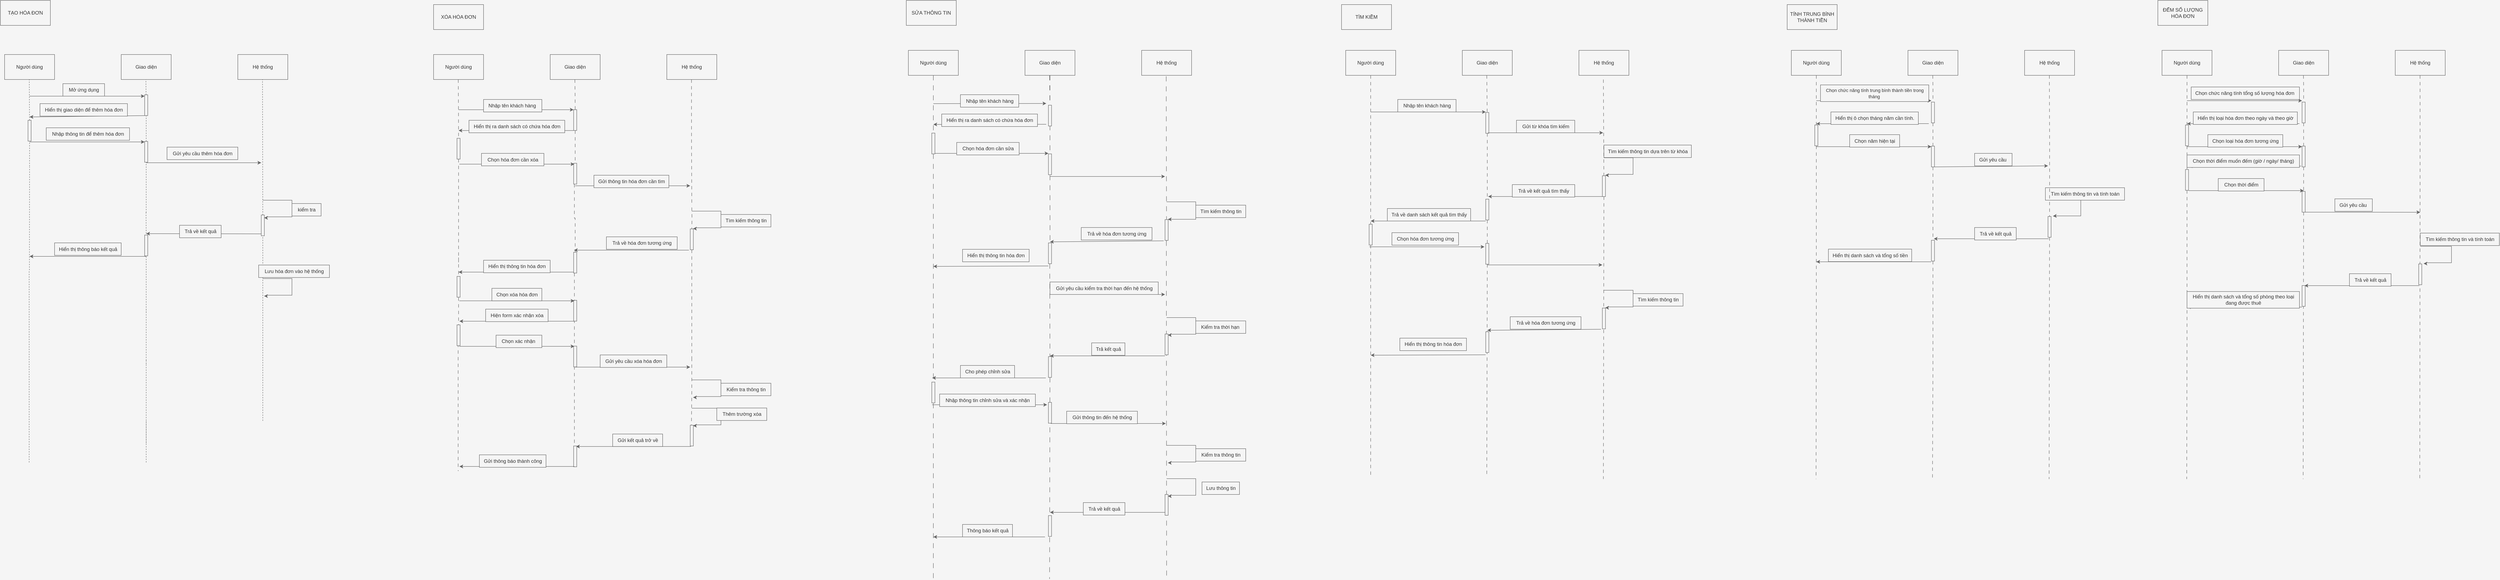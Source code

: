 <mxfile version="21.5.1" type="device" pages="4">
  <diagram id="CvPlZSr4-E2iQnoFlyd8" name="sơ đồ tuần tự">
    <mxGraphModel dx="1365" dy="611" grid="0" gridSize="10" guides="1" tooltips="1" connect="1" arrows="1" fold="1" page="0" pageScale="1" pageWidth="827" pageHeight="1169" background="#F5F5F5" math="0" shadow="0">
      <root>
        <mxCell id="0" />
        <mxCell id="1" parent="0" />
        <mxCell id="vz_G6OBotihetE9_b4QI-41" value="Người dùng" style="rounded=0;whiteSpace=wrap;html=1;fillColor=#f5f5f5;fontColor=#333333;strokeColor=#666666;" parent="1" vertex="1">
          <mxGeometry x="170" y="140" width="120" height="60" as="geometry" />
        </mxCell>
        <mxCell id="vz_G6OBotihetE9_b4QI-42" value="Giao diện" style="rounded=0;whiteSpace=wrap;html=1;fillColor=#f5f5f5;fontColor=#333333;strokeColor=#666666;" parent="1" vertex="1">
          <mxGeometry x="450" y="140" width="120" height="60" as="geometry" />
        </mxCell>
        <mxCell id="vz_G6OBotihetE9_b4QI-43" value="Hệ thống" style="rounded=0;whiteSpace=wrap;html=1;fillColor=#f5f5f5;fontColor=#333333;strokeColor=#666666;" parent="1" vertex="1">
          <mxGeometry x="730" y="140" width="120" height="60" as="geometry" />
        </mxCell>
        <mxCell id="vz_G6OBotihetE9_b4QI-44" value="" style="endArrow=none;dashed=1;html=1;rounded=0;entryX=0.5;entryY=1;entryDx=0;entryDy=0;fillColor=#f5f5f5;strokeColor=#666666;" parent="1" source="vz_G6OBotihetE9_b4QI-135" edge="1">
          <mxGeometry width="50" height="50" relative="1" as="geometry">
            <mxPoint x="229.924" y="408.75" as="sourcePoint" />
            <mxPoint x="229.29" y="200" as="targetPoint" />
          </mxGeometry>
        </mxCell>
        <mxCell id="vz_G6OBotihetE9_b4QI-45" value="" style="endArrow=none;dashed=1;html=1;rounded=0;entryX=0.5;entryY=1;entryDx=0;entryDy=0;fillColor=#f5f5f5;strokeColor=#666666;" parent="1" source="vz_G6OBotihetE9_b4QI-49" edge="1">
          <mxGeometry width="50" height="50" relative="1" as="geometry">
            <mxPoint x="509.96" y="564" as="sourcePoint" />
            <mxPoint x="509.29" y="200" as="targetPoint" />
          </mxGeometry>
        </mxCell>
        <mxCell id="vz_G6OBotihetE9_b4QI-46" value="" style="endArrow=none;dashed=1;html=1;rounded=0;entryX=0.5;entryY=1;entryDx=0;entryDy=0;fillColor=#f5f5f5;strokeColor=#666666;" parent="1" source="vz_G6OBotihetE9_b4QI-543" edge="1">
          <mxGeometry width="50" height="50" relative="1" as="geometry">
            <mxPoint x="789.976" y="918.75" as="sourcePoint" />
            <mxPoint x="789.29" y="200" as="targetPoint" />
          </mxGeometry>
        </mxCell>
        <mxCell id="vz_G6OBotihetE9_b4QI-56" value="" style="endArrow=none;dashed=1;html=1;rounded=0;entryX=1;entryY=0.5;entryDx=0;entryDy=0;fillColor=#f5f5f5;strokeColor=#666666;" parent="1" source="vz_G6OBotihetE9_b4QI-61" target="vz_G6OBotihetE9_b4QI-49" edge="1">
          <mxGeometry width="50" height="50" relative="1" as="geometry">
            <mxPoint x="509.96" y="564" as="sourcePoint" />
            <mxPoint x="509.29" y="200" as="targetPoint" />
          </mxGeometry>
        </mxCell>
        <mxCell id="vz_G6OBotihetE9_b4QI-59" style="rounded=0;orthogonalLoop=1;jettySize=auto;html=1;exitX=1;exitY=1;exitDx=0;exitDy=0;fillColor=#f5f5f5;strokeColor=#666666;" parent="1" source="vz_G6OBotihetE9_b4QI-49" edge="1">
          <mxGeometry relative="1" as="geometry">
            <mxPoint x="230" y="290" as="targetPoint" />
          </mxGeometry>
        </mxCell>
        <mxCell id="vz_G6OBotihetE9_b4QI-49" value="" style="whiteSpace=wrap;html=1;rotation=90;fillColor=#f5f5f5;fontColor=#333333;strokeColor=#666666;" parent="1" vertex="1">
          <mxGeometry x="485" y="258" width="50" height="7.5" as="geometry" />
        </mxCell>
        <mxCell id="vz_G6OBotihetE9_b4QI-57" value="" style="endArrow=classic;html=1;rounded=0;entryX=0;entryY=1;entryDx=0;entryDy=0;fillColor=#f5f5f5;strokeColor=#666666;" parent="1" edge="1">
          <mxGeometry width="50" height="50" relative="1" as="geometry">
            <mxPoint x="230" y="240" as="sourcePoint" />
            <mxPoint x="506.25" y="240" as="targetPoint" />
          </mxGeometry>
        </mxCell>
        <mxCell id="vz_G6OBotihetE9_b4QI-58" value="Mở ứng dụng" style="text;html=1;align=center;verticalAlign=middle;resizable=0;points=[];autosize=1;strokeColor=#666666;fillColor=#f5f5f5;fontColor=#333333;" parent="1" vertex="1">
          <mxGeometry x="310" y="210" width="100" height="30" as="geometry" />
        </mxCell>
        <mxCell id="vz_G6OBotihetE9_b4QI-60" value="Hiển thị giao diện để thêm hóa đơn" style="text;html=1;align=center;verticalAlign=middle;resizable=0;points=[];autosize=1;strokeColor=#666666;fillColor=#f5f5f5;fontColor=#333333;" parent="1" vertex="1">
          <mxGeometry x="255" y="258" width="210" height="30" as="geometry" />
        </mxCell>
        <mxCell id="vz_G6OBotihetE9_b4QI-63" value="" style="endArrow=classic;html=1;rounded=0;entryX=0;entryY=1;entryDx=0;entryDy=0;fillColor=#f5f5f5;strokeColor=#666666;" parent="1" edge="1">
          <mxGeometry width="50" height="50" relative="1" as="geometry">
            <mxPoint x="230" y="350" as="sourcePoint" />
            <mxPoint x="506.25" y="350" as="targetPoint" />
          </mxGeometry>
        </mxCell>
        <mxCell id="vz_G6OBotihetE9_b4QI-64" value="Nhập thông tin để thêm hóa đơn" style="text;html=1;align=center;verticalAlign=middle;resizable=0;points=[];autosize=1;strokeColor=#666666;fillColor=#f5f5f5;fontColor=#333333;" parent="1" vertex="1">
          <mxGeometry x="270" y="316" width="200" height="30" as="geometry" />
        </mxCell>
        <mxCell id="vz_G6OBotihetE9_b4QI-61" value="" style="whiteSpace=wrap;html=1;rotation=90;fillColor=#f5f5f5;fontColor=#333333;strokeColor=#666666;" parent="1" vertex="1">
          <mxGeometry x="485" y="370" width="50" height="7.5" as="geometry" />
        </mxCell>
        <mxCell id="vz_G6OBotihetE9_b4QI-104" value="TẠO HÓA ĐƠN" style="rounded=0;whiteSpace=wrap;html=1;fillColor=#f5f5f5;fontColor=#333333;strokeColor=#666666;" parent="1" vertex="1">
          <mxGeometry x="160" y="10" width="120" height="60" as="geometry" />
        </mxCell>
        <mxCell id="vz_G6OBotihetE9_b4QI-105" value="Người dùng" style="rounded=0;whiteSpace=wrap;html=1;fillColor=#f5f5f5;fontColor=#333333;strokeColor=#666666;" parent="1" vertex="1">
          <mxGeometry x="1200" y="140" width="120" height="60" as="geometry" />
        </mxCell>
        <mxCell id="vz_G6OBotihetE9_b4QI-106" value="Giao diện" style="rounded=0;whiteSpace=wrap;html=1;fillColor=#f5f5f5;fontColor=#333333;strokeColor=#666666;" parent="1" vertex="1">
          <mxGeometry x="1480" y="140" width="120" height="60" as="geometry" />
        </mxCell>
        <mxCell id="vz_G6OBotihetE9_b4QI-107" value="Hệ thống" style="rounded=0;whiteSpace=wrap;html=1;fillColor=#f5f5f5;fontColor=#333333;strokeColor=#666666;" parent="1" vertex="1">
          <mxGeometry x="1760" y="140" width="120" height="60" as="geometry" />
        </mxCell>
        <mxCell id="vz_G6OBotihetE9_b4QI-109" style="edgeStyle=orthogonalEdgeStyle;rounded=0;orthogonalLoop=1;jettySize=auto;html=1;exitX=1;exitY=0.5;exitDx=0;exitDy=0;dashed=1;dashPattern=8 8;endArrow=none;endFill=0;fillColor=#f5f5f5;strokeColor=#666666;" parent="1" edge="1">
          <mxGeometry relative="1" as="geometry">
            <mxPoint x="1260" y="1140" as="targetPoint" />
            <mxPoint x="1260" y="627.75" as="sourcePoint" />
            <Array as="points">
              <mxPoint x="1259" y="830" />
            </Array>
          </mxGeometry>
        </mxCell>
        <mxCell id="vz_G6OBotihetE9_b4QI-110" style="edgeStyle=orthogonalEdgeStyle;rounded=0;orthogonalLoop=1;jettySize=auto;html=1;exitX=1;exitY=0.75;exitDx=0;exitDy=0;dashed=1;dashPattern=8 8;endArrow=none;endFill=0;entryX=0;entryY=0.75;entryDx=0;entryDy=0;fillColor=#f5f5f5;strokeColor=#666666;" parent="1" source="vz_G6OBotihetE9_b4QI-317" target="vz_G6OBotihetE9_b4QI-340" edge="1">
          <mxGeometry relative="1" as="geometry">
            <mxPoint x="1539.088" y="1031.455" as="targetPoint" />
            <mxPoint x="1540" y="918.75" as="sourcePoint" />
          </mxGeometry>
        </mxCell>
        <mxCell id="vz_G6OBotihetE9_b4QI-111" style="edgeStyle=orthogonalEdgeStyle;rounded=0;orthogonalLoop=1;jettySize=auto;html=1;exitX=1;exitY=0.5;exitDx=0;exitDy=0;dashed=1;dashPattern=8 8;endArrow=none;endFill=0;fillColor=#f5f5f5;strokeColor=#666666;" parent="1" edge="1">
          <mxGeometry relative="1" as="geometry">
            <mxPoint x="1819.088" y="1031.455" as="targetPoint" />
            <mxPoint x="1820" y="868.75" as="sourcePoint" />
            <Array as="points">
              <mxPoint x="1819" y="950" />
            </Array>
          </mxGeometry>
        </mxCell>
        <mxCell id="vz_G6OBotihetE9_b4QI-117" value="" style="edgeStyle=orthogonalEdgeStyle;rounded=0;orthogonalLoop=1;jettySize=auto;html=1;exitX=0.5;exitY=1;exitDx=0;exitDy=0;dashed=1;dashPattern=8 8;endArrow=none;endFill=0;fillColor=#f5f5f5;strokeColor=#666666;" parent="1" target="vz_G6OBotihetE9_b4QI-114" edge="1">
          <mxGeometry relative="1" as="geometry">
            <mxPoint x="1539.088" y="1031.455" as="targetPoint" />
            <mxPoint x="1539.27" y="200" as="sourcePoint" />
          </mxGeometry>
        </mxCell>
        <mxCell id="vz_G6OBotihetE9_b4QI-114" value="" style="whiteSpace=wrap;html=1;rotation=90;fillColor=#f5f5f5;fontColor=#333333;strokeColor=#666666;" parent="1" vertex="1">
          <mxGeometry x="1515" y="293.75" width="50" height="7.5" as="geometry" />
        </mxCell>
        <mxCell id="vz_G6OBotihetE9_b4QI-118" value="" style="endArrow=classic;html=1;rounded=0;entryX=0;entryY=1;entryDx=0;entryDy=0;fillColor=#f5f5f5;strokeColor=#666666;" parent="1" edge="1">
          <mxGeometry width="50" height="50" relative="1" as="geometry">
            <mxPoint x="1260" y="272.6" as="sourcePoint" />
            <mxPoint x="1536.25" y="272.6" as="targetPoint" />
          </mxGeometry>
        </mxCell>
        <mxCell id="vz_G6OBotihetE9_b4QI-119" value="Nhập tên khách hàng&amp;nbsp;" style="text;html=1;align=center;verticalAlign=middle;resizable=0;points=[];autosize=1;strokeColor=#666666;fillColor=#f5f5f5;fontColor=#333333;" parent="1" vertex="1">
          <mxGeometry x="1320" y="248" width="140" height="30" as="geometry" />
        </mxCell>
        <mxCell id="vz_G6OBotihetE9_b4QI-120" style="rounded=0;orthogonalLoop=1;jettySize=auto;html=1;exitX=1;exitY=1;exitDx=0;exitDy=0;fillColor=#f5f5f5;strokeColor=#666666;" parent="1" edge="1">
          <mxGeometry relative="1" as="geometry">
            <mxPoint x="1260" y="322.6" as="targetPoint" />
            <mxPoint x="1536" y="322.6" as="sourcePoint" />
          </mxGeometry>
        </mxCell>
        <mxCell id="vz_G6OBotihetE9_b4QI-121" value="Hiển thị ra danh sách có chứa hóa đơn" style="text;html=1;align=center;verticalAlign=middle;resizable=0;points=[];autosize=1;strokeColor=#666666;fillColor=#f5f5f5;fontColor=#333333;" parent="1" vertex="1">
          <mxGeometry x="1285" y="298" width="230" height="30" as="geometry" />
        </mxCell>
        <mxCell id="vz_G6OBotihetE9_b4QI-124" value="" style="edgeStyle=orthogonalEdgeStyle;rounded=0;orthogonalLoop=1;jettySize=auto;html=1;exitX=1;exitY=0.5;exitDx=0;exitDy=0;dashed=1;dashPattern=8 8;endArrow=none;endFill=0;fillColor=#f5f5f5;strokeColor=#666666;" parent="1" source="vz_G6OBotihetE9_b4QI-114" target="vz_G6OBotihetE9_b4QI-123" edge="1">
          <mxGeometry relative="1" as="geometry">
            <mxPoint x="1539.088" y="1031.455" as="targetPoint" />
            <mxPoint x="1540" y="323" as="sourcePoint" />
          </mxGeometry>
        </mxCell>
        <mxCell id="vz_G6OBotihetE9_b4QI-123" value="" style="whiteSpace=wrap;html=1;rotation=90;fillColor=#f5f5f5;fontColor=#333333;strokeColor=#666666;" parent="1" vertex="1">
          <mxGeometry x="1515" y="422.5" width="50" height="7.5" as="geometry" />
        </mxCell>
        <mxCell id="vz_G6OBotihetE9_b4QI-125" value="" style="endArrow=classic;html=1;rounded=0;entryX=0;entryY=1;entryDx=0;entryDy=0;fillColor=#f5f5f5;strokeColor=#666666;" parent="1" edge="1">
          <mxGeometry width="50" height="50" relative="1" as="geometry">
            <mxPoint x="1261.88" y="403.32" as="sourcePoint" />
            <mxPoint x="1538.13" y="403.32" as="targetPoint" />
          </mxGeometry>
        </mxCell>
        <mxCell id="vz_G6OBotihetE9_b4QI-126" value="Chọn hóa đơn cần xóa" style="text;html=1;align=center;verticalAlign=middle;resizable=0;points=[];autosize=1;strokeColor=#666666;fillColor=#f5f5f5;fontColor=#333333;" parent="1" vertex="1">
          <mxGeometry x="1315" y="377.5" width="150" height="30" as="geometry" />
        </mxCell>
        <mxCell id="vz_G6OBotihetE9_b4QI-145" value="" style="edgeStyle=orthogonalEdgeStyle;rounded=0;orthogonalLoop=1;jettySize=auto;html=1;exitX=1;exitY=0.5;exitDx=0;exitDy=0;dashed=1;dashPattern=8 8;endArrow=none;endFill=0;fillColor=#f5f5f5;strokeColor=#666666;" parent="1" source="vz_G6OBotihetE9_b4QI-172" edge="1">
          <mxGeometry relative="1" as="geometry">
            <mxPoint x="1260" y="650" as="targetPoint" />
            <mxPoint x="1259.27" y="200" as="sourcePoint" />
          </mxGeometry>
        </mxCell>
        <mxCell id="vz_G6OBotihetE9_b4QI-162" value="" style="edgeStyle=orthogonalEdgeStyle;rounded=0;orthogonalLoop=1;jettySize=auto;html=1;exitX=1;exitY=0.5;exitDx=0;exitDy=0;dashed=1;dashPattern=8 8;endArrow=none;endFill=0;fillColor=#f5f5f5;strokeColor=#666666;" parent="1" source="vz_G6OBotihetE9_b4QI-313" edge="1">
          <mxGeometry relative="1" as="geometry">
            <mxPoint x="1820" y="870" as="targetPoint" />
            <mxPoint x="1820" y="507.5" as="sourcePoint" />
          </mxGeometry>
        </mxCell>
        <mxCell id="vz_G6OBotihetE9_b4QI-173" value="" style="edgeStyle=orthogonalEdgeStyle;rounded=0;orthogonalLoop=1;jettySize=auto;html=1;exitX=0.5;exitY=1;exitDx=0;exitDy=0;dashed=1;dashPattern=8 8;endArrow=none;endFill=0;fillColor=#f5f5f5;strokeColor=#666666;" parent="1" target="vz_G6OBotihetE9_b4QI-172" edge="1">
          <mxGeometry relative="1" as="geometry">
            <mxPoint x="1260" y="461" as="targetPoint" />
            <mxPoint x="1259.27" y="200" as="sourcePoint" />
          </mxGeometry>
        </mxCell>
        <mxCell id="vz_G6OBotihetE9_b4QI-172" value="" style="whiteSpace=wrap;html=1;rotation=90;fillColor=#f5f5f5;fontColor=#333333;strokeColor=#666666;" parent="1" vertex="1">
          <mxGeometry x="1235" y="362.5" width="50" height="7.5" as="geometry" />
        </mxCell>
        <mxCell id="vz_G6OBotihetE9_b4QI-174" value="XÓA HÓA ĐƠN" style="rounded=0;whiteSpace=wrap;html=1;fillColor=#f5f5f5;fontColor=#333333;strokeColor=#666666;" parent="1" vertex="1">
          <mxGeometry x="1200" y="20" width="120" height="60" as="geometry" />
        </mxCell>
        <mxCell id="vz_G6OBotihetE9_b4QI-177" value="Người dùng" style="rounded=0;whiteSpace=wrap;html=1;fillColor=#f5f5f5;fontColor=#333333;strokeColor=#666666;" parent="1" vertex="1">
          <mxGeometry x="2340" y="130" width="120" height="60" as="geometry" />
        </mxCell>
        <mxCell id="vz_G6OBotihetE9_b4QI-178" value="Giao diện" style="rounded=0;whiteSpace=wrap;html=1;fillColor=#f5f5f5;fontColor=#333333;strokeColor=#666666;" parent="1" vertex="1">
          <mxGeometry x="2620" y="130" width="120" height="60" as="geometry" />
        </mxCell>
        <mxCell id="vz_G6OBotihetE9_b4QI-179" value="Hệ thống" style="rounded=0;whiteSpace=wrap;html=1;fillColor=#f5f5f5;fontColor=#333333;strokeColor=#666666;" parent="1" vertex="1">
          <mxGeometry x="2900" y="130" width="120" height="60" as="geometry" />
        </mxCell>
        <mxCell id="vz_G6OBotihetE9_b4QI-195" value="" style="endArrow=classic;html=1;rounded=0;entryX=0;entryY=1;entryDx=0;entryDy=0;fillColor=#f5f5f5;strokeColor=#666666;" parent="1" edge="1">
          <mxGeometry width="50" height="50" relative="1" as="geometry">
            <mxPoint x="2400" y="258" as="sourcePoint" />
            <mxPoint x="2671.25" y="257.6" as="targetPoint" />
          </mxGeometry>
        </mxCell>
        <mxCell id="vz_G6OBotihetE9_b4QI-196" value="Nhập tên khách hàng" style="text;html=1;align=center;verticalAlign=middle;resizable=0;points=[];autosize=1;strokeColor=#666666;fillColor=#f5f5f5;fontColor=#333333;" parent="1" vertex="1">
          <mxGeometry x="2465" y="236.5" width="140" height="30" as="geometry" />
        </mxCell>
        <mxCell id="vz_G6OBotihetE9_b4QI-197" style="rounded=0;orthogonalLoop=1;jettySize=auto;html=1;exitX=1;exitY=1;exitDx=0;exitDy=0;fillColor=#f5f5f5;strokeColor=#666666;" parent="1" edge="1">
          <mxGeometry relative="1" as="geometry">
            <mxPoint x="2400" y="308" as="targetPoint" />
            <mxPoint x="2671" y="307.6" as="sourcePoint" />
          </mxGeometry>
        </mxCell>
        <mxCell id="vz_G6OBotihetE9_b4QI-198" value="Hiển thị ra danh sách có chứa hóa đơn" style="text;html=1;align=center;verticalAlign=middle;resizable=0;points=[];autosize=1;strokeColor=#666666;fillColor=#f5f5f5;fontColor=#333333;" parent="1" vertex="1">
          <mxGeometry x="2420" y="283" width="230" height="30" as="geometry" />
        </mxCell>
        <mxCell id="vz_G6OBotihetE9_b4QI-201" value="" style="endArrow=classic;html=1;rounded=0;entryX=0;entryY=1;entryDx=0;entryDy=0;fillColor=#f5f5f5;strokeColor=#666666;" parent="1" edge="1">
          <mxGeometry width="50" height="50" relative="1" as="geometry">
            <mxPoint x="2400" y="377.5" as="sourcePoint" />
            <mxPoint x="2676.25" y="377.5" as="targetPoint" />
          </mxGeometry>
        </mxCell>
        <mxCell id="vz_G6OBotihetE9_b4QI-202" value="Chọn hóa đơn cần sửa" style="text;html=1;align=center;verticalAlign=middle;resizable=0;points=[];autosize=1;strokeColor=#666666;fillColor=#f5f5f5;fontColor=#333333;" parent="1" vertex="1">
          <mxGeometry x="2456" y="351.25" width="150" height="30" as="geometry" />
        </mxCell>
        <mxCell id="vz_G6OBotihetE9_b4QI-207" value="" style="rounded=0;orthogonalLoop=1;jettySize=auto;html=1;exitX=0.5;exitY=1;exitDx=0;exitDy=0;endArrow=none;endFill=0;dashed=1;dashPattern=12 12;fillColor=#f5f5f5;strokeColor=#666666;" parent="1" source="vz_G6OBotihetE9_b4QI-177" target="vz_G6OBotihetE9_b4QI-206" edge="1">
          <mxGeometry relative="1" as="geometry">
            <mxPoint x="2400" y="1040" as="targetPoint" />
            <mxPoint x="2400" y="190" as="sourcePoint" />
          </mxGeometry>
        </mxCell>
        <mxCell id="vz_G6OBotihetE9_b4QI-206" value="" style="whiteSpace=wrap;html=1;rotation=90;fillColor=#f5f5f5;fontColor=#333333;strokeColor=#666666;" parent="1" vertex="1">
          <mxGeometry x="2375" y="350" width="50" height="7.5" as="geometry" />
        </mxCell>
        <mxCell id="vz_G6OBotihetE9_b4QI-208" value="" style="rounded=0;orthogonalLoop=1;jettySize=auto;html=1;endArrow=none;endFill=0;dashed=1;dashPattern=12 12;entryX=0.625;entryY=0.5;entryDx=0;entryDy=0;entryPerimeter=0;fillColor=#f5f5f5;strokeColor=#666666;" parent="1" source="vz_G6OBotihetE9_b4QI-178" target="vz_G6OBotihetE9_b4QI-200" edge="1">
          <mxGeometry relative="1" as="geometry">
            <mxPoint x="2679.09" y="1040" as="targetPoint" />
            <mxPoint x="2679.09" y="190" as="sourcePoint" />
            <Array as="points">
              <mxPoint x="2680" y="330" />
            </Array>
          </mxGeometry>
        </mxCell>
        <mxCell id="vz_G6OBotihetE9_b4QI-200" value="" style="whiteSpace=wrap;html=1;rotation=90;fillColor=#f5f5f5;fontColor=#333333;strokeColor=#666666;" parent="1" vertex="1">
          <mxGeometry x="2655" y="400" width="50" height="7.5" as="geometry" />
        </mxCell>
        <mxCell id="vz_G6OBotihetE9_b4QI-212" value="" style="rounded=0;orthogonalLoop=1;jettySize=auto;html=1;exitX=0.5;exitY=1;exitDx=0;exitDy=0;endArrow=none;endFill=0;dashed=1;dashPattern=12 12;fillColor=#f5f5f5;strokeColor=#666666;" parent="1" target="vz_G6OBotihetE9_b4QI-209" edge="1">
          <mxGeometry relative="1" as="geometry">
            <mxPoint x="2680" y="379" as="targetPoint" />
            <mxPoint x="2679.09" y="190" as="sourcePoint" />
          </mxGeometry>
        </mxCell>
        <mxCell id="vz_G6OBotihetE9_b4QI-209" value="" style="whiteSpace=wrap;html=1;rotation=90;fillColor=#f5f5f5;fontColor=#333333;strokeColor=#666666;" parent="1" vertex="1">
          <mxGeometry x="2655" y="283" width="50" height="7.5" as="geometry" />
        </mxCell>
        <mxCell id="vz_G6OBotihetE9_b4QI-218" value="" style="rounded=0;orthogonalLoop=1;jettySize=auto;html=1;exitX=0.5;exitY=1;exitDx=0;exitDy=0;endArrow=none;endFill=0;dashed=1;dashPattern=12 12;fillColor=#f5f5f5;strokeColor=#666666;" parent="1" edge="1">
          <mxGeometry relative="1" as="geometry">
            <mxPoint x="2959.946" y="592.5" as="targetPoint" />
            <mxPoint x="2959.09" y="192.5" as="sourcePoint" />
          </mxGeometry>
        </mxCell>
        <mxCell id="vz_G6OBotihetE9_b4QI-222" value="" style="rounded=0;orthogonalLoop=1;jettySize=auto;html=1;endArrow=none;endFill=0;dashed=1;dashPattern=12 12;fillColor=#f5f5f5;strokeColor=#666666;" parent="1" edge="1">
          <mxGeometry relative="1" as="geometry">
            <mxPoint x="2680.12" y="595" as="targetPoint" />
            <mxPoint x="2680" y="430" as="sourcePoint" />
          </mxGeometry>
        </mxCell>
        <mxCell id="vz_G6OBotihetE9_b4QI-226" value="" style="rounded=0;orthogonalLoop=1;jettySize=auto;html=1;exitX=1;exitY=0.5;exitDx=0;exitDy=0;endArrow=none;endFill=0;dashed=1;dashPattern=12 12;fillColor=#f5f5f5;strokeColor=#666666;" parent="1" source="vz_G6OBotihetE9_b4QI-206" edge="1">
          <mxGeometry relative="1" as="geometry">
            <mxPoint x="2400" y="708.0" as="targetPoint" />
            <mxPoint x="2400" y="379" as="sourcePoint" />
          </mxGeometry>
        </mxCell>
        <mxCell id="vz_G6OBotihetE9_b4QI-245" value="" style="endArrow=classic;html=1;rounded=0;entryX=0;entryY=1;entryDx=0;entryDy=0;fillColor=#f5f5f5;strokeColor=#666666;" parent="1" edge="1">
          <mxGeometry width="50" height="50" relative="1" as="geometry">
            <mxPoint x="3450" y="278.0" as="sourcePoint" />
            <mxPoint x="3726.25" y="278.0" as="targetPoint" />
          </mxGeometry>
        </mxCell>
        <mxCell id="vz_G6OBotihetE9_b4QI-246" style="rounded=0;orthogonalLoop=1;jettySize=auto;html=1;exitX=1;exitY=1;exitDx=0;exitDy=0;fillColor=#f5f5f5;strokeColor=#666666;" parent="1" edge="1">
          <mxGeometry relative="1" as="geometry">
            <mxPoint x="3732" y="481.17" as="targetPoint" />
            <mxPoint x="4008" y="481.17" as="sourcePoint" />
          </mxGeometry>
        </mxCell>
        <mxCell id="vz_G6OBotihetE9_b4QI-247" value="SỬA THÔNG TIN" style="rounded=0;whiteSpace=wrap;html=1;fillColor=#f5f5f5;fontColor=#333333;strokeColor=#666666;" parent="1" vertex="1">
          <mxGeometry x="2335" y="10" width="120" height="60" as="geometry" />
        </mxCell>
        <mxCell id="vz_G6OBotihetE9_b4QI-251" style="rounded=0;orthogonalLoop=1;jettySize=auto;html=1;endArrow=none;endFill=0;dashed=1;dashPattern=8 8;fillColor=#f5f5f5;strokeColor=#666666;" parent="1" source="vz_G6OBotihetE9_b4QI-270" edge="1">
          <mxGeometry relative="1" as="geometry">
            <mxPoint x="3450" y="1150" as="targetPoint" />
          </mxGeometry>
        </mxCell>
        <mxCell id="vz_G6OBotihetE9_b4QI-248" value="Người dùng" style="rounded=0;whiteSpace=wrap;html=1;fillColor=#f5f5f5;fontColor=#333333;strokeColor=#666666;" parent="1" vertex="1">
          <mxGeometry x="3390" y="130" width="120" height="60" as="geometry" />
        </mxCell>
        <mxCell id="vz_G6OBotihetE9_b4QI-249" value="Giao diện" style="rounded=0;whiteSpace=wrap;html=1;fillColor=#f5f5f5;fontColor=#333333;strokeColor=#666666;" parent="1" vertex="1">
          <mxGeometry x="3670" y="130" width="120" height="60" as="geometry" />
        </mxCell>
        <mxCell id="vz_G6OBotihetE9_b4QI-250" value="Hệ thống" style="rounded=0;whiteSpace=wrap;html=1;fillColor=#f5f5f5;fontColor=#333333;strokeColor=#666666;" parent="1" vertex="1">
          <mxGeometry x="3950" y="130" width="120" height="60" as="geometry" />
        </mxCell>
        <mxCell id="vz_G6OBotihetE9_b4QI-252" style="rounded=0;orthogonalLoop=1;jettySize=auto;html=1;exitX=1;exitY=0.5;exitDx=0;exitDy=0;endArrow=none;endFill=0;dashed=1;dashPattern=8 8;fillColor=#f5f5f5;strokeColor=#666666;" parent="1" source="vz_G6OBotihetE9_b4QI-260" edge="1">
          <mxGeometry relative="1" as="geometry">
            <mxPoint x="4008.75" y="1160" as="targetPoint" />
            <mxPoint x="4008.75" y="200" as="sourcePoint" />
          </mxGeometry>
        </mxCell>
        <mxCell id="vz_G6OBotihetE9_b4QI-253" style="rounded=0;orthogonalLoop=1;jettySize=auto;html=1;exitX=1;exitY=0.5;exitDx=0;exitDy=0;endArrow=none;endFill=0;dashed=1;dashPattern=8 8;fillColor=#f5f5f5;strokeColor=#666666;" parent="1" source="vz_G6OBotihetE9_b4QI-273" edge="1">
          <mxGeometry relative="1" as="geometry">
            <mxPoint x="3728.75" y="1150" as="targetPoint" />
            <mxPoint x="3728.75" y="190" as="sourcePoint" />
          </mxGeometry>
        </mxCell>
        <mxCell id="vz_G6OBotihetE9_b4QI-256" value="" style="rounded=0;orthogonalLoop=1;jettySize=auto;html=1;exitX=0.5;exitY=1;exitDx=0;exitDy=0;endArrow=none;endFill=0;dashed=1;dashPattern=8 8;fillColor=#f5f5f5;strokeColor=#666666;" parent="1" target="vz_G6OBotihetE9_b4QI-255" edge="1">
          <mxGeometry relative="1" as="geometry">
            <mxPoint x="3728.75" y="1150" as="targetPoint" />
            <mxPoint x="3728.75" y="190" as="sourcePoint" />
          </mxGeometry>
        </mxCell>
        <mxCell id="vz_G6OBotihetE9_b4QI-255" value="" style="whiteSpace=wrap;html=1;rotation=90;fillColor=#f5f5f5;fontColor=#333333;strokeColor=#666666;" parent="1" vertex="1">
          <mxGeometry x="3705" y="300.5" width="50" height="7.5" as="geometry" />
        </mxCell>
        <mxCell id="vz_G6OBotihetE9_b4QI-257" value="Nhập tên khách hàng" style="text;html=1;align=center;verticalAlign=middle;resizable=0;points=[];autosize=1;strokeColor=#666666;fillColor=#f5f5f5;fontColor=#333333;" parent="1" vertex="1">
          <mxGeometry x="3515" y="248" width="140" height="30" as="geometry" />
        </mxCell>
        <mxCell id="vz_G6OBotihetE9_b4QI-258" value="" style="endArrow=classic;html=1;rounded=0;entryX=0;entryY=1;entryDx=0;entryDy=0;fillColor=#f5f5f5;strokeColor=#666666;" parent="1" edge="1">
          <mxGeometry width="50" height="50" relative="1" as="geometry">
            <mxPoint x="3731.88" y="328.0" as="sourcePoint" />
            <mxPoint x="4008.13" y="328.0" as="targetPoint" />
          </mxGeometry>
        </mxCell>
        <mxCell id="vz_G6OBotihetE9_b4QI-259" value="Gửi từ khóa tìm kiếm" style="text;html=1;align=center;verticalAlign=middle;resizable=0;points=[];autosize=1;strokeColor=#666666;fillColor=#f5f5f5;fontColor=#333333;" parent="1" vertex="1">
          <mxGeometry x="3800" y="298" width="140" height="30" as="geometry" />
        </mxCell>
        <mxCell id="vz_G6OBotihetE9_b4QI-262" value="" style="endArrow=classic;html=1;rounded=0;edgeStyle=orthogonalEdgeStyle;entryX=0.072;entryY=0.076;entryDx=0;entryDy=0;entryPerimeter=0;fillColor=#f5f5f5;strokeColor=#666666;" parent="1" edge="1">
          <mxGeometry width="50" height="50" relative="1" as="geometry">
            <mxPoint x="4010" y="388" as="sourcePoint" />
            <mxPoint x="4013" y="430" as="targetPoint" />
            <Array as="points">
              <mxPoint x="4080" y="388" />
              <mxPoint x="4080" y="428" />
              <mxPoint x="4020" y="428" />
              <mxPoint x="4020" y="430" />
            </Array>
          </mxGeometry>
        </mxCell>
        <mxCell id="vz_G6OBotihetE9_b4QI-263" value="Tìm kiếm thông tin dựa trên từ khóa" style="text;html=1;align=center;verticalAlign=middle;resizable=0;points=[];autosize=1;strokeColor=#666666;fillColor=#f5f5f5;fontColor=#333333;" parent="1" vertex="1">
          <mxGeometry x="4010" y="357.5" width="210" height="30" as="geometry" />
        </mxCell>
        <mxCell id="vz_G6OBotihetE9_b4QI-264" value="" style="rounded=0;orthogonalLoop=1;jettySize=auto;html=1;exitX=0.5;exitY=1;exitDx=0;exitDy=0;endArrow=none;endFill=0;dashed=1;dashPattern=8 8;fillColor=#f5f5f5;strokeColor=#666666;" parent="1" target="vz_G6OBotihetE9_b4QI-260" edge="1">
          <mxGeometry relative="1" as="geometry">
            <mxPoint x="4008.75" y="1160" as="targetPoint" />
            <mxPoint x="4008.75" y="200" as="sourcePoint" />
          </mxGeometry>
        </mxCell>
        <mxCell id="vz_G6OBotihetE9_b4QI-260" value="" style="whiteSpace=wrap;html=1;rotation=90;fillColor=#f5f5f5;fontColor=#333333;strokeColor=#666666;" parent="1" vertex="1">
          <mxGeometry x="3985" y="452.5" width="50" height="7.5" as="geometry" />
        </mxCell>
        <mxCell id="vz_G6OBotihetE9_b4QI-265" value="Trả về kết quả tìm thấy" style="text;html=1;align=center;verticalAlign=middle;resizable=0;points=[];autosize=1;strokeColor=#666666;fillColor=#f5f5f5;fontColor=#333333;" parent="1" vertex="1">
          <mxGeometry x="3790" y="452.5" width="150" height="30" as="geometry" />
        </mxCell>
        <mxCell id="vz_G6OBotihetE9_b4QI-267" value="" style="rounded=0;orthogonalLoop=1;jettySize=auto;html=1;exitX=1;exitY=0.5;exitDx=0;exitDy=0;endArrow=none;endFill=0;dashed=1;dashPattern=8 8;fillColor=#f5f5f5;strokeColor=#666666;" parent="1" source="vz_G6OBotihetE9_b4QI-255" target="vz_G6OBotihetE9_b4QI-266" edge="1">
          <mxGeometry relative="1" as="geometry">
            <mxPoint x="3728.75" y="1150" as="targetPoint" />
            <mxPoint x="3730" y="329" as="sourcePoint" />
          </mxGeometry>
        </mxCell>
        <mxCell id="vz_G6OBotihetE9_b4QI-266" value="" style="whiteSpace=wrap;html=1;rotation=90;fillColor=#f5f5f5;fontColor=#333333;strokeColor=#666666;" parent="1" vertex="1">
          <mxGeometry x="3705" y="508.75" width="50" height="7.5" as="geometry" />
        </mxCell>
        <mxCell id="vz_G6OBotihetE9_b4QI-268" style="rounded=0;orthogonalLoop=1;jettySize=auto;html=1;exitX=1;exitY=1;exitDx=0;exitDy=0;fillColor=#f5f5f5;strokeColor=#666666;" parent="1" edge="1">
          <mxGeometry relative="1" as="geometry">
            <mxPoint x="3450" y="540" as="targetPoint" />
            <mxPoint x="3726" y="540" as="sourcePoint" />
          </mxGeometry>
        </mxCell>
        <mxCell id="vz_G6OBotihetE9_b4QI-269" value="Trả về danh sách kết quả tìm thấy" style="text;html=1;align=center;verticalAlign=middle;resizable=0;points=[];autosize=1;strokeColor=#666666;fillColor=#f5f5f5;fontColor=#333333;" parent="1" vertex="1">
          <mxGeometry x="3490" y="510" width="200" height="30" as="geometry" />
        </mxCell>
        <mxCell id="vz_G6OBotihetE9_b4QI-271" value="" style="rounded=0;orthogonalLoop=1;jettySize=auto;html=1;exitX=0.5;exitY=1;exitDx=0;exitDy=0;endArrow=none;endFill=0;dashed=1;dashPattern=8 8;fillColor=#f5f5f5;strokeColor=#666666;" parent="1" source="vz_G6OBotihetE9_b4QI-248" target="vz_G6OBotihetE9_b4QI-270" edge="1">
          <mxGeometry relative="1" as="geometry">
            <mxPoint x="3450" y="1150" as="targetPoint" />
            <mxPoint x="3450" y="190" as="sourcePoint" />
          </mxGeometry>
        </mxCell>
        <mxCell id="vz_G6OBotihetE9_b4QI-270" value="" style="whiteSpace=wrap;html=1;rotation=90;fillColor=#f5f5f5;fontColor=#333333;strokeColor=#666666;" parent="1" vertex="1">
          <mxGeometry x="3425" y="569" width="50" height="7.5" as="geometry" />
        </mxCell>
        <mxCell id="vz_G6OBotihetE9_b4QI-272" value="" style="endArrow=classic;html=1;rounded=0;entryX=0;entryY=1;entryDx=0;entryDy=0;fillColor=#f5f5f5;strokeColor=#666666;" parent="1" edge="1">
          <mxGeometry width="50" height="50" relative="1" as="geometry">
            <mxPoint x="3446.88" y="602.02" as="sourcePoint" />
            <mxPoint x="3723.13" y="602.02" as="targetPoint" />
          </mxGeometry>
        </mxCell>
        <mxCell id="vz_G6OBotihetE9_b4QI-274" value="" style="rounded=0;orthogonalLoop=1;jettySize=auto;html=1;exitX=1;exitY=0.5;exitDx=0;exitDy=0;endArrow=none;endFill=0;dashed=1;dashPattern=8 8;fillColor=#f5f5f5;strokeColor=#666666;" parent="1" source="vz_G6OBotihetE9_b4QI-266" target="vz_G6OBotihetE9_b4QI-273" edge="1">
          <mxGeometry relative="1" as="geometry">
            <mxPoint x="3728.75" y="1150" as="targetPoint" />
            <mxPoint x="3730" y="538" as="sourcePoint" />
          </mxGeometry>
        </mxCell>
        <mxCell id="vz_G6OBotihetE9_b4QI-273" value="" style="whiteSpace=wrap;html=1;rotation=90;fillColor=#f5f5f5;fontColor=#333333;strokeColor=#666666;" parent="1" vertex="1">
          <mxGeometry x="3705" y="615" width="50" height="7.5" as="geometry" />
        </mxCell>
        <mxCell id="vz_G6OBotihetE9_b4QI-275" value="Chọn hóa đơn tương ứng" style="text;html=1;align=center;verticalAlign=middle;resizable=0;points=[];autosize=1;strokeColor=#666666;fillColor=#f5f5f5;fontColor=#333333;" parent="1" vertex="1">
          <mxGeometry x="3501" y="568" width="160" height="30" as="geometry" />
        </mxCell>
        <mxCell id="vz_G6OBotihetE9_b4QI-306" value="" style="endArrow=classic;html=1;rounded=0;entryX=0;entryY=1;entryDx=0;entryDy=0;fillColor=#f5f5f5;strokeColor=#666666;" parent="1" edge="1">
          <mxGeometry width="50" height="50" relative="1" as="geometry">
            <mxPoint x="1540" y="455.34" as="sourcePoint" />
            <mxPoint x="1816.25" y="455.34" as="targetPoint" />
          </mxGeometry>
        </mxCell>
        <mxCell id="vz_G6OBotihetE9_b4QI-307" value="Gửi thông tin hóa đơn cần tìm" style="text;html=1;align=center;verticalAlign=middle;resizable=0;points=[];autosize=1;strokeColor=#666666;fillColor=#f5f5f5;fontColor=#333333;" parent="1" vertex="1">
          <mxGeometry x="1585" y="430" width="180" height="30" as="geometry" />
        </mxCell>
        <mxCell id="vz_G6OBotihetE9_b4QI-309" value="" style="edgeStyle=orthogonalEdgeStyle;rounded=0;orthogonalLoop=1;jettySize=auto;html=1;exitX=0.5;exitY=1;exitDx=0;exitDy=0;dashed=1;dashPattern=8 8;endArrow=none;endFill=0;fillColor=#f5f5f5;strokeColor=#666666;" parent="1" edge="1">
          <mxGeometry relative="1" as="geometry">
            <mxPoint x="1820" y="500" as="targetPoint" />
            <mxPoint x="1819.27" y="200" as="sourcePoint" />
            <Array as="points">
              <mxPoint x="1819" y="350" />
            </Array>
          </mxGeometry>
        </mxCell>
        <mxCell id="vz_G6OBotihetE9_b4QI-311" value="" style="endArrow=classic;html=1;rounded=0;edgeStyle=orthogonalEdgeStyle;entryX=0.072;entryY=0.076;entryDx=0;entryDy=0;entryPerimeter=0;fillColor=#f5f5f5;strokeColor=#666666;" parent="1" edge="1">
          <mxGeometry width="50" height="50" relative="1" as="geometry">
            <mxPoint x="1820" y="516.29" as="sourcePoint" />
            <mxPoint x="1823" y="558.29" as="targetPoint" />
            <Array as="points">
              <mxPoint x="1890" y="516.29" />
              <mxPoint x="1890" y="556.29" />
              <mxPoint x="1830" y="556.29" />
              <mxPoint x="1830" y="558.29" />
            </Array>
          </mxGeometry>
        </mxCell>
        <mxCell id="vz_G6OBotihetE9_b4QI-312" value="Tìm kiếm thông tin" style="text;html=1;align=center;verticalAlign=middle;resizable=0;points=[];autosize=1;strokeColor=#666666;fillColor=#f5f5f5;fontColor=#333333;" parent="1" vertex="1">
          <mxGeometry x="1890" y="524.29" width="120" height="30" as="geometry" />
        </mxCell>
        <mxCell id="vz_G6OBotihetE9_b4QI-314" value="" style="edgeStyle=orthogonalEdgeStyle;rounded=0;orthogonalLoop=1;jettySize=auto;html=1;exitX=1;exitY=0.5;exitDx=0;exitDy=0;dashed=1;dashPattern=8 8;endArrow=none;endFill=0;fillColor=#f5f5f5;strokeColor=#666666;" parent="1" target="vz_G6OBotihetE9_b4QI-313" edge="1">
          <mxGeometry relative="1" as="geometry">
            <mxPoint x="1820" y="870" as="targetPoint" />
            <mxPoint x="1820" y="507.5" as="sourcePoint" />
          </mxGeometry>
        </mxCell>
        <mxCell id="vz_G6OBotihetE9_b4QI-313" value="" style="whiteSpace=wrap;html=1;rotation=90;fillColor=#f5f5f5;fontColor=#333333;strokeColor=#666666;" parent="1" vertex="1">
          <mxGeometry x="1795" y="580.25" width="50" height="7.5" as="geometry" />
        </mxCell>
        <mxCell id="vz_G6OBotihetE9_b4QI-315" style="rounded=0;orthogonalLoop=1;jettySize=auto;html=1;exitX=1;exitY=1;exitDx=0;exitDy=0;fillColor=#f5f5f5;strokeColor=#666666;" parent="1" edge="1">
          <mxGeometry relative="1" as="geometry">
            <mxPoint x="1537" y="610" as="targetPoint" />
            <mxPoint x="1813" y="610" as="sourcePoint" />
          </mxGeometry>
        </mxCell>
        <mxCell id="vz_G6OBotihetE9_b4QI-316" value="Trả về hóa đơn tương ứng" style="text;html=1;align=center;verticalAlign=middle;resizable=0;points=[];autosize=1;strokeColor=#666666;fillColor=#f5f5f5;fontColor=#333333;" parent="1" vertex="1">
          <mxGeometry x="1615" y="578" width="170" height="30" as="geometry" />
        </mxCell>
        <mxCell id="vz_G6OBotihetE9_b4QI-318" value="" style="edgeStyle=orthogonalEdgeStyle;rounded=0;orthogonalLoop=1;jettySize=auto;html=1;exitX=1;exitY=0.75;exitDx=0;exitDy=0;dashed=1;dashPattern=8 8;endArrow=none;endFill=0;fillColor=#f5f5f5;strokeColor=#666666;" parent="1" source="vz_G6OBotihetE9_b4QI-123" target="vz_G6OBotihetE9_b4QI-317" edge="1">
          <mxGeometry relative="1" as="geometry">
            <mxPoint x="1539.088" y="1031.455" as="targetPoint" />
            <mxPoint x="1538" y="451" as="sourcePoint" />
          </mxGeometry>
        </mxCell>
        <mxCell id="vz_G6OBotihetE9_b4QI-317" value="" style="whiteSpace=wrap;html=1;rotation=90;fillColor=#f5f5f5;fontColor=#333333;strokeColor=#666666;" parent="1" vertex="1">
          <mxGeometry x="1515" y="636.25" width="50" height="7.5" as="geometry" />
        </mxCell>
        <mxCell id="vz_G6OBotihetE9_b4QI-319" style="rounded=0;orthogonalLoop=1;jettySize=auto;html=1;exitX=1;exitY=1;exitDx=0;exitDy=0;fillColor=#f5f5f5;strokeColor=#666666;" parent="1" edge="1">
          <mxGeometry relative="1" as="geometry">
            <mxPoint x="1260" y="662.75" as="targetPoint" />
            <mxPoint x="1536" y="662.75" as="sourcePoint" />
          </mxGeometry>
        </mxCell>
        <mxCell id="vz_G6OBotihetE9_b4QI-320" value="Hiển thị thông tin hóa đơn" style="text;html=1;align=center;verticalAlign=middle;resizable=0;points=[];autosize=1;strokeColor=#666666;fillColor=#f5f5f5;fontColor=#333333;" parent="1" vertex="1">
          <mxGeometry x="1320" y="634.25" width="160" height="30" as="geometry" />
        </mxCell>
        <mxCell id="vz_G6OBotihetE9_b4QI-321" value="" style="whiteSpace=wrap;html=1;rotation=90;fillColor=#f5f5f5;fontColor=#333333;strokeColor=#666666;" parent="1" vertex="1">
          <mxGeometry x="1515" y="751.75" width="50" height="7.5" as="geometry" />
        </mxCell>
        <mxCell id="vz_G6OBotihetE9_b4QI-322" value="" style="endArrow=classic;html=1;rounded=0;entryX=0;entryY=1;entryDx=0;entryDy=0;fillColor=#f5f5f5;strokeColor=#666666;" parent="1" edge="1">
          <mxGeometry width="50" height="50" relative="1" as="geometry">
            <mxPoint x="1261.88" y="731.75" as="sourcePoint" />
            <mxPoint x="1538.13" y="731.75" as="targetPoint" />
          </mxGeometry>
        </mxCell>
        <mxCell id="vz_G6OBotihetE9_b4QI-323" style="rounded=0;orthogonalLoop=1;jettySize=auto;html=1;exitX=1;exitY=1;exitDx=0;exitDy=0;fillColor=#f5f5f5;strokeColor=#666666;" parent="1" edge="1">
          <mxGeometry relative="1" as="geometry">
            <mxPoint x="1262" y="780.75" as="targetPoint" />
            <mxPoint x="1538" y="780.75" as="sourcePoint" />
          </mxGeometry>
        </mxCell>
        <mxCell id="vz_G6OBotihetE9_b4QI-324" value="Chọn xóa hóa đơn" style="text;html=1;align=center;verticalAlign=middle;resizable=0;points=[];autosize=1;strokeColor=#666666;fillColor=#f5f5f5;fontColor=#333333;" parent="1" vertex="1">
          <mxGeometry x="1340" y="701.75" width="120" height="30" as="geometry" />
        </mxCell>
        <mxCell id="vz_G6OBotihetE9_b4QI-325" value="Hiện form xác nhận xóa" style="text;html=1;align=center;verticalAlign=middle;resizable=0;points=[];autosize=1;strokeColor=#666666;fillColor=#f5f5f5;fontColor=#333333;" parent="1" vertex="1">
          <mxGeometry x="1325" y="751.75" width="150" height="30" as="geometry" />
        </mxCell>
        <mxCell id="vz_G6OBotihetE9_b4QI-326" value="" style="whiteSpace=wrap;html=1;rotation=90;fillColor=#f5f5f5;fontColor=#333333;strokeColor=#666666;" parent="1" vertex="1">
          <mxGeometry x="1235" y="694.25" width="50" height="7.5" as="geometry" />
        </mxCell>
        <mxCell id="vz_G6OBotihetE9_b4QI-327" value="" style="whiteSpace=wrap;html=1;rotation=90;fillColor=#f5f5f5;fontColor=#333333;strokeColor=#666666;" parent="1" vertex="1">
          <mxGeometry x="1235" y="810.75" width="50" height="7.5" as="geometry" />
        </mxCell>
        <mxCell id="vz_G6OBotihetE9_b4QI-328" value="" style="endArrow=classic;html=1;rounded=0;entryX=0;entryY=1;entryDx=0;entryDy=0;fillColor=#f5f5f5;strokeColor=#666666;" parent="1" edge="1">
          <mxGeometry width="50" height="50" relative="1" as="geometry">
            <mxPoint x="1261.88" y="841.13" as="sourcePoint" />
            <mxPoint x="1538.13" y="841.13" as="targetPoint" />
          </mxGeometry>
        </mxCell>
        <mxCell id="vz_G6OBotihetE9_b4QI-329" value="Chọn xác nhận&amp;nbsp;" style="text;html=1;align=center;verticalAlign=middle;resizable=0;points=[];autosize=1;strokeColor=#666666;fillColor=#f5f5f5;fontColor=#333333;" parent="1" vertex="1">
          <mxGeometry x="1350" y="814.25" width="110" height="30" as="geometry" />
        </mxCell>
        <mxCell id="vz_G6OBotihetE9_b4QI-330" value="" style="whiteSpace=wrap;html=1;rotation=90;fillColor=#f5f5f5;fontColor=#333333;strokeColor=#666666;" parent="1" vertex="1">
          <mxGeometry x="1515" y="861.75" width="50" height="7.5" as="geometry" />
        </mxCell>
        <mxCell id="vz_G6OBotihetE9_b4QI-331" value="" style="endArrow=classic;html=1;rounded=0;entryX=0;entryY=1;entryDx=0;entryDy=0;fillColor=#f5f5f5;strokeColor=#666666;" parent="1" edge="1">
          <mxGeometry width="50" height="50" relative="1" as="geometry">
            <mxPoint x="1540" y="891" as="sourcePoint" />
            <mxPoint x="1816.25" y="891" as="targetPoint" />
          </mxGeometry>
        </mxCell>
        <mxCell id="vz_G6OBotihetE9_b4QI-332" value="Gửi yêu cầu xóa hóa đơn" style="text;html=1;align=center;verticalAlign=middle;resizable=0;points=[];autosize=1;strokeColor=#666666;fillColor=#f5f5f5;fontColor=#333333;" parent="1" vertex="1">
          <mxGeometry x="1600" y="861.75" width="160" height="30" as="geometry" />
        </mxCell>
        <mxCell id="vz_G6OBotihetE9_b4QI-333" value="" style="endArrow=classic;html=1;rounded=0;edgeStyle=orthogonalEdgeStyle;entryX=0.072;entryY=0.076;entryDx=0;entryDy=0;entryPerimeter=0;fillColor=#f5f5f5;strokeColor=#666666;" parent="1" edge="1">
          <mxGeometry width="50" height="50" relative="1" as="geometry">
            <mxPoint x="1820" y="921.75" as="sourcePoint" />
            <mxPoint x="1823" y="963.75" as="targetPoint" />
            <Array as="points">
              <mxPoint x="1890" y="921.75" />
              <mxPoint x="1890" y="961.75" />
              <mxPoint x="1830" y="961.75" />
              <mxPoint x="1830" y="963.75" />
            </Array>
          </mxGeometry>
        </mxCell>
        <mxCell id="vz_G6OBotihetE9_b4QI-334" value="Kiểm tra thông tin" style="text;html=1;align=center;verticalAlign=middle;resizable=0;points=[];autosize=1;strokeColor=#666666;fillColor=#f5f5f5;fontColor=#333333;" parent="1" vertex="1">
          <mxGeometry x="1890" y="929.75" width="120" height="30" as="geometry" />
        </mxCell>
        <mxCell id="vz_G6OBotihetE9_b4QI-335" value="" style="whiteSpace=wrap;html=1;rotation=90;fillColor=#f5f5f5;fontColor=#333333;strokeColor=#666666;" parent="1" vertex="1">
          <mxGeometry x="1795" y="1051.75" width="50" height="7.5" as="geometry" />
        </mxCell>
        <mxCell id="vz_G6OBotihetE9_b4QI-336" value="" style="endArrow=classic;html=1;rounded=0;edgeStyle=orthogonalEdgeStyle;entryX=0.072;entryY=0.076;entryDx=0;entryDy=0;entryPerimeter=0;fillColor=#f5f5f5;strokeColor=#666666;" parent="1" edge="1">
          <mxGeometry width="50" height="50" relative="1" as="geometry">
            <mxPoint x="1820" y="989.75" as="sourcePoint" />
            <mxPoint x="1823" y="1031.75" as="targetPoint" />
            <Array as="points">
              <mxPoint x="1890" y="989.75" />
              <mxPoint x="1890" y="1029.75" />
              <mxPoint x="1830" y="1029.75" />
              <mxPoint x="1830" y="1031.75" />
            </Array>
          </mxGeometry>
        </mxCell>
        <mxCell id="vz_G6OBotihetE9_b4QI-337" value="Thêm trường xóa" style="text;html=1;align=center;verticalAlign=middle;resizable=0;points=[];autosize=1;strokeColor=#666666;fillColor=#f5f5f5;fontColor=#333333;" parent="1" vertex="1">
          <mxGeometry x="1880" y="989.25" width="120" height="30" as="geometry" />
        </mxCell>
        <mxCell id="vz_G6OBotihetE9_b4QI-338" style="rounded=0;orthogonalLoop=1;jettySize=auto;html=1;exitX=1;exitY=1;exitDx=0;exitDy=0;fillColor=#f5f5f5;strokeColor=#666666;" parent="1" edge="1">
          <mxGeometry relative="1" as="geometry">
            <mxPoint x="1542" y="1081.75" as="targetPoint" />
            <mxPoint x="1818" y="1081.75" as="sourcePoint" />
          </mxGeometry>
        </mxCell>
        <mxCell id="vz_G6OBotihetE9_b4QI-339" value="Gửi kết quả trở về" style="text;html=1;align=center;verticalAlign=middle;resizable=0;points=[];autosize=1;strokeColor=#666666;fillColor=#f5f5f5;fontColor=#333333;" parent="1" vertex="1">
          <mxGeometry x="1630" y="1051.75" width="120" height="30" as="geometry" />
        </mxCell>
        <mxCell id="vz_G6OBotihetE9_b4QI-340" value="" style="whiteSpace=wrap;html=1;rotation=90;fillColor=#f5f5f5;fontColor=#333333;strokeColor=#666666;" parent="1" vertex="1">
          <mxGeometry x="1515" y="1101.75" width="50" height="7.5" as="geometry" />
        </mxCell>
        <mxCell id="vz_G6OBotihetE9_b4QI-341" style="rounded=0;orthogonalLoop=1;jettySize=auto;html=1;exitX=1;exitY=1;exitDx=0;exitDy=0;fillColor=#f5f5f5;strokeColor=#666666;" parent="1" edge="1">
          <mxGeometry relative="1" as="geometry">
            <mxPoint x="1262" y="1129.75" as="targetPoint" />
            <mxPoint x="1538" y="1129.75" as="sourcePoint" />
          </mxGeometry>
        </mxCell>
        <mxCell id="vz_G6OBotihetE9_b4QI-342" value="Gửi thông báo thành công" style="text;html=1;align=center;verticalAlign=middle;resizable=0;points=[];autosize=1;strokeColor=#666666;fillColor=#f5f5f5;fontColor=#333333;" parent="1" vertex="1">
          <mxGeometry x="1310" y="1101.75" width="160" height="30" as="geometry" />
        </mxCell>
        <mxCell id="vz_G6OBotihetE9_b4QI-408" value="" style="endArrow=classic;html=1;rounded=0;entryX=0;entryY=1;entryDx=0;entryDy=0;fillColor=#f5f5f5;strokeColor=#666666;" parent="1" edge="1">
          <mxGeometry width="50" height="50" relative="1" as="geometry">
            <mxPoint x="2680" y="432.96" as="sourcePoint" />
            <mxPoint x="2956.25" y="432.96" as="targetPoint" />
          </mxGeometry>
        </mxCell>
        <mxCell id="vz_G6OBotihetE9_b4QI-409" value="" style="endArrow=classic;html=1;rounded=0;edgeStyle=orthogonalEdgeStyle;entryX=0.072;entryY=0.076;entryDx=0;entryDy=0;entryPerimeter=0;fillColor=#f5f5f5;strokeColor=#666666;" parent="1" edge="1">
          <mxGeometry width="50" height="50" relative="1" as="geometry">
            <mxPoint x="2960" y="493.91" as="sourcePoint" />
            <mxPoint x="2963" y="535.91" as="targetPoint" />
            <Array as="points">
              <mxPoint x="3030" y="494" />
              <mxPoint x="3030" y="536" />
            </Array>
          </mxGeometry>
        </mxCell>
        <mxCell id="vz_G6OBotihetE9_b4QI-410" value="Tìm kiếm thông tin" style="text;html=1;align=center;verticalAlign=middle;resizable=0;points=[];autosize=1;strokeColor=#666666;fillColor=#f5f5f5;fontColor=#333333;" parent="1" vertex="1">
          <mxGeometry x="3030" y="501.91" width="120" height="30" as="geometry" />
        </mxCell>
        <mxCell id="vz_G6OBotihetE9_b4QI-412" value="" style="whiteSpace=wrap;html=1;rotation=90;fillColor=#f5f5f5;fontColor=#333333;strokeColor=#666666;" parent="1" vertex="1">
          <mxGeometry x="2935" y="557.87" width="50" height="7.5" as="geometry" />
        </mxCell>
        <mxCell id="vz_G6OBotihetE9_b4QI-413" style="rounded=0;orthogonalLoop=1;jettySize=auto;html=1;exitX=1;exitY=1;exitDx=0;exitDy=0;fillColor=#f5f5f5;strokeColor=#666666;" parent="1" edge="1">
          <mxGeometry relative="1" as="geometry">
            <mxPoint x="2680" y="590" as="targetPoint" />
            <mxPoint x="2953" y="587.62" as="sourcePoint" />
          </mxGeometry>
        </mxCell>
        <mxCell id="vz_G6OBotihetE9_b4QI-414" value="Trả về hóa đơn tương ứng" style="text;html=1;align=center;verticalAlign=middle;resizable=0;points=[];autosize=1;strokeColor=#666666;fillColor=#f5f5f5;fontColor=#333333;" parent="1" vertex="1">
          <mxGeometry x="2755" y="555.62" width="170" height="30" as="geometry" />
        </mxCell>
        <mxCell id="vz_G6OBotihetE9_b4QI-416" value="" style="whiteSpace=wrap;html=1;rotation=90;fillColor=#f5f5f5;fontColor=#333333;strokeColor=#666666;" parent="1" vertex="1">
          <mxGeometry x="2655" y="613.87" width="50" height="7.5" as="geometry" />
        </mxCell>
        <mxCell id="vz_G6OBotihetE9_b4QI-419" value="" style="rounded=0;orthogonalLoop=1;jettySize=auto;html=1;endArrow=none;endFill=0;dashed=1;dashPattern=12 12;fillColor=#f5f5f5;strokeColor=#666666;" parent="1" target="vz_G6OBotihetE9_b4QI-432" edge="1">
          <mxGeometry relative="1" as="geometry">
            <mxPoint x="2679.56" y="807.5" as="targetPoint" />
            <mxPoint x="2679.44" y="642.5" as="sourcePoint" />
          </mxGeometry>
        </mxCell>
        <mxCell id="vz_G6OBotihetE9_b4QI-420" value="" style="rounded=0;orthogonalLoop=1;jettySize=auto;html=1;endArrow=none;endFill=0;dashed=1;dashPattern=12 12;fillColor=#f5f5f5;strokeColor=#666666;" parent="1" edge="1">
          <mxGeometry relative="1" as="geometry">
            <mxPoint x="2960" y="1392.0" as="targetPoint" />
            <mxPoint x="2959.44" y="587.75" as="sourcePoint" />
          </mxGeometry>
        </mxCell>
        <mxCell id="vz_G6OBotihetE9_b4QI-421" style="rounded=0;orthogonalLoop=1;jettySize=auto;html=1;exitX=1;exitY=0.5;exitDx=0;exitDy=0;endArrow=none;endFill=0;dashed=1;dashPattern=12 12;fillColor=#f5f5f5;strokeColor=#666666;" parent="1" edge="1">
          <mxGeometry relative="1" as="geometry">
            <mxPoint x="2400" y="1400" as="targetPoint" />
            <mxPoint x="2400" y="690" as="sourcePoint" />
          </mxGeometry>
        </mxCell>
        <mxCell id="vz_G6OBotihetE9_b4QI-422" value="" style="rounded=0;orthogonalLoop=1;jettySize=auto;html=1;endArrow=none;endFill=0;dashed=1;dashPattern=12 12;fillColor=#f5f5f5;strokeColor=#666666;" parent="1" source="vz_G6OBotihetE9_b4QI-432" edge="1">
          <mxGeometry relative="1" as="geometry">
            <mxPoint x="2679" y="1400" as="targetPoint" />
            <mxPoint x="2679.33" y="807.5" as="sourcePoint" />
          </mxGeometry>
        </mxCell>
        <mxCell id="vz_G6OBotihetE9_b4QI-423" value="Hiển thị thông tin hóa đơn" style="text;html=1;align=center;verticalAlign=middle;resizable=0;points=[];autosize=1;strokeColor=#666666;fillColor=#f5f5f5;fontColor=#333333;" parent="1" vertex="1">
          <mxGeometry x="2470" y="608" width="160" height="30" as="geometry" />
        </mxCell>
        <mxCell id="vz_G6OBotihetE9_b4QI-424" style="rounded=0;orthogonalLoop=1;jettySize=auto;html=1;exitX=1;exitY=1;exitDx=0;exitDy=0;fillColor=#f5f5f5;strokeColor=#666666;" parent="1" edge="1">
          <mxGeometry relative="1" as="geometry">
            <mxPoint x="2400" y="649" as="targetPoint" />
            <mxPoint x="2676" y="648" as="sourcePoint" />
          </mxGeometry>
        </mxCell>
        <mxCell id="vz_G6OBotihetE9_b4QI-425" value="" style="endArrow=classic;html=1;rounded=0;entryX=0;entryY=1;entryDx=0;entryDy=0;fillColor=#f5f5f5;strokeColor=#666666;" parent="1" edge="1">
          <mxGeometry width="50" height="50" relative="1" as="geometry">
            <mxPoint x="2680" y="716.5" as="sourcePoint" />
            <mxPoint x="2956.25" y="716.5" as="targetPoint" />
          </mxGeometry>
        </mxCell>
        <mxCell id="vz_G6OBotihetE9_b4QI-426" value="Gửi yêu cầu kiểm tra thời hạn đến hệ thống" style="text;html=1;align=center;verticalAlign=middle;resizable=0;points=[];autosize=1;strokeColor=#666666;fillColor=#f5f5f5;fontColor=#333333;" parent="1" vertex="1">
          <mxGeometry x="2680" y="686.5" width="260" height="30" as="geometry" />
        </mxCell>
        <mxCell id="vz_G6OBotihetE9_b4QI-427" value="" style="endArrow=classic;html=1;rounded=0;edgeStyle=orthogonalEdgeStyle;entryX=0.072;entryY=0.076;entryDx=0;entryDy=0;entryPerimeter=0;fillColor=#f5f5f5;strokeColor=#666666;" parent="1" edge="1">
          <mxGeometry width="50" height="50" relative="1" as="geometry">
            <mxPoint x="2960" y="772" as="sourcePoint" />
            <mxPoint x="2963" y="814" as="targetPoint" />
            <Array as="points">
              <mxPoint x="3030" y="772" />
              <mxPoint x="3030" y="812" />
              <mxPoint x="2970" y="812" />
              <mxPoint x="2970" y="814" />
            </Array>
          </mxGeometry>
        </mxCell>
        <mxCell id="vz_G6OBotihetE9_b4QI-428" value="Kiểm tra thời hạn&amp;nbsp;" style="text;html=1;align=center;verticalAlign=middle;resizable=0;points=[];autosize=1;strokeColor=#666666;fillColor=#f5f5f5;fontColor=#333333;" parent="1" vertex="1">
          <mxGeometry x="3030" y="780" width="120" height="30" as="geometry" />
        </mxCell>
        <mxCell id="vz_G6OBotihetE9_b4QI-429" value="" style="whiteSpace=wrap;html=1;rotation=90;fillColor=#f5f5f5;fontColor=#333333;strokeColor=#666666;" parent="1" vertex="1">
          <mxGeometry x="2935" y="832.75" width="50" height="7.5" as="geometry" />
        </mxCell>
        <mxCell id="vz_G6OBotihetE9_b4QI-430" style="rounded=0;orthogonalLoop=1;jettySize=auto;html=1;exitX=1;exitY=1;exitDx=0;exitDy=0;fillColor=#f5f5f5;strokeColor=#666666;" parent="1" edge="1">
          <mxGeometry relative="1" as="geometry">
            <mxPoint x="2680" y="864" as="targetPoint" />
            <mxPoint x="2956" y="864" as="sourcePoint" />
          </mxGeometry>
        </mxCell>
        <mxCell id="vz_G6OBotihetE9_b4QI-431" value="Trả kết quả" style="text;html=1;align=center;verticalAlign=middle;resizable=0;points=[];autosize=1;strokeColor=#666666;fillColor=#f5f5f5;fontColor=#333333;" parent="1" vertex="1">
          <mxGeometry x="2780" y="832.75" width="80" height="30" as="geometry" />
        </mxCell>
        <mxCell id="vz_G6OBotihetE9_b4QI-432" value="" style="whiteSpace=wrap;html=1;rotation=90;fillColor=#f5f5f5;fontColor=#333333;strokeColor=#666666;" parent="1" vertex="1">
          <mxGeometry x="2655" y="887" width="50" height="7.5" as="geometry" />
        </mxCell>
        <mxCell id="vz_G6OBotihetE9_b4QI-433" style="rounded=0;orthogonalLoop=1;jettySize=auto;html=1;fillColor=#f5f5f5;strokeColor=#666666;" parent="1" edge="1">
          <mxGeometry relative="1" as="geometry">
            <mxPoint x="2397" y="917" as="targetPoint" />
            <mxPoint x="2670" y="917" as="sourcePoint" />
          </mxGeometry>
        </mxCell>
        <mxCell id="vz_G6OBotihetE9_b4QI-434" value="Cho phép chỉnh sửa" style="text;html=1;align=center;verticalAlign=middle;resizable=0;points=[];autosize=1;strokeColor=#666666;fillColor=#f5f5f5;fontColor=#333333;" parent="1" vertex="1">
          <mxGeometry x="2465" y="887" width="130" height="30" as="geometry" />
        </mxCell>
        <mxCell id="vz_G6OBotihetE9_b4QI-435" value="" style="whiteSpace=wrap;html=1;rotation=90;fillColor=#f5f5f5;fontColor=#333333;strokeColor=#666666;" parent="1" vertex="1">
          <mxGeometry x="2375" y="948.25" width="50" height="7.5" as="geometry" />
        </mxCell>
        <mxCell id="vz_G6OBotihetE9_b4QI-436" value="" style="endArrow=classic;html=1;rounded=0;entryX=0;entryY=1;entryDx=0;entryDy=0;fillColor=#f5f5f5;strokeColor=#666666;" parent="1" edge="1">
          <mxGeometry width="50" height="50" relative="1" as="geometry">
            <mxPoint x="2396.88" y="981.47" as="sourcePoint" />
            <mxPoint x="2673.13" y="981.47" as="targetPoint" />
          </mxGeometry>
        </mxCell>
        <mxCell id="vz_G6OBotihetE9_b4QI-437" value="Nhập thông tin chỉnh sửa và xác nhận" style="text;html=1;align=center;verticalAlign=middle;resizable=0;points=[];autosize=1;strokeColor=#666666;fillColor=#f5f5f5;fontColor=#333333;" parent="1" vertex="1">
          <mxGeometry x="2415" y="955.75" width="230" height="30" as="geometry" />
        </mxCell>
        <mxCell id="vz_G6OBotihetE9_b4QI-438" value="" style="whiteSpace=wrap;html=1;rotation=90;fillColor=#f5f5f5;fontColor=#333333;strokeColor=#666666;" parent="1" vertex="1">
          <mxGeometry x="2655" y="997" width="50" height="7.5" as="geometry" />
        </mxCell>
        <mxCell id="vz_G6OBotihetE9_b4QI-439" value="" style="endArrow=classic;html=1;rounded=0;entryX=0;entryY=1;entryDx=0;entryDy=0;fillColor=#f5f5f5;strokeColor=#666666;" parent="1" edge="1">
          <mxGeometry width="50" height="50" relative="1" as="geometry">
            <mxPoint x="2681.87" y="1026.5" as="sourcePoint" />
            <mxPoint x="2958.12" y="1026.5" as="targetPoint" />
          </mxGeometry>
        </mxCell>
        <mxCell id="vz_G6OBotihetE9_b4QI-440" value="Gửi thông tin đến hệ thống" style="text;html=1;align=center;verticalAlign=middle;resizable=0;points=[];autosize=1;strokeColor=#666666;fillColor=#f5f5f5;fontColor=#333333;" parent="1" vertex="1">
          <mxGeometry x="2720" y="997" width="170" height="30" as="geometry" />
        </mxCell>
        <mxCell id="vz_G6OBotihetE9_b4QI-441" value="" style="endArrow=classic;html=1;rounded=0;edgeStyle=orthogonalEdgeStyle;entryX=0.072;entryY=0.076;entryDx=0;entryDy=0;entryPerimeter=0;fillColor=#f5f5f5;strokeColor=#666666;" parent="1" edge="1">
          <mxGeometry width="50" height="50" relative="1" as="geometry">
            <mxPoint x="2960" y="1079" as="sourcePoint" />
            <mxPoint x="2963" y="1121" as="targetPoint" />
            <Array as="points">
              <mxPoint x="3030" y="1079" />
              <mxPoint x="3030" y="1119" />
              <mxPoint x="2970" y="1119" />
              <mxPoint x="2970" y="1121" />
            </Array>
          </mxGeometry>
        </mxCell>
        <mxCell id="vz_G6OBotihetE9_b4QI-442" value="Kiểm tra thông tin" style="text;html=1;align=center;verticalAlign=middle;resizable=0;points=[];autosize=1;strokeColor=#666666;fillColor=#f5f5f5;fontColor=#333333;" parent="1" vertex="1">
          <mxGeometry x="3030" y="1087" width="120" height="30" as="geometry" />
        </mxCell>
        <mxCell id="vz_G6OBotihetE9_b4QI-443" value="" style="endArrow=classic;html=1;rounded=0;edgeStyle=orthogonalEdgeStyle;entryX=0.072;entryY=0.076;entryDx=0;entryDy=0;entryPerimeter=0;fillColor=#f5f5f5;strokeColor=#666666;" parent="1" edge="1">
          <mxGeometry width="50" height="50" relative="1" as="geometry">
            <mxPoint x="2960" y="1159" as="sourcePoint" />
            <mxPoint x="2963" y="1201" as="targetPoint" />
            <Array as="points">
              <mxPoint x="3030" y="1159" />
              <mxPoint x="3030" y="1199" />
              <mxPoint x="2970" y="1199" />
              <mxPoint x="2970" y="1201" />
            </Array>
          </mxGeometry>
        </mxCell>
        <mxCell id="vz_G6OBotihetE9_b4QI-444" value="Lưu thông tin" style="text;html=1;align=center;verticalAlign=middle;resizable=0;points=[];autosize=1;strokeColor=#666666;fillColor=#f5f5f5;fontColor=#333333;" parent="1" vertex="1">
          <mxGeometry x="3045" y="1167" width="90" height="30" as="geometry" />
        </mxCell>
        <mxCell id="vz_G6OBotihetE9_b4QI-445" value="" style="whiteSpace=wrap;html=1;rotation=90;fillColor=#f5f5f5;fontColor=#333333;strokeColor=#666666;" parent="1" vertex="1">
          <mxGeometry x="2935" y="1218.25" width="50" height="7.5" as="geometry" />
        </mxCell>
        <mxCell id="vz_G6OBotihetE9_b4QI-446" style="rounded=0;orthogonalLoop=1;jettySize=auto;html=1;exitX=1;exitY=1;exitDx=0;exitDy=0;fillColor=#f5f5f5;strokeColor=#666666;" parent="1" edge="1">
          <mxGeometry relative="1" as="geometry">
            <mxPoint x="2680" y="1240" as="targetPoint" />
            <mxPoint x="2956" y="1240" as="sourcePoint" />
          </mxGeometry>
        </mxCell>
        <mxCell id="vz_G6OBotihetE9_b4QI-447" value="" style="whiteSpace=wrap;html=1;rotation=90;fillColor=#f5f5f5;fontColor=#333333;strokeColor=#666666;" parent="1" vertex="1">
          <mxGeometry x="2655" y="1269" width="50" height="7.5" as="geometry" />
        </mxCell>
        <mxCell id="vz_G6OBotihetE9_b4QI-448" value="Trả về kết quả" style="text;html=1;align=center;verticalAlign=middle;resizable=0;points=[];autosize=1;strokeColor=#666666;fillColor=#f5f5f5;fontColor=#333333;" parent="1" vertex="1">
          <mxGeometry x="2760" y="1216.5" width="100" height="30" as="geometry" />
        </mxCell>
        <mxCell id="vz_G6OBotihetE9_b4QI-449" style="rounded=0;orthogonalLoop=1;jettySize=auto;html=1;exitX=1;exitY=1;exitDx=0;exitDy=0;fillColor=#f5f5f5;strokeColor=#666666;" parent="1" edge="1">
          <mxGeometry relative="1" as="geometry">
            <mxPoint x="2400" y="1299" as="targetPoint" />
            <mxPoint x="2668" y="1299" as="sourcePoint" />
          </mxGeometry>
        </mxCell>
        <mxCell id="vz_G6OBotihetE9_b4QI-450" value="Thông báo kết quả" style="text;html=1;align=center;verticalAlign=middle;resizable=0;points=[];autosize=1;strokeColor=#666666;fillColor=#f5f5f5;fontColor=#333333;" parent="1" vertex="1">
          <mxGeometry x="2470" y="1269" width="120" height="30" as="geometry" />
        </mxCell>
        <mxCell id="vz_G6OBotihetE9_b4QI-452" value="" style="endArrow=classic;html=1;rounded=0;entryX=0;entryY=1;entryDx=0;entryDy=0;fillColor=#f5f5f5;strokeColor=#666666;" parent="1" edge="1">
          <mxGeometry width="50" height="50" relative="1" as="geometry">
            <mxPoint x="3730" y="645.46" as="sourcePoint" />
            <mxPoint x="4006.25" y="645.46" as="targetPoint" />
          </mxGeometry>
        </mxCell>
        <mxCell id="vz_G6OBotihetE9_b4QI-453" value="" style="endArrow=classic;html=1;rounded=0;edgeStyle=orthogonalEdgeStyle;entryX=0.072;entryY=0.076;entryDx=0;entryDy=0;entryPerimeter=0;fillColor=#f5f5f5;strokeColor=#666666;" parent="1" edge="1">
          <mxGeometry width="50" height="50" relative="1" as="geometry">
            <mxPoint x="4010" y="706.41" as="sourcePoint" />
            <mxPoint x="4013" y="748.41" as="targetPoint" />
            <Array as="points">
              <mxPoint x="4080" y="706.41" />
              <mxPoint x="4080" y="746.41" />
              <mxPoint x="4020" y="746.41" />
              <mxPoint x="4020" y="748.41" />
            </Array>
          </mxGeometry>
        </mxCell>
        <mxCell id="vz_G6OBotihetE9_b4QI-454" value="Tìm kiếm thông tin" style="text;html=1;align=center;verticalAlign=middle;resizable=0;points=[];autosize=1;strokeColor=#666666;fillColor=#f5f5f5;fontColor=#333333;" parent="1" vertex="1">
          <mxGeometry x="4080" y="714.41" width="120" height="30" as="geometry" />
        </mxCell>
        <mxCell id="vz_G6OBotihetE9_b4QI-456" value="" style="whiteSpace=wrap;html=1;rotation=90;fillColor=#f5f5f5;fontColor=#333333;strokeColor=#666666;" parent="1" vertex="1">
          <mxGeometry x="3985" y="770.37" width="50" height="7.5" as="geometry" />
        </mxCell>
        <mxCell id="vz_G6OBotihetE9_b4QI-457" style="rounded=0;orthogonalLoop=1;jettySize=auto;html=1;exitX=1;exitY=1;exitDx=0;exitDy=0;fillColor=#f5f5f5;strokeColor=#666666;" parent="1" edge="1">
          <mxGeometry relative="1" as="geometry">
            <mxPoint x="3730" y="802.5" as="targetPoint" />
            <mxPoint x="4003" y="800.12" as="sourcePoint" />
          </mxGeometry>
        </mxCell>
        <mxCell id="vz_G6OBotihetE9_b4QI-458" value="Trả về hóa đơn tương ứng" style="text;html=1;align=center;verticalAlign=middle;resizable=0;points=[];autosize=1;strokeColor=#666666;fillColor=#f5f5f5;fontColor=#333333;" parent="1" vertex="1">
          <mxGeometry x="3785" y="770" width="170" height="30" as="geometry" />
        </mxCell>
        <mxCell id="vz_G6OBotihetE9_b4QI-463" value="" style="whiteSpace=wrap;html=1;rotation=90;fillColor=#f5f5f5;fontColor=#333333;strokeColor=#666666;" parent="1" vertex="1">
          <mxGeometry x="3705" y="827.29" width="50" height="7.5" as="geometry" />
        </mxCell>
        <mxCell id="vz_G6OBotihetE9_b4QI-464" value="Hiển thị thông tin hóa đơn" style="text;html=1;align=center;verticalAlign=middle;resizable=0;points=[];autosize=1;strokeColor=#666666;fillColor=#f5f5f5;fontColor=#333333;" parent="1" vertex="1">
          <mxGeometry x="3520" y="821.42" width="160" height="30" as="geometry" />
        </mxCell>
        <mxCell id="vz_G6OBotihetE9_b4QI-465" style="rounded=0;orthogonalLoop=1;jettySize=auto;html=1;exitX=1;exitY=1;exitDx=0;exitDy=0;fillColor=#f5f5f5;strokeColor=#666666;" parent="1" edge="1">
          <mxGeometry relative="1" as="geometry">
            <mxPoint x="3450" y="862.42" as="targetPoint" />
            <mxPoint x="3726" y="861.42" as="sourcePoint" />
          </mxGeometry>
        </mxCell>
        <mxCell id="vz_G6OBotihetE9_b4QI-466" value="TÌM KIỀM" style="rounded=0;whiteSpace=wrap;html=1;fillColor=#f5f5f5;fontColor=#333333;strokeColor=#666666;" parent="1" vertex="1">
          <mxGeometry x="3380" y="20" width="120" height="60" as="geometry" />
        </mxCell>
        <mxCell id="vz_G6OBotihetE9_b4QI-472" value="" style="endArrow=none;dashed=1;html=1;rounded=0;entryX=1;entryY=0.5;entryDx=0;entryDy=0;fillColor=#f5f5f5;strokeColor=#666666;" parent="1" edge="1">
          <mxGeometry width="50" height="50" relative="1" as="geometry">
            <mxPoint x="510" y="520" as="sourcePoint" />
            <mxPoint x="510" y="399" as="targetPoint" />
          </mxGeometry>
        </mxCell>
        <mxCell id="vz_G6OBotihetE9_b4QI-496" value="" style="endArrow=none;dashed=1;html=1;rounded=0;entryX=1;entryY=0.5;entryDx=0;entryDy=0;fillColor=#f5f5f5;strokeColor=#666666;" parent="1" edge="1">
          <mxGeometry width="50" height="50" relative="1" as="geometry">
            <mxPoint x="510" y="1120" as="sourcePoint" />
            <mxPoint x="510" y="1018.75" as="targetPoint" />
            <Array as="points" />
          </mxGeometry>
        </mxCell>
        <mxCell id="vz_G6OBotihetE9_b4QI-503" value="" style="endArrow=none;dashed=1;html=1;rounded=0;fillColor=#f5f5f5;strokeColor=#666666;" parent="1" edge="1">
          <mxGeometry width="50" height="50" relative="1" as="geometry">
            <mxPoint x="229.624" y="658" as="sourcePoint" />
            <mxPoint x="230" y="410" as="targetPoint" />
          </mxGeometry>
        </mxCell>
        <mxCell id="vz_G6OBotihetE9_b4QI-506" value="" style="endArrow=none;dashed=1;html=1;rounded=0;fillColor=#f5f5f5;strokeColor=#666666;" parent="1" edge="1">
          <mxGeometry width="50" height="50" relative="1" as="geometry">
            <mxPoint x="229" y="1120" as="sourcePoint" />
            <mxPoint x="229" y="660" as="targetPoint" />
          </mxGeometry>
        </mxCell>
        <mxCell id="vz_G6OBotihetE9_b4QI-541" value="" style="endArrow=classic;html=1;rounded=0;entryX=0;entryY=1;entryDx=0;entryDy=0;fillColor=#f5f5f5;strokeColor=#666666;" parent="1" edge="1">
          <mxGeometry width="50" height="50" relative="1" as="geometry">
            <mxPoint x="510" y="400" as="sourcePoint" />
            <mxPoint x="786.25" y="400" as="targetPoint" />
          </mxGeometry>
        </mxCell>
        <mxCell id="vz_G6OBotihetE9_b4QI-542" value="Gửi yêu cầu thêm hóa đơn" style="text;html=1;align=center;verticalAlign=middle;resizable=0;points=[];autosize=1;strokeColor=#666666;fillColor=#f5f5f5;fontColor=#333333;" parent="1" vertex="1">
          <mxGeometry x="560" y="362.5" width="170" height="30" as="geometry" />
        </mxCell>
        <mxCell id="vz_G6OBotihetE9_b4QI-544" value="" style="endArrow=none;dashed=1;html=1;rounded=0;entryX=1;entryY=0.5;entryDx=0;entryDy=0;fillColor=#f5f5f5;strokeColor=#666666;" parent="1" target="vz_G6OBotihetE9_b4QI-543" edge="1">
          <mxGeometry width="50" height="50" relative="1" as="geometry">
            <mxPoint x="790" y="1020" as="sourcePoint" />
            <mxPoint x="789.29" y="200" as="targetPoint" />
          </mxGeometry>
        </mxCell>
        <mxCell id="vz_G6OBotihetE9_b4QI-543" value="" style="whiteSpace=wrap;html=1;rotation=90;fillColor=#f5f5f5;fontColor=#333333;strokeColor=#666666;" parent="1" vertex="1">
          <mxGeometry x="765" y="546.79" width="50" height="7.5" as="geometry" />
        </mxCell>
        <mxCell id="vz_G6OBotihetE9_b4QI-545" style="rounded=0;orthogonalLoop=1;jettySize=auto;html=1;exitX=1;exitY=1;exitDx=0;exitDy=0;fillColor=#f5f5f5;strokeColor=#666666;" parent="1" edge="1">
          <mxGeometry relative="1" as="geometry">
            <mxPoint x="510" y="570.37" as="targetPoint" />
            <mxPoint x="786" y="570.87" as="sourcePoint" />
          </mxGeometry>
        </mxCell>
        <mxCell id="vz_G6OBotihetE9_b4QI-546" value="Trả về kết quả" style="text;html=1;align=center;verticalAlign=middle;resizable=0;points=[];autosize=1;strokeColor=#666666;fillColor=#f5f5f5;fontColor=#333333;" parent="1" vertex="1">
          <mxGeometry x="590" y="550.25" width="100" height="30" as="geometry" />
        </mxCell>
        <mxCell id="vz_G6OBotihetE9_b4QI-547" value="" style="whiteSpace=wrap;html=1;rotation=90;fillColor=#f5f5f5;fontColor=#333333;strokeColor=#666666;" parent="1" vertex="1">
          <mxGeometry x="485" y="595" width="50" height="7.5" as="geometry" />
        </mxCell>
        <mxCell id="vz_G6OBotihetE9_b4QI-548" value="" style="endArrow=none;dashed=1;html=1;rounded=0;entryX=1;entryY=0.5;entryDx=0;entryDy=0;fillColor=#f5f5f5;strokeColor=#666666;" parent="1" edge="1">
          <mxGeometry width="50" height="50" relative="1" as="geometry">
            <mxPoint x="510" y="760" as="sourcePoint" />
            <mxPoint x="510" y="624" as="targetPoint" />
            <Array as="points" />
          </mxGeometry>
        </mxCell>
        <mxCell id="vz_G6OBotihetE9_b4QI-549" style="rounded=0;orthogonalLoop=1;jettySize=auto;html=1;fillColor=#f5f5f5;strokeColor=#666666;" parent="1" edge="1">
          <mxGeometry relative="1" as="geometry">
            <mxPoint x="230" y="625" as="targetPoint" />
            <mxPoint x="510" y="625" as="sourcePoint" />
          </mxGeometry>
        </mxCell>
        <mxCell id="vz_G6OBotihetE9_b4QI-550" value="Hiển thị thông báo kết quả" style="text;html=1;align=center;verticalAlign=middle;resizable=0;points=[];autosize=1;strokeColor=#666666;fillColor=#f5f5f5;fontColor=#333333;" parent="1" vertex="1">
          <mxGeometry x="290" y="592.5" width="160" height="30" as="geometry" />
        </mxCell>
        <mxCell id="vz_G6OBotihetE9_b4QI-551" value="" style="endArrow=none;dashed=1;html=1;rounded=0;entryX=1;entryY=0.5;entryDx=0;entryDy=0;fillColor=#f5f5f5;strokeColor=#666666;" parent="1" edge="1">
          <mxGeometry width="50" height="50" relative="1" as="geometry">
            <mxPoint x="510" y="875" as="sourcePoint" />
            <mxPoint x="510" y="748.75" as="targetPoint" />
            <Array as="points" />
          </mxGeometry>
        </mxCell>
        <mxCell id="vz_G6OBotihetE9_b4QI-557" value="" style="endArrow=none;dashed=1;html=1;rounded=0;entryX=1;entryY=0.5;entryDx=0;entryDy=0;fillColor=#f5f5f5;strokeColor=#666666;" parent="1" edge="1">
          <mxGeometry width="50" height="50" relative="1" as="geometry">
            <mxPoint x="510" y="883.75" as="sourcePoint" />
            <mxPoint x="510" y="873.75" as="targetPoint" />
            <Array as="points" />
          </mxGeometry>
        </mxCell>
        <mxCell id="vz_G6OBotihetE9_b4QI-562" value="" style="endArrow=none;dashed=1;html=1;rounded=0;fillColor=#f5f5f5;strokeColor=#666666;" parent="1" edge="1">
          <mxGeometry width="50" height="50" relative="1" as="geometry">
            <mxPoint x="510" y="1073.75" as="sourcePoint" />
            <mxPoint x="510" y="880" as="targetPoint" />
            <Array as="points" />
          </mxGeometry>
        </mxCell>
        <mxCell id="vz_G6OBotihetE9_b4QI-568" value="" style="endArrow=classic;html=1;rounded=0;edgeStyle=orthogonalEdgeStyle;entryX=0.072;entryY=0.076;entryDx=0;entryDy=0;entryPerimeter=0;fillColor=#f5f5f5;strokeColor=#666666;" parent="1" edge="1">
          <mxGeometry width="50" height="50" relative="1" as="geometry">
            <mxPoint x="790" y="490" as="sourcePoint" />
            <mxPoint x="793.18" y="532.35" as="targetPoint" />
            <Array as="points">
              <mxPoint x="860" y="490" />
              <mxPoint x="860" y="530" />
              <mxPoint x="800" y="530" />
              <mxPoint x="800" y="532" />
            </Array>
          </mxGeometry>
        </mxCell>
        <mxCell id="vz_G6OBotihetE9_b4QI-569" value="kiểm tra" style="text;html=1;align=center;verticalAlign=middle;resizable=0;points=[];autosize=1;strokeColor=#666666;fillColor=#f5f5f5;fontColor=#333333;" parent="1" vertex="1">
          <mxGeometry x="860" y="498" width="70" height="30" as="geometry" />
        </mxCell>
        <mxCell id="vz_G6OBotihetE9_b4QI-575" value="" style="endArrow=classic;html=1;rounded=0;edgeStyle=orthogonalEdgeStyle;entryX=0.072;entryY=0.076;entryDx=0;entryDy=0;entryPerimeter=0;fillColor=#f5f5f5;strokeColor=#666666;" parent="1" edge="1">
          <mxGeometry width="50" height="50" relative="1" as="geometry">
            <mxPoint x="790" y="678.25" as="sourcePoint" />
            <mxPoint x="793" y="720.25" as="targetPoint" />
            <Array as="points">
              <mxPoint x="860" y="678.25" />
              <mxPoint x="860" y="718.25" />
              <mxPoint x="800" y="718.25" />
              <mxPoint x="800" y="720.25" />
            </Array>
          </mxGeometry>
        </mxCell>
        <mxCell id="vz_G6OBotihetE9_b4QI-576" value="Lưu hóa đơn vào hệ thống" style="text;html=1;align=center;verticalAlign=middle;resizable=0;points=[];autosize=1;strokeColor=#666666;fillColor=#f5f5f5;fontColor=#333333;" parent="1" vertex="1">
          <mxGeometry x="780" y="645.75" width="170" height="30" as="geometry" />
        </mxCell>
        <mxCell id="vz_G6OBotihetE9_b4QI-579" value="" style="endArrow=none;dashed=1;html=1;rounded=0;entryX=1;entryY=0.5;entryDx=0;entryDy=0;fillColor=#f5f5f5;strokeColor=#666666;" parent="1" edge="1">
          <mxGeometry width="50" height="50" relative="1" as="geometry">
            <mxPoint x="510" y="570" as="sourcePoint" />
            <mxPoint x="509.62" y="516.25" as="targetPoint" />
            <Array as="points" />
          </mxGeometry>
        </mxCell>
        <mxCell id="vz_G6OBotihetE9_b4QI-622" style="edgeStyle=orthogonalEdgeStyle;rounded=0;orthogonalLoop=1;jettySize=auto;html=1;exitX=1;exitY=0.5;exitDx=0;exitDy=0;endArrow=none;endFill=0;dashed=1;dashPattern=8 8;fillColor=#f5f5f5;strokeColor=#666666;" parent="1" source="vz_G6OBotihetE9_b4QI-634" edge="1">
          <mxGeometry relative="1" as="geometry">
            <mxPoint x="4519.333" y="1160" as="targetPoint" />
          </mxGeometry>
        </mxCell>
        <mxCell id="vz_G6OBotihetE9_b4QI-619" value="Người dùng" style="rounded=0;whiteSpace=wrap;html=1;fillColor=#f5f5f5;fontColor=#333333;strokeColor=#666666;" parent="1" vertex="1">
          <mxGeometry x="4460" y="130" width="120" height="60" as="geometry" />
        </mxCell>
        <mxCell id="vz_G6OBotihetE9_b4QI-620" value="Giao diện" style="rounded=0;whiteSpace=wrap;html=1;fillColor=#f5f5f5;fontColor=#333333;strokeColor=#666666;" parent="1" vertex="1">
          <mxGeometry x="4740" y="130" width="120" height="60" as="geometry" />
        </mxCell>
        <mxCell id="vz_G6OBotihetE9_b4QI-621" value="Hệ thống" style="rounded=0;whiteSpace=wrap;html=1;fillColor=#f5f5f5;fontColor=#333333;strokeColor=#666666;" parent="1" vertex="1">
          <mxGeometry x="5020" y="130" width="120" height="60" as="geometry" />
        </mxCell>
        <mxCell id="vz_G6OBotihetE9_b4QI-623" style="edgeStyle=orthogonalEdgeStyle;rounded=0;orthogonalLoop=1;jettySize=auto;html=1;exitX=1;exitY=0.5;exitDx=0;exitDy=0;endArrow=none;endFill=0;dashed=1;dashPattern=8 8;fillColor=#f5f5f5;strokeColor=#666666;" parent="1" source="vz_G6OBotihetE9_b4QI-646" edge="1">
          <mxGeometry relative="1" as="geometry">
            <mxPoint x="4798.893" y="1160" as="targetPoint" />
            <mxPoint x="4799.56" y="190" as="sourcePoint" />
          </mxGeometry>
        </mxCell>
        <mxCell id="vz_G6OBotihetE9_b4QI-624" style="rounded=0;orthogonalLoop=1;jettySize=auto;html=1;endArrow=none;endFill=0;dashed=1;dashPattern=8 8;fillColor=#f5f5f5;strokeColor=#666666;" parent="1" source="vz_G6OBotihetE9_b4QI-643" edge="1">
          <mxGeometry relative="1" as="geometry">
            <mxPoint x="5078.893" y="1160" as="targetPoint" />
            <mxPoint x="5079.56" y="190" as="sourcePoint" />
          </mxGeometry>
        </mxCell>
        <mxCell id="vz_G6OBotihetE9_b4QI-628" value="" style="endArrow=classic;html=1;rounded=0;entryX=0;entryY=1;entryDx=0;entryDy=0;fillColor=#f5f5f5;strokeColor=#666666;" parent="1" edge="1">
          <mxGeometry width="50" height="50" relative="1" as="geometry">
            <mxPoint x="4520" y="250.87" as="sourcePoint" />
            <mxPoint x="4796.25" y="250.87" as="targetPoint" />
          </mxGeometry>
        </mxCell>
        <mxCell id="vz_G6OBotihetE9_b4QI-630" value="" style="edgeStyle=orthogonalEdgeStyle;rounded=0;orthogonalLoop=1;jettySize=auto;html=1;exitX=0.5;exitY=1;exitDx=0;exitDy=0;endArrow=none;endFill=0;dashed=1;dashPattern=8 8;fillColor=#f5f5f5;strokeColor=#666666;" parent="1" target="vz_G6OBotihetE9_b4QI-629" edge="1">
          <mxGeometry relative="1" as="geometry">
            <mxPoint x="4798.893" y="1160" as="targetPoint" />
            <mxPoint x="4799.56" y="190" as="sourcePoint" />
          </mxGeometry>
        </mxCell>
        <mxCell id="vz_G6OBotihetE9_b4QI-629" value="" style="whiteSpace=wrap;html=1;rotation=90;fillColor=#f5f5f5;fontColor=#333333;strokeColor=#666666;" parent="1" vertex="1">
          <mxGeometry x="4775" y="275.5" width="50" height="7.5" as="geometry" />
        </mxCell>
        <mxCell id="vz_G6OBotihetE9_b4QI-631" style="rounded=0;orthogonalLoop=1;jettySize=auto;html=1;fillColor=#f5f5f5;strokeColor=#666666;" parent="1" edge="1">
          <mxGeometry relative="1" as="geometry">
            <mxPoint x="4520" y="306.19" as="targetPoint" />
            <mxPoint x="4790" y="306" as="sourcePoint" />
          </mxGeometry>
        </mxCell>
        <mxCell id="vz_G6OBotihetE9_b4QI-635" value="" style="edgeStyle=orthogonalEdgeStyle;rounded=0;orthogonalLoop=1;jettySize=auto;html=1;exitX=0.5;exitY=1;exitDx=0;exitDy=0;endArrow=none;endFill=0;dashed=1;dashPattern=8 8;fillColor=#f5f5f5;strokeColor=#666666;" parent="1" source="vz_G6OBotihetE9_b4QI-619" target="vz_G6OBotihetE9_b4QI-634" edge="1">
          <mxGeometry relative="1" as="geometry">
            <mxPoint x="4519.333" y="1160" as="targetPoint" />
            <mxPoint x="4520" y="190" as="sourcePoint" />
          </mxGeometry>
        </mxCell>
        <mxCell id="vz_G6OBotihetE9_b4QI-634" value="" style="whiteSpace=wrap;html=1;rotation=90;fillColor=#f5f5f5;fontColor=#333333;strokeColor=#666666;" parent="1" vertex="1">
          <mxGeometry x="4495" y="330.5" width="50" height="7.5" as="geometry" />
        </mxCell>
        <mxCell id="vz_G6OBotihetE9_b4QI-637" value="" style="edgeStyle=orthogonalEdgeStyle;rounded=0;orthogonalLoop=1;jettySize=auto;html=1;exitX=1;exitY=0.5;exitDx=0;exitDy=0;endArrow=none;endFill=0;dashed=1;dashPattern=8 8;fillColor=#f5f5f5;strokeColor=#666666;" parent="1" source="vz_G6OBotihetE9_b4QI-629" target="vz_G6OBotihetE9_b4QI-636" edge="1">
          <mxGeometry relative="1" as="geometry">
            <mxPoint x="4798.893" y="1160" as="targetPoint" />
            <mxPoint x="4800" y="304" as="sourcePoint" />
          </mxGeometry>
        </mxCell>
        <mxCell id="vz_G6OBotihetE9_b4QI-636" value="" style="whiteSpace=wrap;html=1;rotation=90;fillColor=#f5f5f5;fontColor=#333333;strokeColor=#666666;" parent="1" vertex="1">
          <mxGeometry x="4775" y="381.25" width="50" height="7.5" as="geometry" />
        </mxCell>
        <mxCell id="vz_G6OBotihetE9_b4QI-638" value="" style="endArrow=classic;html=1;rounded=0;entryX=0;entryY=1;entryDx=0;entryDy=0;fillColor=#f5f5f5;strokeColor=#666666;" parent="1" edge="1">
          <mxGeometry width="50" height="50" relative="1" as="geometry">
            <mxPoint x="4520" y="361.39" as="sourcePoint" />
            <mxPoint x="4796.25" y="361.39" as="targetPoint" />
          </mxGeometry>
        </mxCell>
        <mxCell id="vz_G6OBotihetE9_b4QI-639" value="" style="endArrow=classic;html=1;rounded=0;entryX=0;entryY=1;entryDx=0;entryDy=0;exitX=1;exitY=0;exitDx=0;exitDy=0;fillColor=#f5f5f5;strokeColor=#666666;" parent="1" source="vz_G6OBotihetE9_b4QI-636" edge="1">
          <mxGeometry width="50" height="50" relative="1" as="geometry">
            <mxPoint x="4810" y="410" as="sourcePoint" />
            <mxPoint x="5076.25" y="407.5" as="targetPoint" />
          </mxGeometry>
        </mxCell>
        <mxCell id="vz_G6OBotihetE9_b4QI-640" value="" style="endArrow=classic;html=1;rounded=0;edgeStyle=orthogonalEdgeStyle;entryX=0.072;entryY=0.076;entryDx=0;entryDy=0;entryPerimeter=0;fillColor=#f5f5f5;strokeColor=#666666;" parent="1" edge="1">
          <mxGeometry width="50" height="50" relative="1" as="geometry">
            <mxPoint x="5080" y="486.73" as="sourcePoint" />
            <mxPoint x="5088" y="528.22" as="targetPoint" />
            <Array as="points">
              <mxPoint x="5155" y="486.73" />
              <mxPoint x="5155" y="527.73" />
              <mxPoint x="5095" y="527.73" />
            </Array>
          </mxGeometry>
        </mxCell>
        <mxCell id="vz_G6OBotihetE9_b4QI-641" value="Tìm kiếm thông tin và tính toán" style="text;html=1;align=center;verticalAlign=middle;resizable=0;points=[];autosize=1;strokeColor=#666666;fillColor=#f5f5f5;fontColor=#333333;" parent="1" vertex="1">
          <mxGeometry x="5070" y="460.0" width="190" height="30" as="geometry" />
        </mxCell>
        <mxCell id="vz_G6OBotihetE9_b4QI-644" style="rounded=0;orthogonalLoop=1;jettySize=auto;html=1;exitX=1;exitY=1;exitDx=0;exitDy=0;fillColor=#f5f5f5;strokeColor=#666666;" parent="1" edge="1">
          <mxGeometry relative="1" as="geometry">
            <mxPoint x="4802" y="582.66" as="targetPoint" />
            <mxPoint x="5078" y="582.66" as="sourcePoint" />
          </mxGeometry>
        </mxCell>
        <mxCell id="vz_G6OBotihetE9_b4QI-645" value="Trả về kết quả" style="text;html=1;align=center;verticalAlign=middle;resizable=0;points=[];autosize=1;strokeColor=#666666;fillColor=#f5f5f5;fontColor=#333333;" parent="1" vertex="1">
          <mxGeometry x="4900" y="555.62" width="100" height="30" as="geometry" />
        </mxCell>
        <mxCell id="vz_G6OBotihetE9_b4QI-648" value="" style="edgeStyle=orthogonalEdgeStyle;rounded=0;orthogonalLoop=1;jettySize=auto;html=1;exitX=1;exitY=0.5;exitDx=0;exitDy=0;endArrow=none;endFill=0;dashed=1;dashPattern=8 8;fillColor=#f5f5f5;strokeColor=#666666;" parent="1" source="vz_G6OBotihetE9_b4QI-636" target="vz_G6OBotihetE9_b4QI-646" edge="1">
          <mxGeometry relative="1" as="geometry">
            <mxPoint x="4798.893" y="1160" as="targetPoint" />
            <mxPoint x="4800" y="410" as="sourcePoint" />
          </mxGeometry>
        </mxCell>
        <mxCell id="vz_G6OBotihetE9_b4QI-646" value="" style="whiteSpace=wrap;html=1;rotation=90;fillColor=#f5f5f5;fontColor=#333333;strokeColor=#666666;" parent="1" vertex="1">
          <mxGeometry x="4775" y="607.5" width="50" height="7.5" as="geometry" />
        </mxCell>
        <mxCell id="vz_G6OBotihetE9_b4QI-649" style="rounded=0;orthogonalLoop=1;jettySize=auto;html=1;exitX=1;exitY=1;exitDx=0;exitDy=0;fillColor=#f5f5f5;strokeColor=#666666;" parent="1" edge="1">
          <mxGeometry relative="1" as="geometry">
            <mxPoint x="4520" y="638" as="targetPoint" />
            <mxPoint x="4796" y="638" as="sourcePoint" />
          </mxGeometry>
        </mxCell>
        <mxCell id="vz_G6OBotihetE9_b4QI-651" value="Hiển thị danh sách và tổng số tiền" style="text;html=1;align=center;verticalAlign=middle;resizable=0;points=[];autosize=1;strokeColor=#666666;fillColor=#f5f5f5;fontColor=#333333;" parent="1" vertex="1">
          <mxGeometry x="4549" y="607.5" width="200" height="30" as="geometry" />
        </mxCell>
        <mxCell id="vz_G6OBotihetE9_b4QI-652" value="&lt;font style=&quot;font-size: 11px;&quot;&gt;Chọn chức năng tính trung bình thành tiền trong&lt;br/&gt;tháng&amp;nbsp;&lt;/font&gt;" style="text;html=1;align=center;verticalAlign=middle;resizable=0;points=[];autosize=1;strokeColor=#666666;fillColor=#f5f5f5;fontColor=#333333;" parent="1" vertex="1">
          <mxGeometry x="4530" y="213" width="260" height="40" as="geometry" />
        </mxCell>
        <mxCell id="vz_G6OBotihetE9_b4QI-653" value="Hiển thị ô chọn tháng năm cần tính." style="text;html=1;align=center;verticalAlign=middle;resizable=0;points=[];autosize=1;strokeColor=#666666;fillColor=#f5f5f5;fontColor=#333333;" parent="1" vertex="1">
          <mxGeometry x="4555" y="278" width="210" height="30" as="geometry" />
        </mxCell>
        <mxCell id="vz_G6OBotihetE9_b4QI-654" value="Chọn năm hiện tại" style="text;html=1;align=center;verticalAlign=middle;resizable=0;points=[];autosize=1;strokeColor=#666666;fillColor=#f5f5f5;fontColor=#333333;" parent="1" vertex="1">
          <mxGeometry x="4600" y="332.5" width="120" height="30" as="geometry" />
        </mxCell>
        <mxCell id="vz_G6OBotihetE9_b4QI-655" value="Gửi yêu cầu&amp;nbsp;&lt;br&gt;" style="text;html=1;align=center;verticalAlign=middle;resizable=0;points=[];autosize=1;strokeColor=#666666;fillColor=#f5f5f5;fontColor=#333333;" parent="1" vertex="1">
          <mxGeometry x="4900" y="377.5" width="90" height="30" as="geometry" />
        </mxCell>
        <mxCell id="vz_G6OBotihetE9_b4QI-659" style="edgeStyle=orthogonalEdgeStyle;rounded=0;orthogonalLoop=1;jettySize=auto;html=1;exitX=1;exitY=0.5;exitDx=0;exitDy=0;endArrow=none;endFill=0;dashed=1;dashPattern=8 8;fillColor=#f5f5f5;strokeColor=#666666;" parent="1" source="vz_G6OBotihetE9_b4QI-702" edge="1">
          <mxGeometry relative="1" as="geometry">
            <mxPoint x="5409.333" y="1160" as="targetPoint" />
          </mxGeometry>
        </mxCell>
        <mxCell id="vz_G6OBotihetE9_b4QI-660" value="Người dùng" style="rounded=0;whiteSpace=wrap;html=1;fillColor=#f5f5f5;fontColor=#333333;strokeColor=#666666;" parent="1" vertex="1">
          <mxGeometry x="5350" y="130" width="120" height="60" as="geometry" />
        </mxCell>
        <mxCell id="vz_G6OBotihetE9_b4QI-661" value="Giao diện" style="rounded=0;whiteSpace=wrap;html=1;fillColor=#f5f5f5;fontColor=#333333;strokeColor=#666666;" parent="1" vertex="1">
          <mxGeometry x="5630" y="130" width="120" height="60" as="geometry" />
        </mxCell>
        <mxCell id="vz_G6OBotihetE9_b4QI-662" value="Hệ thống" style="rounded=0;whiteSpace=wrap;html=1;fillColor=#f5f5f5;fontColor=#333333;strokeColor=#666666;" parent="1" vertex="1">
          <mxGeometry x="5910" y="130" width="120" height="60" as="geometry" />
        </mxCell>
        <mxCell id="vz_G6OBotihetE9_b4QI-663" style="rounded=0;orthogonalLoop=1;jettySize=auto;html=1;endArrow=none;endFill=0;dashed=1;dashPattern=8 8;fillColor=#f5f5f5;strokeColor=#666666;" parent="1" source="vz_G6OBotihetE9_b4QI-706" edge="1">
          <mxGeometry relative="1" as="geometry">
            <mxPoint x="5688.893" y="1160" as="targetPoint" />
            <mxPoint x="5690" y="636.25" as="sourcePoint" />
          </mxGeometry>
        </mxCell>
        <mxCell id="vz_G6OBotihetE9_b4QI-664" style="edgeStyle=orthogonalEdgeStyle;rounded=0;orthogonalLoop=1;jettySize=auto;html=1;exitX=0.5;exitY=1;exitDx=0;exitDy=0;endArrow=none;endFill=0;dashed=1;dashPattern=8 8;fillColor=#f5f5f5;strokeColor=#666666;" parent="1" edge="1">
          <mxGeometry relative="1" as="geometry">
            <mxPoint x="5968.893" y="1160" as="targetPoint" />
            <mxPoint x="5969.56" y="190" as="sourcePoint" />
            <Array as="points">
              <mxPoint x="5969" y="430" />
              <mxPoint x="5969" y="430" />
            </Array>
          </mxGeometry>
        </mxCell>
        <mxCell id="vz_G6OBotihetE9_b4QI-665" value="" style="endArrow=classic;html=1;rounded=0;entryX=0;entryY=1;entryDx=0;entryDy=0;fillColor=#f5f5f5;strokeColor=#666666;" parent="1" edge="1">
          <mxGeometry width="50" height="50" relative="1" as="geometry">
            <mxPoint x="5410" y="250.87" as="sourcePoint" />
            <mxPoint x="5686.25" y="250.87" as="targetPoint" />
          </mxGeometry>
        </mxCell>
        <mxCell id="vz_G6OBotihetE9_b4QI-666" value="" style="edgeStyle=orthogonalEdgeStyle;rounded=0;orthogonalLoop=1;jettySize=auto;html=1;exitX=0.5;exitY=1;exitDx=0;exitDy=0;endArrow=none;endFill=0;dashed=1;dashPattern=8 8;fillColor=#f5f5f5;strokeColor=#666666;" parent="1" target="vz_G6OBotihetE9_b4QI-667" edge="1">
          <mxGeometry relative="1" as="geometry">
            <mxPoint x="5688.893" y="1160" as="targetPoint" />
            <mxPoint x="5689.56" y="190" as="sourcePoint" />
          </mxGeometry>
        </mxCell>
        <mxCell id="vz_G6OBotihetE9_b4QI-667" value="" style="whiteSpace=wrap;html=1;rotation=90;fillColor=#f5f5f5;fontColor=#333333;strokeColor=#666666;" parent="1" vertex="1">
          <mxGeometry x="5665" y="275.5" width="50" height="7.5" as="geometry" />
        </mxCell>
        <mxCell id="vz_G6OBotihetE9_b4QI-668" style="rounded=0;orthogonalLoop=1;jettySize=auto;html=1;fillColor=#f5f5f5;strokeColor=#666666;" parent="1" edge="1">
          <mxGeometry relative="1" as="geometry">
            <mxPoint x="5410" y="306.19" as="targetPoint" />
            <mxPoint x="5680" y="306" as="sourcePoint" />
          </mxGeometry>
        </mxCell>
        <mxCell id="vz_G6OBotihetE9_b4QI-669" value="" style="edgeStyle=orthogonalEdgeStyle;rounded=0;orthogonalLoop=1;jettySize=auto;html=1;exitX=0.5;exitY=1;exitDx=0;exitDy=0;endArrow=none;endFill=0;dashed=1;dashPattern=8 8;fillColor=#f5f5f5;strokeColor=#666666;" parent="1" source="vz_G6OBotihetE9_b4QI-660" target="vz_G6OBotihetE9_b4QI-670" edge="1">
          <mxGeometry relative="1" as="geometry">
            <mxPoint x="5409.333" y="1160" as="targetPoint" />
            <mxPoint x="5410" y="190" as="sourcePoint" />
          </mxGeometry>
        </mxCell>
        <mxCell id="vz_G6OBotihetE9_b4QI-670" value="" style="whiteSpace=wrap;html=1;rotation=90;fillColor=#f5f5f5;fontColor=#333333;strokeColor=#666666;" parent="1" vertex="1">
          <mxGeometry x="5385" y="330.5" width="50" height="7.5" as="geometry" />
        </mxCell>
        <mxCell id="vz_G6OBotihetE9_b4QI-671" value="" style="edgeStyle=orthogonalEdgeStyle;rounded=0;orthogonalLoop=1;jettySize=auto;html=1;exitX=1;exitY=0.5;exitDx=0;exitDy=0;endArrow=none;endFill=0;dashed=1;dashPattern=8 8;fillColor=#f5f5f5;strokeColor=#666666;" parent="1" source="vz_G6OBotihetE9_b4QI-667" target="vz_G6OBotihetE9_b4QI-672" edge="1">
          <mxGeometry relative="1" as="geometry">
            <mxPoint x="5688.893" y="1160" as="targetPoint" />
            <mxPoint x="5690" y="304" as="sourcePoint" />
          </mxGeometry>
        </mxCell>
        <mxCell id="vz_G6OBotihetE9_b4QI-672" value="" style="whiteSpace=wrap;html=1;rotation=90;fillColor=#f5f5f5;fontColor=#333333;strokeColor=#666666;" parent="1" vertex="1">
          <mxGeometry x="5665" y="381.25" width="50" height="7.5" as="geometry" />
        </mxCell>
        <mxCell id="vz_G6OBotihetE9_b4QI-673" value="" style="endArrow=classic;html=1;rounded=0;entryX=0;entryY=1;entryDx=0;entryDy=0;fillColor=#f5f5f5;strokeColor=#666666;" parent="1" edge="1">
          <mxGeometry width="50" height="50" relative="1" as="geometry">
            <mxPoint x="5410" y="361.39" as="sourcePoint" />
            <mxPoint x="5686.25" y="361.39" as="targetPoint" />
          </mxGeometry>
        </mxCell>
        <mxCell id="vz_G6OBotihetE9_b4QI-684" value="Chọn chức năng tính tổng số lượng hóa đơn&amp;nbsp;" style="text;html=1;align=center;verticalAlign=middle;resizable=0;points=[];autosize=1;strokeColor=#666666;fillColor=#f5f5f5;fontColor=#333333;" parent="1" vertex="1">
          <mxGeometry x="5420" y="218" width="260" height="30" as="geometry" />
        </mxCell>
        <mxCell id="vz_G6OBotihetE9_b4QI-685" value="Hiển thị loại hóa đơn theo ngày và theo giờ" style="text;html=1;align=center;verticalAlign=middle;resizable=0;points=[];autosize=1;strokeColor=#666666;fillColor=#f5f5f5;fontColor=#333333;" parent="1" vertex="1">
          <mxGeometry x="5425" y="278" width="250" height="30" as="geometry" />
        </mxCell>
        <mxCell id="vz_G6OBotihetE9_b4QI-686" value="Chọn loại hóa đơn tương ứng" style="text;html=1;align=center;verticalAlign=middle;resizable=0;points=[];autosize=1;strokeColor=#666666;fillColor=#f5f5f5;fontColor=#333333;" parent="1" vertex="1">
          <mxGeometry x="5460" y="332.5" width="180" height="30" as="geometry" />
        </mxCell>
        <mxCell id="vz_G6OBotihetE9_b4QI-688" value="TÍNH TRUNG BÌNH THÀNH TIỀN" style="rounded=0;whiteSpace=wrap;html=1;fillColor=#f5f5f5;fontColor=#333333;strokeColor=#666666;" parent="1" vertex="1">
          <mxGeometry x="4450" y="20" width="120" height="60" as="geometry" />
        </mxCell>
        <mxCell id="vz_G6OBotihetE9_b4QI-689" value="ĐẾM SỐ LƯỢNG HÓA ĐƠN" style="rounded=0;whiteSpace=wrap;html=1;fillColor=#f5f5f5;fontColor=#333333;strokeColor=#666666;" parent="1" vertex="1">
          <mxGeometry x="5340" y="10" width="120" height="60" as="geometry" />
        </mxCell>
        <mxCell id="vz_G6OBotihetE9_b4QI-700" style="rounded=0;orthogonalLoop=1;jettySize=auto;html=1;fillColor=#f5f5f5;strokeColor=#666666;" parent="1" edge="1">
          <mxGeometry relative="1" as="geometry">
            <mxPoint x="5414" y="408.19" as="targetPoint" />
            <mxPoint x="5684" y="408" as="sourcePoint" />
          </mxGeometry>
        </mxCell>
        <mxCell id="vz_G6OBotihetE9_b4QI-701" value="Chọn thời điểm muốn đếm (giờ / ngày/ tháng)" style="text;html=1;align=center;verticalAlign=middle;resizable=0;points=[];autosize=1;strokeColor=#666666;fillColor=#f5f5f5;fontColor=#333333;" parent="1" vertex="1">
          <mxGeometry x="5410" y="381.25" width="270" height="30" as="geometry" />
        </mxCell>
        <mxCell id="vz_G6OBotihetE9_b4QI-703" value="" style="edgeStyle=orthogonalEdgeStyle;rounded=0;orthogonalLoop=1;jettySize=auto;html=1;exitX=1;exitY=0.5;exitDx=0;exitDy=0;endArrow=none;endFill=0;dashed=1;dashPattern=8 8;fillColor=#f5f5f5;strokeColor=#666666;" parent="1" source="vz_G6OBotihetE9_b4QI-670" target="vz_G6OBotihetE9_b4QI-702" edge="1">
          <mxGeometry relative="1" as="geometry">
            <mxPoint x="5409.333" y="1160" as="targetPoint" />
            <mxPoint x="5410" y="359" as="sourcePoint" />
          </mxGeometry>
        </mxCell>
        <mxCell id="vz_G6OBotihetE9_b4QI-702" value="" style="whiteSpace=wrap;html=1;rotation=90;fillColor=#f5f5f5;fontColor=#333333;strokeColor=#666666;" parent="1" vertex="1">
          <mxGeometry x="5385" y="437.5" width="50" height="7.5" as="geometry" />
        </mxCell>
        <mxCell id="vz_G6OBotihetE9_b4QI-704" value="" style="endArrow=classic;html=1;rounded=0;entryX=0;entryY=1;entryDx=0;entryDy=0;fillColor=#f5f5f5;strokeColor=#666666;" parent="1" edge="1">
          <mxGeometry width="50" height="50" relative="1" as="geometry">
            <mxPoint x="5414" y="467.05" as="sourcePoint" />
            <mxPoint x="5690.25" y="467.05" as="targetPoint" />
          </mxGeometry>
        </mxCell>
        <mxCell id="vz_G6OBotihetE9_b4QI-705" value="Chọn thời điểm" style="text;html=1;align=center;verticalAlign=middle;resizable=0;points=[];autosize=1;strokeColor=#666666;fillColor=#f5f5f5;fontColor=#333333;" parent="1" vertex="1">
          <mxGeometry x="5485" y="438" width="110" height="30" as="geometry" />
        </mxCell>
        <mxCell id="vz_G6OBotihetE9_b4QI-707" value="" style="rounded=0;orthogonalLoop=1;jettySize=auto;html=1;endArrow=none;endFill=0;dashed=1;dashPattern=8 8;fillColor=#f5f5f5;strokeColor=#666666;" parent="1" source="vz_G6OBotihetE9_b4QI-672" target="vz_G6OBotihetE9_b4QI-706" edge="1">
          <mxGeometry relative="1" as="geometry">
            <mxPoint x="5688.893" y="1160" as="targetPoint" />
            <mxPoint x="5692" y="410" as="sourcePoint" />
          </mxGeometry>
        </mxCell>
        <mxCell id="vz_G6OBotihetE9_b4QI-706" value="" style="whiteSpace=wrap;html=1;rotation=90;fillColor=#f5f5f5;fontColor=#333333;strokeColor=#666666;" parent="1" vertex="1">
          <mxGeometry x="5665" y="490" width="50" height="7.5" as="geometry" />
        </mxCell>
        <mxCell id="vz_G6OBotihetE9_b4QI-708" value="Tìm kiếm thông tin và tính toán" style="text;html=1;align=center;verticalAlign=middle;resizable=0;points=[];autosize=1;strokeColor=#666666;fillColor=#f5f5f5;fontColor=#333333;" parent="1" vertex="1">
          <mxGeometry x="5970" y="569" width="190" height="30" as="geometry" />
        </mxCell>
        <mxCell id="vz_G6OBotihetE9_b4QI-709" value="" style="endArrow=classic;html=1;rounded=0;exitX=1;exitY=0;exitDx=0;exitDy=0;fillColor=#f5f5f5;strokeColor=#666666;" parent="1" edge="1">
          <mxGeometry width="50" height="50" relative="1" as="geometry">
            <mxPoint x="5694" y="518.73" as="sourcePoint" />
            <mxPoint x="5970" y="519" as="targetPoint" />
          </mxGeometry>
        </mxCell>
        <mxCell id="vz_G6OBotihetE9_b4QI-710" value="" style="endArrow=classic;html=1;rounded=0;edgeStyle=orthogonalEdgeStyle;entryX=0.072;entryY=0.076;entryDx=0;entryDy=0;entryPerimeter=0;fillColor=#f5f5f5;strokeColor=#666666;" parent="1" edge="1">
          <mxGeometry width="50" height="50" relative="1" as="geometry">
            <mxPoint x="5970" y="600.73" as="sourcePoint" />
            <mxPoint x="5978" y="642.22" as="targetPoint" />
            <Array as="points">
              <mxPoint x="6045" y="600.22" />
              <mxPoint x="6045" y="640.22" />
              <mxPoint x="5985" y="640.22" />
              <mxPoint x="5985" y="642.22" />
            </Array>
          </mxGeometry>
        </mxCell>
        <mxCell id="vz_G6OBotihetE9_b4QI-711" value="" style="whiteSpace=wrap;html=1;rotation=90;fillColor=#f5f5f5;fontColor=#333333;strokeColor=#666666;" parent="1" vertex="1">
          <mxGeometry x="5945" y="664.35" width="50" height="7.5" as="geometry" />
        </mxCell>
        <mxCell id="vz_G6OBotihetE9_b4QI-712" style="rounded=0;orthogonalLoop=1;jettySize=auto;html=1;exitX=1;exitY=1;exitDx=0;exitDy=0;fillColor=#f5f5f5;strokeColor=#666666;" parent="1" edge="1">
          <mxGeometry relative="1" as="geometry">
            <mxPoint x="5692" y="695.27" as="targetPoint" />
            <mxPoint x="5968" y="695.27" as="sourcePoint" />
          </mxGeometry>
        </mxCell>
        <mxCell id="vz_G6OBotihetE9_b4QI-713" value="Trả về kết quả" style="text;html=1;align=center;verticalAlign=middle;resizable=0;points=[];autosize=1;strokeColor=#666666;fillColor=#f5f5f5;fontColor=#333333;" parent="1" vertex="1">
          <mxGeometry x="5800" y="666.6" width="100" height="30" as="geometry" />
        </mxCell>
        <mxCell id="vz_G6OBotihetE9_b4QI-714" value="" style="whiteSpace=wrap;html=1;rotation=90;fillColor=#f5f5f5;fontColor=#333333;strokeColor=#666666;" parent="1" vertex="1">
          <mxGeometry x="5665" y="716.23" width="50" height="7.5" as="geometry" />
        </mxCell>
        <mxCell id="vz_G6OBotihetE9_b4QI-715" style="rounded=0;orthogonalLoop=1;jettySize=auto;html=1;exitX=1;exitY=1;exitDx=0;exitDy=0;fillColor=#f5f5f5;strokeColor=#666666;" parent="1" edge="1">
          <mxGeometry relative="1" as="geometry">
            <mxPoint x="5410" y="746.73" as="targetPoint" />
            <mxPoint x="5686" y="746.73" as="sourcePoint" />
          </mxGeometry>
        </mxCell>
        <mxCell id="vz_G6OBotihetE9_b4QI-716" value="Hiển thị danh sách và tổng số phòng theo loại &lt;br&gt;đang được thuê" style="text;html=1;align=center;verticalAlign=middle;resizable=0;points=[];autosize=1;strokeColor=#666666;fillColor=#f5f5f5;fontColor=#333333;" parent="1" vertex="1">
          <mxGeometry x="5410" y="709.41" width="270" height="40" as="geometry" />
        </mxCell>
        <mxCell id="vz_G6OBotihetE9_b4QI-717" value="Gửi yêu cầu&amp;nbsp;&lt;br&gt;" style="text;html=1;align=center;verticalAlign=middle;resizable=0;points=[];autosize=1;strokeColor=#666666;fillColor=#f5f5f5;fontColor=#333333;" parent="1" vertex="1">
          <mxGeometry x="5765" y="486.73" width="90" height="30" as="geometry" />
        </mxCell>
        <mxCell id="8vYJ2RW26P_bQU5h1ckm-2" value="" style="endArrow=none;dashed=1;html=1;rounded=0;entryX=1;entryY=0.5;entryDx=0;entryDy=0;fillColor=#f5f5f5;strokeColor=#666666;" parent="1" target="vz_G6OBotihetE9_b4QI-135" edge="1">
          <mxGeometry width="50" height="50" relative="1" as="geometry">
            <mxPoint x="229.924" y="408.75" as="sourcePoint" />
            <mxPoint x="229.29" y="200" as="targetPoint" />
          </mxGeometry>
        </mxCell>
        <mxCell id="vz_G6OBotihetE9_b4QI-135" value="" style="whiteSpace=wrap;html=1;rotation=90;fillColor=#f5f5f5;fontColor=#333333;strokeColor=#666666;" parent="1" vertex="1">
          <mxGeometry x="205" y="319.25" width="50" height="7.5" as="geometry" />
        </mxCell>
        <mxCell id="m7ZNsO1WGR-FXu_tnb0u-4" value="" style="edgeStyle=orthogonalEdgeStyle;rounded=0;orthogonalLoop=1;jettySize=auto;html=1;exitX=0.5;exitY=1;exitDx=0;exitDy=0;endArrow=none;endFill=0;dashed=1;dashPattern=8 8;fillColor=#f5f5f5;strokeColor=#666666;" parent="1" target="vz_G6OBotihetE9_b4QI-643" edge="1">
          <mxGeometry relative="1" as="geometry">
            <mxPoint x="5078.893" y="1160" as="targetPoint" />
            <mxPoint x="5079.56" y="190" as="sourcePoint" />
            <Array as="points" />
          </mxGeometry>
        </mxCell>
        <mxCell id="vz_G6OBotihetE9_b4QI-643" value="" style="whiteSpace=wrap;html=1;rotation=90;fillColor=#f5f5f5;fontColor=#333333;strokeColor=#666666;" parent="1" vertex="1">
          <mxGeometry x="5055" y="550.37" width="50" height="7.5" as="geometry" />
        </mxCell>
      </root>
    </mxGraphModel>
  </diagram>
  <diagram id="N6SAwY0j-BX-UMefqwrj" name="trạng thái">
    <mxGraphModel dx="2496" dy="747" grid="1" gridSize="10" guides="1" tooltips="1" connect="1" arrows="1" fold="1" page="1" pageScale="1" pageWidth="827" pageHeight="1169" math="0" shadow="0">
      <root>
        <mxCell id="0" />
        <mxCell id="1" parent="0" />
        <mxCell id="QU_Z7PAJysS-KCpVnWhs-1" value="&lt;font style=&quot;font-size: 16px;&quot;&gt;Xóa hóa đơn thuê phòng&lt;/font&gt;" style="rounded=0;whiteSpace=wrap;html=1;fontStyle=1" parent="1" vertex="1">
          <mxGeometry x="40" y="1340" width="120" height="60" as="geometry" />
        </mxCell>
        <mxCell id="QU_Z7PAJysS-KCpVnWhs-2" value="&lt;span style=&quot;font-size: 16px;&quot;&gt;Tính tổng số lượng hóa đơn&lt;/span&gt;" style="rounded=0;whiteSpace=wrap;html=1;fontStyle=1" parent="1" vertex="1">
          <mxGeometry x="114.75" y="4490" width="120" height="60" as="geometry" />
        </mxCell>
        <mxCell id="QU_Z7PAJysS-KCpVnWhs-3" value="&lt;font style=&quot;font-size: 16px;&quot;&gt;SỬA HOÁ ĐƠN&lt;/font&gt;" style="rounded=0;whiteSpace=wrap;html=1;fontStyle=1" parent="1" vertex="1">
          <mxGeometry x="-25" y="2170" width="120" height="60" as="geometry" />
        </mxCell>
        <mxCell id="QU_Z7PAJysS-KCpVnWhs-4" value="&lt;font style=&quot;font-size: 16px;&quot;&gt;TÌM KIẾM HOÁ ĐƠN&lt;/font&gt;" style="rounded=0;whiteSpace=wrap;html=1;fontStyle=1" parent="1" vertex="1">
          <mxGeometry x="121" y="2970" width="120" height="60" as="geometry" />
        </mxCell>
        <mxCell id="QU_Z7PAJysS-KCpVnWhs-5" style="rounded=0;orthogonalLoop=1;jettySize=auto;html=1;" parent="1" source="QU_Z7PAJysS-KCpVnWhs-6" target="QU_Z7PAJysS-KCpVnWhs-201" edge="1">
          <mxGeometry relative="1" as="geometry">
            <mxPoint x="-27.25" y="2335" as="targetPoint" />
          </mxGeometry>
        </mxCell>
        <mxCell id="QU_Z7PAJysS-KCpVnWhs-6" value="" style="ellipse;html=1;shape=startState;fillColor=#000000;strokeColor=#33001A;" parent="1" vertex="1">
          <mxGeometry y="2320" width="30" height="30" as="geometry" />
        </mxCell>
        <mxCell id="QU_Z7PAJysS-KCpVnWhs-7" style="rounded=0;orthogonalLoop=1;jettySize=auto;html=1;" parent="1" source="QU_Z7PAJysS-KCpVnWhs-201" target="QU_Z7PAJysS-KCpVnWhs-9" edge="1">
          <mxGeometry relative="1" as="geometry">
            <mxPoint x="442.25" y="2335" as="targetPoint" />
            <mxPoint x="352.25" y="2335" as="sourcePoint" />
          </mxGeometry>
        </mxCell>
        <mxCell id="QU_Z7PAJysS-KCpVnWhs-8" style="edgeStyle=orthogonalEdgeStyle;rounded=0;orthogonalLoop=1;jettySize=auto;html=1;" parent="1" source="QU_Z7PAJysS-KCpVnWhs-9" target="QU_Z7PAJysS-KCpVnWhs-13" edge="1">
          <mxGeometry relative="1" as="geometry">
            <mxPoint x="852.25" y="2335" as="targetPoint" />
          </mxGeometry>
        </mxCell>
        <mxCell id="QU_Z7PAJysS-KCpVnWhs-9" value="Hiển thị form tìm kiếm khách hàng" style="swimlane;childLayout=stackLayout;horizontal=1;startSize=50;horizontalStack=0;rounded=1;fontSize=14;fontStyle=0;strokeWidth=2;resizeParent=0;resizeLast=1;shadow=0;dashed=0;align=center;arcSize=12;whiteSpace=wrap;html=1;" parent="1" vertex="1">
          <mxGeometry x="462.25" y="2285" width="210" height="100" as="geometry" />
        </mxCell>
        <mxCell id="QU_Z7PAJysS-KCpVnWhs-10" value="&lt;div style=&quot;text-align: left;&quot;&gt;&lt;span style=&quot;font-size: 14px; background-color: initial;&quot;&gt;Nhập tên khách hàng&lt;/span&gt;&lt;/div&gt;&lt;div style=&quot;text-align: left;&quot;&gt;&lt;span style=&quot;font-size: 14px; background-color: initial;&quot;&gt;Nhấn enter&lt;/span&gt;&lt;/div&gt;" style="text;html=1;align=center;verticalAlign=middle;resizable=0;points=[];autosize=1;strokeColor=none;fillColor=none;" parent="QU_Z7PAJysS-KCpVnWhs-9" vertex="1">
          <mxGeometry y="50" width="210" height="50" as="geometry" />
        </mxCell>
        <mxCell id="QU_Z7PAJysS-KCpVnWhs-11" value="tìm thấy khách hàng" style="text;html=1;align=center;verticalAlign=middle;resizable=0;points=[];autosize=1;strokeColor=none;fillColor=none;" parent="1" vertex="1">
          <mxGeometry x="702.25" y="2300" width="130" height="30" as="geometry" />
        </mxCell>
        <mxCell id="QU_Z7PAJysS-KCpVnWhs-12" style="rounded=0;orthogonalLoop=1;jettySize=auto;html=1;" parent="1" source="QU_Z7PAJysS-KCpVnWhs-13" target="QU_Z7PAJysS-KCpVnWhs-18" edge="1">
          <mxGeometry relative="1" as="geometry">
            <mxPoint x="1255" y="2335" as="targetPoint" />
          </mxGeometry>
        </mxCell>
        <mxCell id="QU_Z7PAJysS-KCpVnWhs-13" value="Hiển thị danh sách hóa đơn" style="swimlane;childLayout=stackLayout;horizontal=1;startSize=50;horizontalStack=0;rounded=1;fontSize=14;fontStyle=0;strokeWidth=2;resizeParent=0;resizeLast=1;shadow=0;dashed=0;align=center;arcSize=12;whiteSpace=wrap;html=1;" parent="1" vertex="1">
          <mxGeometry x="855.75" y="2285" width="186.5" height="100" as="geometry" />
        </mxCell>
        <mxCell id="QU_Z7PAJysS-KCpVnWhs-14" style="edgeStyle=orthogonalEdgeStyle;rounded=0;orthogonalLoop=1;jettySize=auto;html=1;" parent="QU_Z7PAJysS-KCpVnWhs-13" source="QU_Z7PAJysS-KCpVnWhs-15" edge="1">
          <mxGeometry relative="1" as="geometry">
            <mxPoint x="93.25" y="415" as="targetPoint" />
          </mxGeometry>
        </mxCell>
        <mxCell id="QU_Z7PAJysS-KCpVnWhs-15" value="&lt;font style=&quot;font-size: 14px;&quot;&gt;Chọn hóa đơn&lt;br&gt;&lt;/font&gt;" style="text;html=1;align=center;verticalAlign=middle;resizable=0;points=[];autosize=1;strokeColor=none;fillColor=none;" parent="QU_Z7PAJysS-KCpVnWhs-13" vertex="1">
          <mxGeometry y="50" width="186.5" height="50" as="geometry" />
        </mxCell>
        <mxCell id="QU_Z7PAJysS-KCpVnWhs-16" style="rounded=0;orthogonalLoop=1;jettySize=auto;html=1;exitX=0.993;exitY=0.301;exitDx=0;exitDy=0;exitPerimeter=0;" parent="1" source="QU_Z7PAJysS-KCpVnWhs-18" target="QU_Z7PAJysS-KCpVnWhs-22" edge="1">
          <mxGeometry relative="1" as="geometry">
            <mxPoint x="1695" y="2335" as="targetPoint" />
          </mxGeometry>
        </mxCell>
        <mxCell id="QU_Z7PAJysS-KCpVnWhs-17" style="rounded=0;orthogonalLoop=1;jettySize=auto;html=1;entryX=0.5;entryY=0;entryDx=0;entryDy=0;exitX=0.5;exitY=1;exitDx=0;exitDy=0;" parent="1" source="QU_Z7PAJysS-KCpVnWhs-22" target="QU_Z7PAJysS-KCpVnWhs-25" edge="1">
          <mxGeometry relative="1" as="geometry" />
        </mxCell>
        <mxCell id="QU_Z7PAJysS-KCpVnWhs-18" value="Hiển thị thông tin hóa đơn" style="swimlane;childLayout=stackLayout;horizontal=1;startSize=50;horizontalStack=0;rounded=1;fontSize=14;fontStyle=0;strokeWidth=2;resizeParent=0;resizeLast=1;shadow=0;dashed=0;align=center;arcSize=12;whiteSpace=wrap;html=1;" parent="1" vertex="1">
          <mxGeometry x="1316" y="2285" width="186.5" height="100" as="geometry" />
        </mxCell>
        <mxCell id="QU_Z7PAJysS-KCpVnWhs-19" value="&lt;div style=&quot;text-align: left;&quot;&gt;&lt;span style=&quot;font-size: 14px; background-color: initial;&quot;&gt;Sửa thông tin hóa đơn&lt;/span&gt;&lt;/div&gt;&lt;font style=&quot;font-size: 14px;&quot;&gt;&lt;div style=&quot;text-align: left;&quot;&gt;&lt;span style=&quot;background-color: initial;&quot;&gt;Chọn edit&lt;/span&gt;&lt;/div&gt;&lt;/font&gt;" style="text;html=1;align=center;verticalAlign=middle;resizable=0;points=[];autosize=1;strokeColor=none;fillColor=none;" parent="QU_Z7PAJysS-KCpVnWhs-18" vertex="1">
          <mxGeometry y="50" width="186.5" height="50" as="geometry" />
        </mxCell>
        <mxCell id="QU_Z7PAJysS-KCpVnWhs-20" style="rounded=0;orthogonalLoop=1;jettySize=auto;html=1;entryX=0.5;entryY=0;entryDx=0;entryDy=0;exitX=0.5;exitY=0;exitDx=0;exitDy=0;" parent="1" source="QU_Z7PAJysS-KCpVnWhs-29" target="QU_Z7PAJysS-KCpVnWhs-18" edge="1">
          <mxGeometry relative="1" as="geometry">
            <Array as="points">
              <mxPoint x="2148" y="2220" />
              <mxPoint x="1409" y="2220" />
            </Array>
          </mxGeometry>
        </mxCell>
        <mxCell id="QU_Z7PAJysS-KCpVnWhs-21" style="edgeStyle=orthogonalEdgeStyle;rounded=0;orthogonalLoop=1;jettySize=auto;html=1;" parent="1" source="QU_Z7PAJysS-KCpVnWhs-22" target="QU_Z7PAJysS-KCpVnWhs-29" edge="1">
          <mxGeometry relative="1" as="geometry" />
        </mxCell>
        <mxCell id="QU_Z7PAJysS-KCpVnWhs-22" value="Kiểm tra thông tin hóa đơn" style="rounded=1;arcSize=19;whiteSpace=wrap;html=1;align=center;" parent="1" vertex="1">
          <mxGeometry x="1693.25" y="2295" width="186" height="40" as="geometry" />
        </mxCell>
        <mxCell id="QU_Z7PAJysS-KCpVnWhs-23" value="thông tin không hợp lệ" style="text;html=1;strokeColor=none;fillColor=none;align=center;verticalAlign=middle;whiteSpace=wrap;rounded=0;rotation=0;" parent="1" vertex="1">
          <mxGeometry x="1895" y="2292.5" width="130" height="15" as="geometry" />
        </mxCell>
        <mxCell id="QU_Z7PAJysS-KCpVnWhs-24" style="rounded=0;orthogonalLoop=1;jettySize=auto;html=1;entryX=0.5;entryY=0;entryDx=0;entryDy=0;exitX=1;exitY=0.5;exitDx=0;exitDy=0;" parent="1" source="QU_Z7PAJysS-KCpVnWhs-25" target="QU_Z7PAJysS-KCpVnWhs-27" edge="1">
          <mxGeometry relative="1" as="geometry">
            <Array as="points">
              <mxPoint x="1990" y="2450" />
            </Array>
          </mxGeometry>
        </mxCell>
        <mxCell id="QU_Z7PAJysS-KCpVnWhs-25" value="Thông báo cập nhật thành công" style="rounded=1;arcSize=19;whiteSpace=wrap;html=1;align=center;" parent="1" vertex="1">
          <mxGeometry x="1693.25" y="2430" width="186" height="40" as="geometry" />
        </mxCell>
        <mxCell id="QU_Z7PAJysS-KCpVnWhs-26" value="hợp lệ" style="text;html=1;strokeColor=none;fillColor=none;align=center;verticalAlign=middle;whiteSpace=wrap;rounded=0;rotation=0;" parent="1" vertex="1">
          <mxGeometry x="1795" y="2380" width="60" height="15" as="geometry" />
        </mxCell>
        <mxCell id="QU_Z7PAJysS-KCpVnWhs-27" value="" style="ellipse;html=1;shape=endState;fillColor=#000000;strokeColor=#000000;" parent="1" vertex="1">
          <mxGeometry x="1975" y="2510" width="30" height="30" as="geometry" />
        </mxCell>
        <mxCell id="QU_Z7PAJysS-KCpVnWhs-28" style="rounded=0;orthogonalLoop=1;jettySize=auto;html=1;entryX=1;entryY=0.5;entryDx=0;entryDy=0;" parent="1" source="QU_Z7PAJysS-KCpVnWhs-29" target="QU_Z7PAJysS-KCpVnWhs-27" edge="1">
          <mxGeometry relative="1" as="geometry">
            <Array as="points">
              <mxPoint x="2148" y="2525" />
            </Array>
          </mxGeometry>
        </mxCell>
        <mxCell id="QU_Z7PAJysS-KCpVnWhs-29" value="Thông báo thông tin không hợp lệ" style="rounded=1;arcSize=19;whiteSpace=wrap;html=1;align=center;" parent="1" vertex="1">
          <mxGeometry x="2055" y="2295" width="186" height="40" as="geometry" />
        </mxCell>
        <mxCell id="QU_Z7PAJysS-KCpVnWhs-30" value="Kiểm tra" style="text;html=1;strokeColor=none;fillColor=none;align=center;verticalAlign=middle;whiteSpace=wrap;rounded=0;rotation=0;" parent="1" vertex="1">
          <mxGeometry x="1545" y="2292.5" width="110" height="15" as="geometry" />
        </mxCell>
        <mxCell id="QU_Z7PAJysS-KCpVnWhs-31" value="hủy" style="text;html=1;strokeColor=none;fillColor=none;align=center;verticalAlign=middle;whiteSpace=wrap;rounded=0;rotation=0;" parent="1" vertex="1">
          <mxGeometry x="2013" y="2500" width="54.25" height="15" as="geometry" />
        </mxCell>
        <mxCell id="QU_Z7PAJysS-KCpVnWhs-32" value="hoàn thành" style="text;html=1;strokeColor=none;fillColor=none;align=center;verticalAlign=middle;whiteSpace=wrap;rounded=0;rotation=0;" parent="1" vertex="1">
          <mxGeometry x="1905" y="2430" width="70" height="15" as="geometry" />
        </mxCell>
        <mxCell id="QU_Z7PAJysS-KCpVnWhs-33" value="nhập lại" style="text;html=1;strokeColor=none;fillColor=none;align=center;verticalAlign=middle;whiteSpace=wrap;rounded=0;rotation=0;" parent="1" vertex="1">
          <mxGeometry x="1693.5" y="2200" width="45.75" height="15" as="geometry" />
        </mxCell>
        <mxCell id="QU_Z7PAJysS-KCpVnWhs-34" value="mở" style="text;html=1;strokeColor=none;fillColor=none;align=center;verticalAlign=middle;whiteSpace=wrap;rounded=0;" parent="1" vertex="1">
          <mxGeometry x="382.25" y="2310" width="37.75" height="15" as="geometry" />
        </mxCell>
        <mxCell id="QU_Z7PAJysS-KCpVnWhs-35" value="hủy" style="text;html=1;align=center;verticalAlign=middle;resizable=0;points=[];autosize=1;strokeColor=none;fillColor=none;" parent="1" vertex="1">
          <mxGeometry x="570" y="2610" width="40" height="30" as="geometry" />
        </mxCell>
        <mxCell id="QU_Z7PAJysS-KCpVnWhs-36" value="hủy" style="text;html=1;strokeColor=none;fillColor=none;align=center;verticalAlign=middle;whiteSpace=wrap;rounded=0;rotation=0;" parent="1" vertex="1">
          <mxGeometry x="1407.38" y="2460" width="54.25" height="15" as="geometry" />
        </mxCell>
        <mxCell id="QU_Z7PAJysS-KCpVnWhs-37" style="edgeStyle=orthogonalEdgeStyle;rounded=0;orthogonalLoop=1;jettySize=auto;html=1;" parent="1" source="QU_Z7PAJysS-KCpVnWhs-39" target="QU_Z7PAJysS-KCpVnWhs-43" edge="1">
          <mxGeometry relative="1" as="geometry" />
        </mxCell>
        <mxCell id="QU_Z7PAJysS-KCpVnWhs-38" style="edgeStyle=orthogonalEdgeStyle;rounded=0;orthogonalLoop=1;jettySize=auto;html=1;entryX=0;entryY=0.5;entryDx=0;entryDy=0;exitX=0.466;exitY=1.019;exitDx=0;exitDy=0;exitPerimeter=0;" parent="1" source="QU_Z7PAJysS-KCpVnWhs-40" target="QU_Z7PAJysS-KCpVnWhs-41" edge="1">
          <mxGeometry relative="1" as="geometry" />
        </mxCell>
        <mxCell id="QU_Z7PAJysS-KCpVnWhs-39" value="hiển thị danh sách hóa đơn" style="swimlane;childLayout=stackLayout;horizontal=1;startSize=50;horizontalStack=0;rounded=1;fontSize=14;fontStyle=0;strokeWidth=2;resizeParent=0;resizeLast=1;shadow=0;dashed=0;align=center;arcSize=12;whiteSpace=wrap;html=1;" parent="1" vertex="1">
          <mxGeometry x="1052.5" y="3150" width="186.5" height="100" as="geometry" />
        </mxCell>
        <mxCell id="QU_Z7PAJysS-KCpVnWhs-40" value="&lt;font style=&quot;font-size: 14px;&quot;&gt;chọn hóa đơn&lt;br&gt;&lt;/font&gt;" style="text;html=1;align=center;verticalAlign=middle;resizable=0;points=[];autosize=1;strokeColor=none;fillColor=none;" parent="QU_Z7PAJysS-KCpVnWhs-39" vertex="1">
          <mxGeometry y="50" width="186.5" height="50" as="geometry" />
        </mxCell>
        <mxCell id="QU_Z7PAJysS-KCpVnWhs-41" value="" style="ellipse;html=1;shape=endState;fillColor=#000000;strokeColor=#000000;" parent="1" vertex="1">
          <mxGeometry x="1665" y="3360" width="30" height="30" as="geometry" />
        </mxCell>
        <mxCell id="QU_Z7PAJysS-KCpVnWhs-42" style="edgeStyle=orthogonalEdgeStyle;rounded=0;orthogonalLoop=1;jettySize=auto;html=1;" parent="1" source="QU_Z7PAJysS-KCpVnWhs-43" target="QU_Z7PAJysS-KCpVnWhs-41" edge="1">
          <mxGeometry relative="1" as="geometry" />
        </mxCell>
        <mxCell id="QU_Z7PAJysS-KCpVnWhs-43" value="Hiển thị thông tin hóa đơn" style="rounded=1;arcSize=19;whiteSpace=wrap;html=1;align=center;" parent="1" vertex="1">
          <mxGeometry x="1400" y="3180" width="160" height="40" as="geometry" />
        </mxCell>
        <mxCell id="QU_Z7PAJysS-KCpVnWhs-44" value="chọn" style="text;html=1;align=center;verticalAlign=middle;resizable=0;points=[];autosize=1;strokeColor=none;fillColor=none;" parent="1" vertex="1">
          <mxGeometry x="1290" y="3165" width="50" height="30" as="geometry" />
        </mxCell>
        <mxCell id="QU_Z7PAJysS-KCpVnWhs-45" value="hoàn thành" style="text;html=1;align=center;verticalAlign=middle;resizable=0;points=[];autosize=1;strokeColor=none;fillColor=none;" parent="1" vertex="1">
          <mxGeometry x="1584.25" y="3165" width="80" height="30" as="geometry" />
        </mxCell>
        <mxCell id="QU_Z7PAJysS-KCpVnWhs-46" value="hủy" style="text;html=1;align=center;verticalAlign=middle;resizable=0;points=[];autosize=1;strokeColor=none;fillColor=none;rotation=0;" parent="1" vertex="1">
          <mxGeometry x="1205" y="3340" width="40" height="30" as="geometry" />
        </mxCell>
        <mxCell id="QU_Z7PAJysS-KCpVnWhs-47" value="hủy" style="text;html=1;strokeColor=none;fillColor=none;align=center;verticalAlign=middle;whiteSpace=wrap;rounded=0;rotation=0;" parent="1" vertex="1">
          <mxGeometry x="890.13" y="2455" width="54.25" height="15" as="geometry" />
        </mxCell>
        <mxCell id="QU_Z7PAJysS-KCpVnWhs-48" style="edgeStyle=orthogonalEdgeStyle;rounded=0;orthogonalLoop=1;jettySize=auto;html=1;entryX=0;entryY=0.75;entryDx=0;entryDy=0;exitX=0;exitY=0.5;exitDx=0;exitDy=0;" parent="1" source="QU_Z7PAJysS-KCpVnWhs-50" target="QU_Z7PAJysS-KCpVnWhs-9" edge="1">
          <mxGeometry relative="1" as="geometry">
            <Array as="points">
              <mxPoint x="382" y="2538" />
              <mxPoint x="382" y="2360" />
            </Array>
          </mxGeometry>
        </mxCell>
        <mxCell id="QU_Z7PAJysS-KCpVnWhs-49" style="edgeStyle=orthogonalEdgeStyle;rounded=0;orthogonalLoop=1;jettySize=auto;html=1;" parent="1" source="QU_Z7PAJysS-KCpVnWhs-50" edge="1">
          <mxGeometry relative="1" as="geometry">
            <mxPoint x="567.255" y="2700" as="targetPoint" />
          </mxGeometry>
        </mxCell>
        <mxCell id="QU_Z7PAJysS-KCpVnWhs-50" value="Thông báo không tìm thấy khách hàng&amp;nbsp;" style="rounded=1;whiteSpace=wrap;html=1;" parent="1" vertex="1">
          <mxGeometry x="453.07" y="2510" width="228.37" height="55" as="geometry" />
        </mxCell>
        <mxCell id="QU_Z7PAJysS-KCpVnWhs-51" style="rounded=0;orthogonalLoop=1;jettySize=auto;html=1;" parent="1" source="QU_Z7PAJysS-KCpVnWhs-10" target="QU_Z7PAJysS-KCpVnWhs-50" edge="1">
          <mxGeometry relative="1" as="geometry" />
        </mxCell>
        <mxCell id="QU_Z7PAJysS-KCpVnWhs-52" value="không tìm thấy khách hàng" style="edgeLabel;html=1;align=center;verticalAlign=middle;resizable=0;points=[];" parent="QU_Z7PAJysS-KCpVnWhs-51" vertex="1" connectable="0">
          <mxGeometry x="-0.003" y="-3" relative="1" as="geometry">
            <mxPoint as="offset" />
          </mxGeometry>
        </mxCell>
        <mxCell id="QU_Z7PAJysS-KCpVnWhs-53" value="nhập lại" style="text;html=1;strokeColor=none;fillColor=none;align=center;verticalAlign=middle;whiteSpace=wrap;rounded=0;" parent="1" vertex="1">
          <mxGeometry x="390" y="2515" width="60" height="20" as="geometry" />
        </mxCell>
        <mxCell id="QU_Z7PAJysS-KCpVnWhs-54" style="rounded=0;orthogonalLoop=1;jettySize=auto;html=1;" parent="1" source="QU_Z7PAJysS-KCpVnWhs-55" target="QU_Z7PAJysS-KCpVnWhs-178" edge="1">
          <mxGeometry relative="1" as="geometry">
            <mxPoint x="150" y="3199" as="targetPoint" />
          </mxGeometry>
        </mxCell>
        <mxCell id="QU_Z7PAJysS-KCpVnWhs-55" value="" style="ellipse;html=1;shape=startState;fillColor=#000000;strokeColor=#33001A;" parent="1" vertex="1">
          <mxGeometry x="138.88" y="3182.5" width="30" height="30" as="geometry" />
        </mxCell>
        <mxCell id="QU_Z7PAJysS-KCpVnWhs-56" style="rounded=0;orthogonalLoop=1;jettySize=auto;html=1;" parent="1" source="QU_Z7PAJysS-KCpVnWhs-178" target="QU_Z7PAJysS-KCpVnWhs-58" edge="1">
          <mxGeometry relative="1" as="geometry">
            <mxPoint x="632.25" y="3200" as="targetPoint" />
            <mxPoint x="542.25" y="3200" as="sourcePoint" />
          </mxGeometry>
        </mxCell>
        <mxCell id="QU_Z7PAJysS-KCpVnWhs-57" style="edgeStyle=orthogonalEdgeStyle;rounded=0;orthogonalLoop=1;jettySize=auto;html=1;" parent="1" source="QU_Z7PAJysS-KCpVnWhs-58" target="QU_Z7PAJysS-KCpVnWhs-39" edge="1">
          <mxGeometry relative="1" as="geometry">
            <mxPoint x="1046.25" y="3200" as="targetPoint" />
          </mxGeometry>
        </mxCell>
        <mxCell id="QU_Z7PAJysS-KCpVnWhs-58" value="Hiển thị form tìm kiếm hóa đơn" style="swimlane;childLayout=stackLayout;horizontal=1;startSize=50;horizontalStack=0;rounded=1;fontSize=14;fontStyle=0;strokeWidth=2;resizeParent=0;resizeLast=1;shadow=0;dashed=0;align=center;arcSize=12;whiteSpace=wrap;html=1;" parent="1" vertex="1">
          <mxGeometry x="652.25" y="3150" width="210" height="100" as="geometry" />
        </mxCell>
        <mxCell id="QU_Z7PAJysS-KCpVnWhs-59" style="edgeStyle=orthogonalEdgeStyle;rounded=0;orthogonalLoop=1;jettySize=auto;html=1;" parent="QU_Z7PAJysS-KCpVnWhs-58" source="QU_Z7PAJysS-KCpVnWhs-60" edge="1">
          <mxGeometry relative="1" as="geometry">
            <mxPoint x="327.75" y="320" as="targetPoint" />
            <Array as="points">
              <mxPoint x="158" y="190" />
              <mxPoint x="328" y="190" />
            </Array>
          </mxGeometry>
        </mxCell>
        <mxCell id="QU_Z7PAJysS-KCpVnWhs-60" value="&lt;div style=&quot;text-align: left;&quot;&gt;&lt;span style=&quot;font-size: 14px; background-color: initial;&quot;&gt;Nhập tên khách hàng&lt;/span&gt;&lt;/div&gt;&lt;div style=&quot;text-align: left;&quot;&gt;&lt;span style=&quot;font-size: 14px; background-color: initial;&quot;&gt;Nhấn enter&lt;/span&gt;&lt;/div&gt;" style="text;html=1;align=center;verticalAlign=middle;resizable=0;points=[];autosize=1;strokeColor=none;fillColor=none;" parent="QU_Z7PAJysS-KCpVnWhs-58" vertex="1">
          <mxGeometry y="50" width="210" height="50" as="geometry" />
        </mxCell>
        <mxCell id="QU_Z7PAJysS-KCpVnWhs-61" value="tìm thấy tên khách hàng" style="text;html=1;align=center;verticalAlign=middle;resizable=0;points=[];autosize=1;strokeColor=none;fillColor=none;" parent="1" vertex="1">
          <mxGeometry x="882.25" y="3165" width="150" height="30" as="geometry" />
        </mxCell>
        <mxCell id="QU_Z7PAJysS-KCpVnWhs-62" value="mở" style="text;html=1;strokeColor=none;fillColor=none;align=center;verticalAlign=middle;whiteSpace=wrap;rounded=0;" parent="1" vertex="1">
          <mxGeometry x="572.25" y="3175" width="37.75" height="15" as="geometry" />
        </mxCell>
        <mxCell id="QU_Z7PAJysS-KCpVnWhs-63" value="hủy" style="text;html=1;align=center;verticalAlign=middle;resizable=0;points=[];autosize=1;strokeColor=none;fillColor=none;" parent="1" vertex="1">
          <mxGeometry x="882.25" y="3437.5" width="40" height="30" as="geometry" />
        </mxCell>
        <mxCell id="QU_Z7PAJysS-KCpVnWhs-64" style="edgeStyle=orthogonalEdgeStyle;rounded=0;orthogonalLoop=1;jettySize=auto;html=1;entryX=0;entryY=0.75;entryDx=0;entryDy=0;" parent="1" source="QU_Z7PAJysS-KCpVnWhs-66" target="QU_Z7PAJysS-KCpVnWhs-58" edge="1">
          <mxGeometry relative="1" as="geometry">
            <Array as="points">
              <mxPoint x="572.25" y="3470" />
              <mxPoint x="572.25" y="3225" />
            </Array>
          </mxGeometry>
        </mxCell>
        <mxCell id="QU_Z7PAJysS-KCpVnWhs-65" style="edgeStyle=orthogonalEdgeStyle;rounded=0;orthogonalLoop=1;jettySize=auto;html=1;entryX=0.5;entryY=1;entryDx=0;entryDy=0;" parent="1" source="QU_Z7PAJysS-KCpVnWhs-66" target="QU_Z7PAJysS-KCpVnWhs-41" edge="1">
          <mxGeometry relative="1" as="geometry" />
        </mxCell>
        <mxCell id="QU_Z7PAJysS-KCpVnWhs-66" value="Thông báo không tìm thấy khách hàng&amp;nbsp;" style="rounded=1;whiteSpace=wrap;html=1;" parent="1" vertex="1">
          <mxGeometry x="644.75" y="3442.5" width="225" height="55" as="geometry" />
        </mxCell>
        <mxCell id="QU_Z7PAJysS-KCpVnWhs-67" style="rounded=0;orthogonalLoop=1;jettySize=auto;html=1;" parent="1" source="QU_Z7PAJysS-KCpVnWhs-60" target="QU_Z7PAJysS-KCpVnWhs-66" edge="1">
          <mxGeometry relative="1" as="geometry" />
        </mxCell>
        <mxCell id="QU_Z7PAJysS-KCpVnWhs-68" value="Không tìm thấy tên khách hàng&amp;nbsp;" style="edgeLabel;html=1;align=center;verticalAlign=middle;resizable=0;points=[];" parent="QU_Z7PAJysS-KCpVnWhs-67" vertex="1" connectable="0">
          <mxGeometry x="0.079" relative="1" as="geometry">
            <mxPoint as="offset" />
          </mxGeometry>
        </mxCell>
        <mxCell id="QU_Z7PAJysS-KCpVnWhs-69" value="nhập lại" style="text;html=1;strokeColor=none;fillColor=none;align=center;verticalAlign=middle;whiteSpace=wrap;rounded=0;" parent="1" vertex="1">
          <mxGeometry x="582.25" y="3442.5" width="60" height="20" as="geometry" />
        </mxCell>
        <mxCell id="QU_Z7PAJysS-KCpVnWhs-70" value="hủy" style="text;html=1;align=center;verticalAlign=middle;resizable=0;points=[];autosize=1;strokeColor=none;fillColor=none;" parent="1" vertex="1">
          <mxGeometry x="865" y="3310" width="40" height="30" as="geometry" />
        </mxCell>
        <mxCell id="QU_Z7PAJysS-KCpVnWhs-71" style="rounded=0;orthogonalLoop=1;jettySize=auto;html=1;" parent="1" source="QU_Z7PAJysS-KCpVnWhs-72" target="QU_Z7PAJysS-KCpVnWhs-175" edge="1">
          <mxGeometry relative="1" as="geometry">
            <mxPoint x="463" y="875" as="targetPoint" />
          </mxGeometry>
        </mxCell>
        <mxCell id="QU_Z7PAJysS-KCpVnWhs-72" value="" style="ellipse;html=1;shape=startState;fillColor=#000000;strokeColor=#33001A;" parent="1" vertex="1">
          <mxGeometry x="138.88" y="867.5" width="30" height="30" as="geometry" />
        </mxCell>
        <mxCell id="QU_Z7PAJysS-KCpVnWhs-73" style="rounded=0;orthogonalLoop=1;jettySize=auto;html=1;" parent="1" source="QU_Z7PAJysS-KCpVnWhs-75" target="QU_Z7PAJysS-KCpVnWhs-89" edge="1">
          <mxGeometry relative="1" as="geometry">
            <mxPoint x="890" y="882.5" as="targetPoint" />
          </mxGeometry>
        </mxCell>
        <mxCell id="QU_Z7PAJysS-KCpVnWhs-74" style="edgeStyle=orthogonalEdgeStyle;rounded=0;orthogonalLoop=1;jettySize=auto;html=1;" parent="1" source="QU_Z7PAJysS-KCpVnWhs-75" edge="1">
          <mxGeometry relative="1" as="geometry">
            <mxPoint x="612.25" y="1230" as="targetPoint" />
          </mxGeometry>
        </mxCell>
        <mxCell id="QU_Z7PAJysS-KCpVnWhs-75" value="Hiện thị form thông tin hóa đơn" style="swimlane;childLayout=stackLayout;horizontal=1;startSize=50;horizontalStack=0;rounded=1;fontSize=14;fontStyle=0;strokeWidth=2;resizeParent=0;resizeLast=1;shadow=0;dashed=0;align=center;arcSize=12;whiteSpace=wrap;html=1;" parent="1" vertex="1">
          <mxGeometry x="507.25" y="832.5" width="210" height="100" as="geometry" />
        </mxCell>
        <mxCell id="QU_Z7PAJysS-KCpVnWhs-76" value="&lt;div style=&quot;text-align: left;&quot;&gt;&lt;span style=&quot;font-size: 14px;&quot;&gt;Nhập thông tin hóa đơn&lt;/span&gt;&lt;/div&gt;&lt;div style=&quot;text-align: left;&quot;&gt;&lt;span style=&quot;font-size: 14px;&quot;&gt;Chọn&amp;nbsp; Add&lt;/span&gt;&lt;/div&gt;" style="text;html=1;align=center;verticalAlign=middle;resizable=0;points=[];autosize=1;strokeColor=none;fillColor=none;" parent="QU_Z7PAJysS-KCpVnWhs-75" vertex="1">
          <mxGeometry y="50" width="210" height="50" as="geometry" />
        </mxCell>
        <mxCell id="QU_Z7PAJysS-KCpVnWhs-77" style="rounded=0;orthogonalLoop=1;jettySize=auto;html=1;entryX=0.5;entryY=0;entryDx=0;entryDy=0;exitX=0.5;exitY=0;exitDx=0;exitDy=0;" parent="1" source="QU_Z7PAJysS-KCpVnWhs-79" edge="1">
          <mxGeometry relative="1" as="geometry">
            <Array as="points">
              <mxPoint x="1323" y="800" />
              <mxPoint x="995.75" y="800" />
            </Array>
            <mxPoint x="996" y="865" as="targetPoint" />
          </mxGeometry>
        </mxCell>
        <mxCell id="QU_Z7PAJysS-KCpVnWhs-78" style="edgeStyle=orthogonalEdgeStyle;rounded=0;orthogonalLoop=1;jettySize=auto;html=1;entryX=1;entryY=0.5;entryDx=0;entryDy=0;" parent="1" source="QU_Z7PAJysS-KCpVnWhs-79" target="QU_Z7PAJysS-KCpVnWhs-82" edge="1">
          <mxGeometry relative="1" as="geometry">
            <Array as="points">
              <mxPoint x="1630" y="883" />
              <mxPoint x="1630" y="1110" />
            </Array>
          </mxGeometry>
        </mxCell>
        <mxCell id="QU_Z7PAJysS-KCpVnWhs-79" value="Thông báp phòng đã được thuê" style="rounded=1;arcSize=19;whiteSpace=wrap;html=1;align=center;" parent="1" vertex="1">
          <mxGeometry x="1230.25" y="862.5" width="186" height="40" as="geometry" />
        </mxCell>
        <mxCell id="QU_Z7PAJysS-KCpVnWhs-80" style="rounded=0;orthogonalLoop=1;jettySize=auto;html=1;entryX=0.5;entryY=0;entryDx=0;entryDy=0;exitX=1;exitY=0.5;exitDx=0;exitDy=0;edgeStyle=orthogonalEdgeStyle;" parent="1" source="QU_Z7PAJysS-KCpVnWhs-81" target="QU_Z7PAJysS-KCpVnWhs-82" edge="1">
          <mxGeometry relative="1" as="geometry" />
        </mxCell>
        <mxCell id="QU_Z7PAJysS-KCpVnWhs-81" value="Thông báo thêm thành công" style="rounded=1;arcSize=19;whiteSpace=wrap;html=1;align=center;" parent="1" vertex="1">
          <mxGeometry x="1232.13" y="950" width="207.87" height="40" as="geometry" />
        </mxCell>
        <mxCell id="QU_Z7PAJysS-KCpVnWhs-82" value="" style="ellipse;html=1;shape=endState;fillColor=#000000;strokeColor=#000000;perimeterSpacing=3;" parent="1" vertex="1">
          <mxGeometry x="1560" y="1095" width="30" height="30" as="geometry" />
        </mxCell>
        <mxCell id="QU_Z7PAJysS-KCpVnWhs-83" value="hoàn thành" style="text;html=1;strokeColor=none;fillColor=none;align=center;verticalAlign=middle;whiteSpace=wrap;rounded=0;rotation=0;" parent="1" vertex="1">
          <mxGeometry x="1454.87" y="950" width="80" height="15" as="geometry" />
        </mxCell>
        <mxCell id="QU_Z7PAJysS-KCpVnWhs-84" value="nhập lại" style="text;html=1;strokeColor=none;fillColor=none;align=center;verticalAlign=middle;whiteSpace=wrap;rounded=0;rotation=0;" parent="1" vertex="1">
          <mxGeometry x="1142.13" y="775" width="45.75" height="15" as="geometry" />
        </mxCell>
        <mxCell id="QU_Z7PAJysS-KCpVnWhs-85" value="&lt;span style=&quot;font-size: 16px;&quot;&gt;Thêm hóa đơn&lt;/span&gt;" style="rounded=0;whiteSpace=wrap;html=1;fontStyle=1" parent="1" vertex="1">
          <mxGeometry x="80" y="730" width="120" height="60" as="geometry" />
        </mxCell>
        <mxCell id="QU_Z7PAJysS-KCpVnWhs-86" style="edgeStyle=orthogonalEdgeStyle;rounded=0;orthogonalLoop=1;jettySize=auto;html=1;" parent="1" source="QU_Z7PAJysS-KCpVnWhs-89" target="QU_Z7PAJysS-KCpVnWhs-79" edge="1">
          <mxGeometry relative="1" as="geometry" />
        </mxCell>
        <mxCell id="QU_Z7PAJysS-KCpVnWhs-87" style="rounded=0;orthogonalLoop=1;jettySize=auto;html=1;entryX=0;entryY=0.5;entryDx=0;entryDy=0;" parent="1" source="QU_Z7PAJysS-KCpVnWhs-89" target="QU_Z7PAJysS-KCpVnWhs-81" edge="1">
          <mxGeometry relative="1" as="geometry">
            <Array as="points">
              <mxPoint x="987" y="970" />
            </Array>
          </mxGeometry>
        </mxCell>
        <mxCell id="QU_Z7PAJysS-KCpVnWhs-88" style="edgeStyle=orthogonalEdgeStyle;rounded=0;orthogonalLoop=1;jettySize=auto;html=1;entryX=0;entryY=0.5;entryDx=0;entryDy=0;" parent="1" source="QU_Z7PAJysS-KCpVnWhs-89" target="QU_Z7PAJysS-KCpVnWhs-95" edge="1">
          <mxGeometry relative="1" as="geometry">
            <Array as="points">
              <mxPoint x="987" y="1110" />
            </Array>
          </mxGeometry>
        </mxCell>
        <mxCell id="QU_Z7PAJysS-KCpVnWhs-89" value="Kiểm tra thông tin hóa đơn" style="rounded=1;arcSize=19;whiteSpace=wrap;html=1;align=center;" parent="1" vertex="1">
          <mxGeometry x="894" y="862.5" width="186" height="40" as="geometry" />
        </mxCell>
        <mxCell id="QU_Z7PAJysS-KCpVnWhs-90" value="Kiểm tra" style="text;html=1;strokeColor=none;fillColor=none;align=center;verticalAlign=middle;whiteSpace=wrap;rounded=0;rotation=0;" parent="1" vertex="1">
          <mxGeometry x="750" y="860" width="110" height="15" as="geometry" />
        </mxCell>
        <mxCell id="QU_Z7PAJysS-KCpVnWhs-91" value="hết phòng" style="text;html=1;strokeColor=none;fillColor=none;align=center;verticalAlign=middle;whiteSpace=wrap;rounded=0;" parent="1" vertex="1">
          <mxGeometry x="1115.75" y="860" width="60" height="15" as="geometry" />
        </mxCell>
        <mxCell id="QU_Z7PAJysS-KCpVnWhs-92" value="còn phòng" style="text;html=1;strokeColor=none;fillColor=none;align=center;verticalAlign=middle;whiteSpace=wrap;rounded=0;" parent="1" vertex="1">
          <mxGeometry x="1050" y="950" width="60" height="15" as="geometry" />
        </mxCell>
        <mxCell id="QU_Z7PAJysS-KCpVnWhs-93" style="edgeStyle=orthogonalEdgeStyle;rounded=0;orthogonalLoop=1;jettySize=auto;html=1;entryX=0.29;entryY=0.984;entryDx=0;entryDy=0;entryPerimeter=0;" parent="1" source="QU_Z7PAJysS-KCpVnWhs-95" target="QU_Z7PAJysS-KCpVnWhs-89" edge="1">
          <mxGeometry relative="1" as="geometry">
            <Array as="points">
              <mxPoint x="1330" y="1170" />
              <mxPoint x="948" y="1170" />
            </Array>
          </mxGeometry>
        </mxCell>
        <mxCell id="QU_Z7PAJysS-KCpVnWhs-94" style="edgeStyle=orthogonalEdgeStyle;rounded=0;orthogonalLoop=1;jettySize=auto;html=1;entryX=0;entryY=0.5;entryDx=0;entryDy=0;" parent="1" source="QU_Z7PAJysS-KCpVnWhs-95" target="QU_Z7PAJysS-KCpVnWhs-82" edge="1">
          <mxGeometry relative="1" as="geometry" />
        </mxCell>
        <mxCell id="QU_Z7PAJysS-KCpVnWhs-95" value="Thông báo thông tin hóa đơn không hợp lệ" style="rounded=1;arcSize=19;whiteSpace=wrap;html=1;align=center;" parent="1" vertex="1">
          <mxGeometry x="1194.5" y="1090" width="233.25" height="40" as="geometry" />
        </mxCell>
        <mxCell id="QU_Z7PAJysS-KCpVnWhs-96" value="thông tin không hợp lệ" style="text;html=1;strokeColor=none;fillColor=none;align=center;verticalAlign=middle;whiteSpace=wrap;rounded=0;" parent="1" vertex="1">
          <mxGeometry x="1010" y="1080" width="157.25" height="20" as="geometry" />
        </mxCell>
        <mxCell id="QU_Z7PAJysS-KCpVnWhs-97" value="nhập lại" style="text;html=1;strokeColor=none;fillColor=none;align=center;verticalAlign=middle;whiteSpace=wrap;rounded=0;rotation=0;" parent="1" vertex="1">
          <mxGeometry x="1077" y="1150" width="45.75" height="15" as="geometry" />
        </mxCell>
        <mxCell id="QU_Z7PAJysS-KCpVnWhs-98" value="hủy" style="text;html=1;strokeColor=none;fillColor=none;align=center;verticalAlign=middle;whiteSpace=wrap;rounded=0;rotation=0;" parent="1" vertex="1">
          <mxGeometry x="365.75" y="1205" width="54.25" height="15" as="geometry" />
        </mxCell>
        <mxCell id="QU_Z7PAJysS-KCpVnWhs-99" value="hủy" style="text;html=1;strokeColor=none;fillColor=none;align=center;verticalAlign=middle;whiteSpace=wrap;rounded=0;rotation=0;" parent="1" vertex="1">
          <mxGeometry x="1448.5" y="1090" width="54.25" height="15" as="geometry" />
        </mxCell>
        <mxCell id="QU_Z7PAJysS-KCpVnWhs-100" value="hủy" style="text;html=1;strokeColor=none;fillColor=none;align=center;verticalAlign=middle;whiteSpace=wrap;rounded=0;rotation=0;" parent="1" vertex="1">
          <mxGeometry x="1467.75" y="860" width="54.25" height="15" as="geometry" />
        </mxCell>
        <mxCell id="QU_Z7PAJysS-KCpVnWhs-101" value="" style="edgeStyle=orthogonalEdgeStyle;rounded=0;orthogonalLoop=1;jettySize=auto;html=1;" parent="1" source="QU_Z7PAJysS-KCpVnWhs-102" target="QU_Z7PAJysS-KCpVnWhs-203" edge="1">
          <mxGeometry relative="1" as="geometry">
            <mxPoint x="30" y="1665" as="targetPoint" />
          </mxGeometry>
        </mxCell>
        <mxCell id="QU_Z7PAJysS-KCpVnWhs-102" value="" style="ellipse;html=1;shape=startState;fillColor=#000000;strokeColor=#33001A;" parent="1" vertex="1">
          <mxGeometry x="159.75" y="1645" width="30" height="30" as="geometry" />
        </mxCell>
        <mxCell id="QU_Z7PAJysS-KCpVnWhs-103" style="rounded=0;orthogonalLoop=1;jettySize=auto;html=1;" parent="1" source="QU_Z7PAJysS-KCpVnWhs-203" target="QU_Z7PAJysS-KCpVnWhs-106" edge="1">
          <mxGeometry relative="1" as="geometry">
            <mxPoint x="632.25" y="1660" as="targetPoint" />
            <mxPoint x="542.25" y="1660" as="sourcePoint" />
          </mxGeometry>
        </mxCell>
        <mxCell id="QU_Z7PAJysS-KCpVnWhs-104" style="edgeStyle=orthogonalEdgeStyle;rounded=0;orthogonalLoop=1;jettySize=auto;html=1;" parent="1" source="QU_Z7PAJysS-KCpVnWhs-106" target="QU_Z7PAJysS-KCpVnWhs-111" edge="1">
          <mxGeometry relative="1" as="geometry">
            <mxPoint x="1042.25" y="1660" as="targetPoint" />
          </mxGeometry>
        </mxCell>
        <mxCell id="QU_Z7PAJysS-KCpVnWhs-105" style="edgeStyle=orthogonalEdgeStyle;rounded=0;orthogonalLoop=1;jettySize=auto;html=1;" parent="1" source="QU_Z7PAJysS-KCpVnWhs-106" edge="1">
          <mxGeometry relative="1" as="geometry">
            <mxPoint x="970" y="1860" as="targetPoint" />
            <Array as="points">
              <mxPoint x="757" y="1770" />
              <mxPoint x="970" y="1770" />
            </Array>
          </mxGeometry>
        </mxCell>
        <mxCell id="QU_Z7PAJysS-KCpVnWhs-106" value="Hiển thị ô tìm kiếm khách hàng" style="swimlane;childLayout=stackLayout;horizontal=1;startSize=50;horizontalStack=0;rounded=1;fontSize=14;fontStyle=0;strokeWidth=2;resizeParent=0;resizeLast=1;shadow=0;dashed=0;align=center;arcSize=12;whiteSpace=wrap;html=1;" parent="1" vertex="1">
          <mxGeometry x="652.25" y="1610" width="210" height="100" as="geometry" />
        </mxCell>
        <mxCell id="QU_Z7PAJysS-KCpVnWhs-107" value="&lt;div style=&quot;text-align: left;&quot;&gt;&lt;span style=&quot;font-size: 14px; background-color: initial;&quot;&gt;Nhập tên khách hàng&lt;/span&gt;&lt;/div&gt;&lt;div style=&quot;text-align: left;&quot;&gt;&lt;span style=&quot;font-size: 14px;&quot;&gt;Nhấn enter&lt;/span&gt;&lt;/div&gt;" style="text;html=1;align=center;verticalAlign=middle;resizable=0;points=[];autosize=1;strokeColor=none;fillColor=none;" parent="QU_Z7PAJysS-KCpVnWhs-106" vertex="1">
          <mxGeometry y="50" width="210" height="50" as="geometry" />
        </mxCell>
        <mxCell id="QU_Z7PAJysS-KCpVnWhs-108" value="tìm thấy khách hàng" style="text;html=1;align=center;verticalAlign=middle;resizable=0;points=[];autosize=1;strokeColor=none;fillColor=none;" parent="1" vertex="1">
          <mxGeometry x="875" y="1625" width="130" height="30" as="geometry" />
        </mxCell>
        <mxCell id="QU_Z7PAJysS-KCpVnWhs-109" style="edgeStyle=orthogonalEdgeStyle;rounded=0;orthogonalLoop=1;jettySize=auto;html=1;entryX=0;entryY=0.5;entryDx=0;entryDy=0;" parent="1" source="QU_Z7PAJysS-KCpVnWhs-111" target="QU_Z7PAJysS-KCpVnWhs-120" edge="1">
          <mxGeometry relative="1" as="geometry">
            <Array as="points">
              <mxPoint x="1112" y="1503" />
            </Array>
          </mxGeometry>
        </mxCell>
        <mxCell id="QU_Z7PAJysS-KCpVnWhs-110" style="edgeStyle=orthogonalEdgeStyle;rounded=0;orthogonalLoop=1;jettySize=auto;html=1;entryX=0.5;entryY=0;entryDx=0;entryDy=0;" parent="1" source="QU_Z7PAJysS-KCpVnWhs-111" target="QU_Z7PAJysS-KCpVnWhs-126" edge="1">
          <mxGeometry relative="1" as="geometry" />
        </mxCell>
        <mxCell id="QU_Z7PAJysS-KCpVnWhs-111" value="Hiển thị danh sách hóa đơn" style="swimlane;childLayout=stackLayout;horizontal=1;startSize=50;horizontalStack=0;rounded=1;fontSize=14;fontStyle=0;strokeWidth=2;resizeParent=0;resizeLast=1;shadow=0;dashed=0;align=center;arcSize=12;whiteSpace=wrap;html=1;" parent="1" vertex="1">
          <mxGeometry x="1018.5" y="1610" width="186.5" height="100" as="geometry" />
        </mxCell>
        <mxCell id="QU_Z7PAJysS-KCpVnWhs-112" value="&lt;div style=&quot;text-align: left;&quot;&gt;&lt;span style=&quot;font-size: 14px; background-color: initial;&quot;&gt;Chọn hóa đơn&lt;/span&gt;&lt;/div&gt;&lt;font style=&quot;font-size: 14px;&quot;&gt;&lt;div style=&quot;text-align: left;&quot;&gt;&lt;span style=&quot;background-color: initial;&quot;&gt;Chọn Delete&lt;/span&gt;&lt;/div&gt;&lt;/font&gt;" style="text;html=1;align=center;verticalAlign=middle;resizable=0;points=[];autosize=1;strokeColor=none;fillColor=none;" parent="QU_Z7PAJysS-KCpVnWhs-111" vertex="1">
          <mxGeometry y="50" width="186.5" height="50" as="geometry" />
        </mxCell>
        <mxCell id="QU_Z7PAJysS-KCpVnWhs-113" style="edgeStyle=orthogonalEdgeStyle;rounded=0;orthogonalLoop=1;jettySize=auto;html=1;entryX=0;entryY=0.75;entryDx=0;entryDy=0;" parent="1" source="QU_Z7PAJysS-KCpVnWhs-115" target="QU_Z7PAJysS-KCpVnWhs-106" edge="1">
          <mxGeometry relative="1" as="geometry">
            <Array as="points">
              <mxPoint x="572" y="1868" />
              <mxPoint x="572" y="1685" />
            </Array>
          </mxGeometry>
        </mxCell>
        <mxCell id="QU_Z7PAJysS-KCpVnWhs-114" style="edgeStyle=orthogonalEdgeStyle;rounded=0;orthogonalLoop=1;jettySize=auto;html=1;entryX=0;entryY=0.5;entryDx=0;entryDy=0;" parent="1" source="QU_Z7PAJysS-KCpVnWhs-115" target="QU_Z7PAJysS-KCpVnWhs-126" edge="1">
          <mxGeometry relative="1" as="geometry" />
        </mxCell>
        <mxCell id="QU_Z7PAJysS-KCpVnWhs-115" value="Thông báo không tìm thấy khách hàng&amp;nbsp;" style="rounded=1;whiteSpace=wrap;html=1;" parent="1" vertex="1">
          <mxGeometry x="647.53" y="1840" width="219.44" height="55" as="geometry" />
        </mxCell>
        <mxCell id="QU_Z7PAJysS-KCpVnWhs-116" style="rounded=0;orthogonalLoop=1;jettySize=auto;html=1;" parent="1" source="QU_Z7PAJysS-KCpVnWhs-107" target="QU_Z7PAJysS-KCpVnWhs-115" edge="1">
          <mxGeometry relative="1" as="geometry" />
        </mxCell>
        <mxCell id="QU_Z7PAJysS-KCpVnWhs-117" value="không tìm thấy khách hàng" style="edgeLabel;html=1;align=center;verticalAlign=middle;resizable=0;points=[];" parent="QU_Z7PAJysS-KCpVnWhs-116" vertex="1" connectable="0">
          <mxGeometry x="-0.467" y="-1" relative="1" as="geometry">
            <mxPoint as="offset" />
          </mxGeometry>
        </mxCell>
        <mxCell id="QU_Z7PAJysS-KCpVnWhs-118" value="nhập lại" style="text;html=1;strokeColor=none;fillColor=none;align=center;verticalAlign=middle;whiteSpace=wrap;rounded=0;" parent="1" vertex="1">
          <mxGeometry x="582.25" y="1840" width="60" height="20" as="geometry" />
        </mxCell>
        <mxCell id="QU_Z7PAJysS-KCpVnWhs-119" style="edgeStyle=orthogonalEdgeStyle;rounded=0;orthogonalLoop=1;jettySize=auto;html=1;entryX=1;entryY=0.5;entryDx=0;entryDy=0;" parent="1" source="QU_Z7PAJysS-KCpVnWhs-120" target="QU_Z7PAJysS-KCpVnWhs-126" edge="1">
          <mxGeometry relative="1" as="geometry">
            <Array as="points">
              <mxPoint x="1520" y="1503" />
              <mxPoint x="1520" y="1868" />
              <mxPoint x="1460" y="1868" />
            </Array>
          </mxGeometry>
        </mxCell>
        <mxCell id="QU_Z7PAJysS-KCpVnWhs-120" value="Thông báo xóa hóa đơn thành công" style="rounded=1;whiteSpace=wrap;html=1;" parent="1" vertex="1">
          <mxGeometry x="1241" y="1475" width="193.37" height="55" as="geometry" />
        </mxCell>
        <mxCell id="QU_Z7PAJysS-KCpVnWhs-121" style="edgeStyle=orthogonalEdgeStyle;rounded=0;orthogonalLoop=1;jettySize=auto;html=1;entryX=0.5;entryY=0;entryDx=0;entryDy=0;exitX=0.75;exitY=0;exitDx=0;exitDy=0;" parent="1" source="QU_Z7PAJysS-KCpVnWhs-123" target="QU_Z7PAJysS-KCpVnWhs-120" edge="1">
          <mxGeometry relative="1" as="geometry">
            <Array as="points">
              <mxPoint x="745" y="1390" />
              <mxPoint x="1338" y="1390" />
              <mxPoint x="1338" y="1450" />
            </Array>
          </mxGeometry>
        </mxCell>
        <mxCell id="QU_Z7PAJysS-KCpVnWhs-122" style="edgeStyle=orthogonalEdgeStyle;rounded=0;orthogonalLoop=1;jettySize=auto;html=1;entryX=1;entryY=1;entryDx=0;entryDy=0;" parent="1" source="QU_Z7PAJysS-KCpVnWhs-123" target="QU_Z7PAJysS-KCpVnWhs-126" edge="1">
          <mxGeometry relative="1" as="geometry">
            <Array as="points">
              <mxPoint x="680" y="1350" />
              <mxPoint x="1620" y="1350" />
              <mxPoint x="1620" y="1910" />
              <mxPoint x="1438" y="1910" />
            </Array>
          </mxGeometry>
        </mxCell>
        <mxCell id="QU_Z7PAJysS-KCpVnWhs-123" value="Hiển thị thông tin hóa đơn&amp;nbsp;" style="swimlane;childLayout=stackLayout;horizontal=1;startSize=50;horizontalStack=0;rounded=1;fontSize=14;fontStyle=0;strokeWidth=2;resizeParent=0;resizeLast=1;shadow=0;dashed=0;align=center;arcSize=12;whiteSpace=wrap;html=1;" parent="1" vertex="1">
          <mxGeometry x="572.25" y="1440" width="230" height="100" as="geometry" />
        </mxCell>
        <mxCell id="QU_Z7PAJysS-KCpVnWhs-124" value="&lt;div style=&quot;text-align: left;&quot;&gt;&lt;span style=&quot;font-size: 14px; background-color: initial;&quot;&gt;Chọn Delete&lt;/span&gt;&lt;br&gt;&lt;/div&gt;" style="text;html=1;align=center;verticalAlign=middle;resizable=0;points=[];autosize=1;strokeColor=none;fillColor=none;" parent="QU_Z7PAJysS-KCpVnWhs-123" vertex="1">
          <mxGeometry y="50" width="230" height="50" as="geometry" />
        </mxCell>
        <mxCell id="QU_Z7PAJysS-KCpVnWhs-125" value="xóa" style="text;html=1;strokeColor=none;fillColor=none;align=center;verticalAlign=middle;whiteSpace=wrap;rounded=0;rotation=0;" parent="1" vertex="1">
          <mxGeometry x="1110" y="1482.5" width="54.25" height="15" as="geometry" />
        </mxCell>
        <mxCell id="QU_Z7PAJysS-KCpVnWhs-126" value="" style="ellipse;html=1;shape=endState;fillColor=#000000;strokeColor=#000000;perimeterSpacing=3;" parent="1" vertex="1">
          <mxGeometry x="1410" y="1852.5" width="30" height="30" as="geometry" />
        </mxCell>
        <mxCell id="QU_Z7PAJysS-KCpVnWhs-127" value="xóa" style="text;html=1;strokeColor=none;fillColor=none;align=center;verticalAlign=middle;whiteSpace=wrap;rounded=0;rotation=0;" parent="1" vertex="1">
          <mxGeometry x="1072.75" y="1370" width="54.25" height="15" as="geometry" />
        </mxCell>
        <mxCell id="QU_Z7PAJysS-KCpVnWhs-128" value="hoàn thành" style="text;html=1;strokeColor=none;fillColor=none;align=center;verticalAlign=middle;whiteSpace=wrap;rounded=0;rotation=0;" parent="1" vertex="1">
          <mxGeometry x="1448.5" y="1482.5" width="70" height="15" as="geometry" />
        </mxCell>
        <mxCell id="QU_Z7PAJysS-KCpVnWhs-129" value="hủy" style="text;html=1;strokeColor=none;fillColor=none;align=center;verticalAlign=middle;whiteSpace=wrap;rounded=0;rotation=0;" parent="1" vertex="1">
          <mxGeometry x="1267.75" y="1632.5" width="70" height="15" as="geometry" />
        </mxCell>
        <mxCell id="QU_Z7PAJysS-KCpVnWhs-130" value="hủy" style="text;html=1;strokeColor=none;fillColor=none;align=center;verticalAlign=middle;whiteSpace=wrap;rounded=0;rotation=0;" parent="1" vertex="1">
          <mxGeometry x="860" y="1845" width="70" height="15" as="geometry" />
        </mxCell>
        <mxCell id="QU_Z7PAJysS-KCpVnWhs-131" value="hủy" style="text;html=1;strokeColor=none;fillColor=none;align=center;verticalAlign=middle;whiteSpace=wrap;rounded=0;rotation=0;" parent="1" vertex="1">
          <mxGeometry x="972.75" y="1325" width="70" height="15" as="geometry" />
        </mxCell>
        <mxCell id="QU_Z7PAJysS-KCpVnWhs-132" style="edgeStyle=orthogonalEdgeStyle;rounded=0;orthogonalLoop=1;jettySize=auto;html=1;" parent="1" source="QU_Z7PAJysS-KCpVnWhs-203" target="QU_Z7PAJysS-KCpVnWhs-123" edge="1">
          <mxGeometry relative="1" as="geometry">
            <mxPoint x="390" y="1480" as="targetPoint" />
            <Array as="points">
              <mxPoint x="380" y="1480" />
            </Array>
            <mxPoint x="245.235" y="1632.5" as="sourcePoint" />
          </mxGeometry>
        </mxCell>
        <mxCell id="QU_Z7PAJysS-KCpVnWhs-133" value="tìm hóa đơn" style="text;html=1;strokeColor=none;fillColor=none;align=center;verticalAlign=middle;whiteSpace=wrap;rounded=0;" parent="1" vertex="1">
          <mxGeometry x="408" y="1460" width="84" height="15" as="geometry" />
        </mxCell>
        <mxCell id="QU_Z7PAJysS-KCpVnWhs-134" value="" style="edgeStyle=orthogonalEdgeStyle;rounded=0;orthogonalLoop=1;jettySize=auto;html=1;" parent="1" source="QU_Z7PAJysS-KCpVnWhs-135" target="QU_Z7PAJysS-KCpVnWhs-142" edge="1">
          <mxGeometry relative="1" as="geometry">
            <mxPoint x="1349.31" y="4840.5" as="targetPoint" />
          </mxGeometry>
        </mxCell>
        <mxCell id="QU_Z7PAJysS-KCpVnWhs-135" value="Hiển thị giao diện tính sl hóa đơn" style="swimlane;childLayout=stackLayout;horizontal=1;startSize=50;horizontalStack=0;rounded=1;fontSize=14;fontStyle=0;strokeWidth=2;resizeParent=0;resizeLast=1;shadow=0;dashed=0;align=center;arcSize=12;whiteSpace=wrap;html=1;" parent="1" vertex="1">
          <mxGeometry x="1017.81" y="4780.5" width="210" height="119" as="geometry" />
        </mxCell>
        <mxCell id="QU_Z7PAJysS-KCpVnWhs-136" value="&lt;div style=&quot;text-align: left;&quot;&gt;&lt;span style=&quot;font-size: 14px; background-color: initial;&quot;&gt;chọn loại hóa đơn&lt;/span&gt;&lt;/div&gt;&lt;div style=&quot;text-align: left;&quot;&gt;&lt;span style=&quot;font-size: 14px; background-color: initial;&quot;&gt;chọn tháng&amp;nbsp;&lt;/span&gt;&lt;/div&gt;&lt;div style=&quot;text-align: left;&quot;&gt;&lt;span style=&quot;font-size: 14px; background-color: initial;&quot;&gt;chọn năm&lt;/span&gt;&lt;/div&gt;&lt;div style=&quot;text-align: left;&quot;&gt;&lt;span style=&quot;font-size: 14px; background-color: initial;&quot;&gt;chọn tính toán&lt;/span&gt;&lt;/div&gt;" style="text;html=1;align=center;verticalAlign=middle;resizable=0;points=[];autosize=1;strokeColor=none;fillColor=none;" parent="QU_Z7PAJysS-KCpVnWhs-135" vertex="1">
          <mxGeometry y="50" width="210" height="69" as="geometry" />
        </mxCell>
        <mxCell id="QU_Z7PAJysS-KCpVnWhs-137" style="edgeStyle=orthogonalEdgeStyle;rounded=0;orthogonalLoop=1;jettySize=auto;html=1;" parent="1" source="QU_Z7PAJysS-KCpVnWhs-138" target="QU_Z7PAJysS-KCpVnWhs-149" edge="1">
          <mxGeometry relative="1" as="geometry" />
        </mxCell>
        <mxCell id="QU_Z7PAJysS-KCpVnWhs-138" value="Hiển thị số lượng hóa đơn" style="whiteSpace=wrap;html=1;fontSize=14;fontStyle=0;startSize=50;rounded=1;strokeWidth=2;shadow=0;dashed=0;arcSize=12;" parent="1" vertex="1">
          <mxGeometry x="1589.31" y="4810" width="120" height="60" as="geometry" />
        </mxCell>
        <mxCell id="QU_Z7PAJysS-KCpVnWhs-139" value="kiểm tra" style="text;html=1;align=center;verticalAlign=middle;resizable=0;points=[];autosize=1;strokeColor=none;fillColor=none;" parent="1" vertex="1">
          <mxGeometry x="1254.31" y="4815.5" width="70" height="30" as="geometry" />
        </mxCell>
        <mxCell id="QU_Z7PAJysS-KCpVnWhs-140" style="edgeStyle=orthogonalEdgeStyle;rounded=0;orthogonalLoop=1;jettySize=auto;html=1;" parent="1" source="QU_Z7PAJysS-KCpVnWhs-142" target="QU_Z7PAJysS-KCpVnWhs-138" edge="1">
          <mxGeometry relative="1" as="geometry" />
        </mxCell>
        <mxCell id="QU_Z7PAJysS-KCpVnWhs-141" value="" style="edgeStyle=orthogonalEdgeStyle;rounded=0;orthogonalLoop=1;jettySize=auto;html=1;" parent="1" source="QU_Z7PAJysS-KCpVnWhs-142" target="QU_Z7PAJysS-KCpVnWhs-146" edge="1">
          <mxGeometry relative="1" as="geometry" />
        </mxCell>
        <mxCell id="QU_Z7PAJysS-KCpVnWhs-142" value="kiểm tra thông tin" style="whiteSpace=wrap;html=1;fontSize=14;fontStyle=0;startSize=50;rounded=1;strokeWidth=2;shadow=0;dashed=0;arcSize=12;" parent="1" vertex="1">
          <mxGeometry x="1361.56" y="4810" width="120" height="60" as="geometry" />
        </mxCell>
        <mxCell id="QU_Z7PAJysS-KCpVnWhs-143" value="hợp lệ" style="text;html=1;align=center;verticalAlign=middle;resizable=0;points=[];autosize=1;strokeColor=none;fillColor=none;" parent="1" vertex="1">
          <mxGeometry x="1499.31" y="4815.5" width="60" height="30" as="geometry" />
        </mxCell>
        <mxCell id="QU_Z7PAJysS-KCpVnWhs-144" style="edgeStyle=orthogonalEdgeStyle;rounded=0;orthogonalLoop=1;jettySize=auto;html=1;" parent="1" source="QU_Z7PAJysS-KCpVnWhs-146" target="QU_Z7PAJysS-KCpVnWhs-135" edge="1">
          <mxGeometry relative="1" as="geometry">
            <Array as="points">
              <mxPoint x="1117.81" y="4700" />
            </Array>
          </mxGeometry>
        </mxCell>
        <mxCell id="QU_Z7PAJysS-KCpVnWhs-145" style="edgeStyle=orthogonalEdgeStyle;rounded=0;orthogonalLoop=1;jettySize=auto;html=1;" parent="1" source="QU_Z7PAJysS-KCpVnWhs-146" target="QU_Z7PAJysS-KCpVnWhs-149" edge="1">
          <mxGeometry relative="1" as="geometry" />
        </mxCell>
        <mxCell id="QU_Z7PAJysS-KCpVnWhs-146" value="Hiển thị thông báo thông tin đã chọn không hợp lệ" style="whiteSpace=wrap;html=1;fontSize=14;fontStyle=0;startSize=50;rounded=1;strokeWidth=2;shadow=0;dashed=0;arcSize=12;" parent="1" vertex="1">
          <mxGeometry x="1361.56" y="4670" width="120" height="60" as="geometry" />
        </mxCell>
        <mxCell id="QU_Z7PAJysS-KCpVnWhs-147" value="không hợp lệ" style="text;html=1;align=center;verticalAlign=middle;resizable=0;points=[];autosize=1;strokeColor=none;fillColor=none;" parent="1" vertex="1">
          <mxGeometry x="1417.06" y="4767.5" width="90" height="30" as="geometry" />
        </mxCell>
        <mxCell id="QU_Z7PAJysS-KCpVnWhs-148" value="chọn lại" style="text;html=1;align=center;verticalAlign=middle;resizable=0;points=[];autosize=1;strokeColor=none;fillColor=none;" parent="1" vertex="1">
          <mxGeometry x="1230.06" y="4670" width="60" height="30" as="geometry" />
        </mxCell>
        <mxCell id="QU_Z7PAJysS-KCpVnWhs-149" value="" style="ellipse;html=1;shape=endState;fillColor=#000000;strokeColor=#ff0000;" parent="1" vertex="1">
          <mxGeometry x="1856.56" y="4825" width="30" height="30" as="geometry" />
        </mxCell>
        <mxCell id="QU_Z7PAJysS-KCpVnWhs-150" value="hoàn thành" style="text;html=1;align=center;verticalAlign=middle;resizable=0;points=[];autosize=1;strokeColor=none;fillColor=none;" parent="1" vertex="1">
          <mxGeometry x="1739.31" y="4810" width="80" height="30" as="geometry" />
        </mxCell>
        <mxCell id="QU_Z7PAJysS-KCpVnWhs-151" value="hủy" style="text;html=1;align=center;verticalAlign=middle;resizable=0;points=[];autosize=1;strokeColor=none;fillColor=none;" parent="1" vertex="1">
          <mxGeometry x="1602.06" y="4670" width="40" height="30" as="geometry" />
        </mxCell>
        <mxCell id="QU_Z7PAJysS-KCpVnWhs-152" value="&lt;span style=&quot;font-size: 16px;&quot;&gt;Tính trung bình thành tiền hằng tháng&lt;/span&gt;" style="rounded=0;whiteSpace=wrap;html=1;fontStyle=1" parent="1" vertex="1">
          <mxGeometry x="90" y="3860" width="120" height="60" as="geometry" />
        </mxCell>
        <mxCell id="QU_Z7PAJysS-KCpVnWhs-153" style="edgeStyle=orthogonalEdgeStyle;rounded=0;orthogonalLoop=1;jettySize=auto;html=1;" parent="1" source="QU_Z7PAJysS-KCpVnWhs-154" target="QU_Z7PAJysS-KCpVnWhs-182" edge="1">
          <mxGeometry relative="1" as="geometry">
            <mxPoint x="135" y="4208" as="targetPoint" />
          </mxGeometry>
        </mxCell>
        <mxCell id="QU_Z7PAJysS-KCpVnWhs-154" value="" style="ellipse;html=1;shape=startState;fillColor=#000000;strokeColor=#33001A;" parent="1" vertex="1">
          <mxGeometry x="160" y="4187.5" width="30" height="30" as="geometry" />
        </mxCell>
        <mxCell id="QU_Z7PAJysS-KCpVnWhs-155" value="" style="edgeStyle=orthogonalEdgeStyle;rounded=0;orthogonalLoop=1;jettySize=auto;html=1;" parent="1" source="QU_Z7PAJysS-KCpVnWhs-156" target="QU_Z7PAJysS-KCpVnWhs-163" edge="1">
          <mxGeometry relative="1" as="geometry">
            <mxPoint x="1303.88" y="4203" as="targetPoint" />
          </mxGeometry>
        </mxCell>
        <mxCell id="QU_Z7PAJysS-KCpVnWhs-156" value="Hiển thị giao diện tính tb thành tiền" style="swimlane;childLayout=stackLayout;horizontal=1;startSize=50;horizontalStack=0;rounded=1;fontSize=14;fontStyle=0;strokeWidth=2;resizeParent=0;resizeLast=1;shadow=0;dashed=0;align=center;arcSize=12;whiteSpace=wrap;html=1;" parent="1" vertex="1">
          <mxGeometry x="973.88" y="4148.5" width="210" height="108" as="geometry" />
        </mxCell>
        <mxCell id="QU_Z7PAJysS-KCpVnWhs-157" value="&lt;div style=&quot;text-align: left;&quot;&gt;&lt;span style=&quot;font-size: 14px; background-color: initial;&quot;&gt;chọn tháng&lt;/span&gt;&lt;/div&gt;&lt;div style=&quot;text-align: left;&quot;&gt;&lt;span style=&quot;font-size: 14px; background-color: initial;&quot;&gt;chọn năm&lt;/span&gt;&lt;/div&gt;&lt;div style=&quot;text-align: left;&quot;&gt;&lt;span style=&quot;font-size: 14px; background-color: initial;&quot;&gt;chọn tính toán&lt;/span&gt;&lt;/div&gt;" style="text;html=1;align=center;verticalAlign=middle;resizable=0;points=[];autosize=1;strokeColor=none;fillColor=none;" parent="QU_Z7PAJysS-KCpVnWhs-156" vertex="1">
          <mxGeometry y="50" width="210" height="58" as="geometry" />
        </mxCell>
        <mxCell id="QU_Z7PAJysS-KCpVnWhs-158" style="edgeStyle=orthogonalEdgeStyle;rounded=0;orthogonalLoop=1;jettySize=auto;html=1;" parent="1" source="QU_Z7PAJysS-KCpVnWhs-159" target="QU_Z7PAJysS-KCpVnWhs-170" edge="1">
          <mxGeometry relative="1" as="geometry" />
        </mxCell>
        <mxCell id="QU_Z7PAJysS-KCpVnWhs-159" value="Hiển thị thành tiền" style="whiteSpace=wrap;html=1;fontSize=14;fontStyle=0;startSize=50;rounded=1;strokeWidth=2;shadow=0;dashed=0;arcSize=12;" parent="1" vertex="1">
          <mxGeometry x="1543.88" y="4172.5" width="120" height="60" as="geometry" />
        </mxCell>
        <mxCell id="QU_Z7PAJysS-KCpVnWhs-160" value="kiểm tra" style="text;html=1;align=center;verticalAlign=middle;resizable=0;points=[];autosize=1;strokeColor=none;fillColor=none;" parent="1" vertex="1">
          <mxGeometry x="1208.88" y="4178" width="70" height="30" as="geometry" />
        </mxCell>
        <mxCell id="QU_Z7PAJysS-KCpVnWhs-161" style="edgeStyle=orthogonalEdgeStyle;rounded=0;orthogonalLoop=1;jettySize=auto;html=1;" parent="1" source="QU_Z7PAJysS-KCpVnWhs-163" target="QU_Z7PAJysS-KCpVnWhs-159" edge="1">
          <mxGeometry relative="1" as="geometry" />
        </mxCell>
        <mxCell id="QU_Z7PAJysS-KCpVnWhs-162" value="" style="edgeStyle=orthogonalEdgeStyle;rounded=0;orthogonalLoop=1;jettySize=auto;html=1;" parent="1" source="QU_Z7PAJysS-KCpVnWhs-163" target="QU_Z7PAJysS-KCpVnWhs-167" edge="1">
          <mxGeometry relative="1" as="geometry" />
        </mxCell>
        <mxCell id="QU_Z7PAJysS-KCpVnWhs-163" value="kiểm tra thông tin" style="whiteSpace=wrap;html=1;fontSize=14;fontStyle=0;startSize=50;rounded=1;strokeWidth=2;shadow=0;dashed=0;arcSize=12;" parent="1" vertex="1">
          <mxGeometry x="1316.13" y="4172.5" width="120" height="60" as="geometry" />
        </mxCell>
        <mxCell id="QU_Z7PAJysS-KCpVnWhs-164" value="hợp lệ" style="text;html=1;align=center;verticalAlign=middle;resizable=0;points=[];autosize=1;strokeColor=none;fillColor=none;" parent="1" vertex="1">
          <mxGeometry x="1453.88" y="4178" width="60" height="30" as="geometry" />
        </mxCell>
        <mxCell id="QU_Z7PAJysS-KCpVnWhs-165" style="edgeStyle=orthogonalEdgeStyle;rounded=0;orthogonalLoop=1;jettySize=auto;html=1;" parent="1" source="QU_Z7PAJysS-KCpVnWhs-167" target="QU_Z7PAJysS-KCpVnWhs-156" edge="1">
          <mxGeometry relative="1" as="geometry">
            <Array as="points">
              <mxPoint x="1073.88" y="4063" />
            </Array>
          </mxGeometry>
        </mxCell>
        <mxCell id="QU_Z7PAJysS-KCpVnWhs-166" style="edgeStyle=orthogonalEdgeStyle;rounded=0;orthogonalLoop=1;jettySize=auto;html=1;" parent="1" source="QU_Z7PAJysS-KCpVnWhs-167" target="QU_Z7PAJysS-KCpVnWhs-170" edge="1">
          <mxGeometry relative="1" as="geometry" />
        </mxCell>
        <mxCell id="QU_Z7PAJysS-KCpVnWhs-167" value="Hiển thị thông bào tháng hoặc năm không hợp lệ" style="whiteSpace=wrap;html=1;fontSize=14;fontStyle=0;startSize=50;rounded=1;strokeWidth=2;shadow=0;dashed=0;arcSize=12;" parent="1" vertex="1">
          <mxGeometry x="1316.13" y="4032.5" width="120" height="60" as="geometry" />
        </mxCell>
        <mxCell id="QU_Z7PAJysS-KCpVnWhs-168" value="không hợp lệ" style="text;html=1;align=center;verticalAlign=middle;resizable=0;points=[];autosize=1;strokeColor=none;fillColor=none;" parent="1" vertex="1">
          <mxGeometry x="1371.63" y="4130" width="90" height="30" as="geometry" />
        </mxCell>
        <mxCell id="QU_Z7PAJysS-KCpVnWhs-169" value="chọn lại" style="text;html=1;align=center;verticalAlign=middle;resizable=0;points=[];autosize=1;strokeColor=none;fillColor=none;" parent="1" vertex="1">
          <mxGeometry x="1233.88" y="4030" width="60" height="30" as="geometry" />
        </mxCell>
        <mxCell id="QU_Z7PAJysS-KCpVnWhs-170" value="" style="ellipse;html=1;shape=endState;fillColor=#000000;strokeColor=#ff0000;" parent="1" vertex="1">
          <mxGeometry x="1811.13" y="4187.5" width="30" height="30" as="geometry" />
        </mxCell>
        <mxCell id="QU_Z7PAJysS-KCpVnWhs-171" value="hoàn thành" style="text;html=1;align=center;verticalAlign=middle;resizable=0;points=[];autosize=1;strokeColor=none;fillColor=none;" parent="1" vertex="1">
          <mxGeometry x="1693.88" y="4172.5" width="80" height="30" as="geometry" />
        </mxCell>
        <mxCell id="QU_Z7PAJysS-KCpVnWhs-172" value="hủy" style="text;html=1;align=center;verticalAlign=middle;resizable=0;points=[];autosize=1;strokeColor=none;fillColor=none;" parent="1" vertex="1">
          <mxGeometry x="1556.63" y="4032.5" width="40" height="30" as="geometry" />
        </mxCell>
        <mxCell id="QU_Z7PAJysS-KCpVnWhs-173" style="edgeStyle=orthogonalEdgeStyle;rounded=0;orthogonalLoop=1;jettySize=auto;html=1;" parent="1" source="QU_Z7PAJysS-KCpVnWhs-175" target="QU_Z7PAJysS-KCpVnWhs-75" edge="1">
          <mxGeometry relative="1" as="geometry" />
        </mxCell>
        <mxCell id="QU_Z7PAJysS-KCpVnWhs-174" style="edgeStyle=orthogonalEdgeStyle;rounded=0;orthogonalLoop=1;jettySize=auto;html=1;entryX=0.5;entryY=1;entryDx=0;entryDy=0;" parent="1" source="QU_Z7PAJysS-KCpVnWhs-175" target="QU_Z7PAJysS-KCpVnWhs-82" edge="1">
          <mxGeometry relative="1" as="geometry">
            <Array as="points">
              <mxPoint x="337" y="1230" />
              <mxPoint x="1575" y="1230" />
            </Array>
          </mxGeometry>
        </mxCell>
        <mxCell id="QU_Z7PAJysS-KCpVnWhs-175" value="Mở phần mềm quản lý" style="rounded=1;arcSize=19;whiteSpace=wrap;html=1;align=center;" parent="1" vertex="1">
          <mxGeometry x="244" y="862.5" width="186" height="40" as="geometry" />
        </mxCell>
        <mxCell id="QU_Z7PAJysS-KCpVnWhs-176" value="mở" style="text;html=1;align=center;verticalAlign=middle;resizable=0;points=[];autosize=1;strokeColor=none;fillColor=none;" parent="1" vertex="1">
          <mxGeometry x="450" y="858" width="40" height="30" as="geometry" />
        </mxCell>
        <mxCell id="QU_Z7PAJysS-KCpVnWhs-177" style="edgeStyle=orthogonalEdgeStyle;rounded=0;orthogonalLoop=1;jettySize=auto;html=1;entryX=1;entryY=0.5;entryDx=0;entryDy=0;" parent="1" source="QU_Z7PAJysS-KCpVnWhs-178" target="QU_Z7PAJysS-KCpVnWhs-41" edge="1">
          <mxGeometry relative="1" as="geometry">
            <Array as="points">
              <mxPoint x="392" y="3540" />
              <mxPoint x="1715" y="3540" />
              <mxPoint x="1715" y="3375" />
            </Array>
          </mxGeometry>
        </mxCell>
        <mxCell id="QU_Z7PAJysS-KCpVnWhs-178" value="Mở phần mềm quản lý" style="swimlane;childLayout=stackLayout;horizontal=1;startSize=50;horizontalStack=0;rounded=1;fontSize=14;fontStyle=0;strokeWidth=2;resizeParent=0;resizeLast=1;shadow=0;dashed=0;align=center;arcSize=12;whiteSpace=wrap;html=1;" parent="1" vertex="1">
          <mxGeometry x="286.63" y="3147.5" width="210" height="100" as="geometry" />
        </mxCell>
        <mxCell id="QU_Z7PAJysS-KCpVnWhs-179" value="&lt;div style=&quot;text-align: left;&quot;&gt;Chọn chức năng tìm kiếm&lt;br&gt;&lt;/div&gt;" style="text;html=1;align=center;verticalAlign=middle;resizable=0;points=[];autosize=1;strokeColor=none;fillColor=none;" parent="QU_Z7PAJysS-KCpVnWhs-178" vertex="1">
          <mxGeometry y="50" width="210" height="50" as="geometry" />
        </mxCell>
        <mxCell id="QU_Z7PAJysS-KCpVnWhs-180" style="edgeStyle=orthogonalEdgeStyle;rounded=0;orthogonalLoop=1;jettySize=auto;html=1;" parent="1" source="QU_Z7PAJysS-KCpVnWhs-182" target="QU_Z7PAJysS-KCpVnWhs-185" edge="1">
          <mxGeometry relative="1" as="geometry" />
        </mxCell>
        <mxCell id="QU_Z7PAJysS-KCpVnWhs-181" style="edgeStyle=orthogonalEdgeStyle;rounded=0;orthogonalLoop=1;jettySize=auto;html=1;entryX=0.5;entryY=1;entryDx=0;entryDy=0;" parent="1" source="QU_Z7PAJysS-KCpVnWhs-182" target="QU_Z7PAJysS-KCpVnWhs-170" edge="1">
          <mxGeometry relative="1" as="geometry">
            <Array as="points">
              <mxPoint x="480" y="4320" />
              <mxPoint x="1826" y="4320" />
            </Array>
          </mxGeometry>
        </mxCell>
        <mxCell id="QU_Z7PAJysS-KCpVnWhs-182" value="Mở phần mềm quản lý" style="swimlane;childLayout=stackLayout;horizontal=1;startSize=50;horizontalStack=0;rounded=1;fontSize=14;fontStyle=0;strokeWidth=2;resizeParent=0;resizeLast=1;shadow=0;dashed=0;align=center;arcSize=12;whiteSpace=wrap;html=1;" parent="1" vertex="1">
          <mxGeometry x="375" y="4148.5" width="210" height="108" as="geometry" />
        </mxCell>
        <mxCell id="QU_Z7PAJysS-KCpVnWhs-183" value="&lt;div style=&quot;text-align: left;&quot;&gt;&lt;font style=&quot;font-size: 14px;&quot;&gt;chọn main&lt;/font&gt;&lt;br&gt;&lt;/div&gt;" style="text;html=1;align=center;verticalAlign=middle;resizable=0;points=[];autosize=1;strokeColor=none;fillColor=none;" parent="QU_Z7PAJysS-KCpVnWhs-182" vertex="1">
          <mxGeometry y="50" width="210" height="58" as="geometry" />
        </mxCell>
        <mxCell id="QU_Z7PAJysS-KCpVnWhs-184" style="edgeStyle=orthogonalEdgeStyle;rounded=0;orthogonalLoop=1;jettySize=auto;html=1;" parent="1" source="QU_Z7PAJysS-KCpVnWhs-185" target="QU_Z7PAJysS-KCpVnWhs-156" edge="1">
          <mxGeometry relative="1" as="geometry" />
        </mxCell>
        <mxCell id="QU_Z7PAJysS-KCpVnWhs-185" value="Hiển thị giao diện menu" style="swimlane;childLayout=stackLayout;horizontal=1;startSize=50;horizontalStack=0;rounded=1;fontSize=14;fontStyle=0;strokeWidth=2;resizeParent=0;resizeLast=1;shadow=0;dashed=0;align=center;arcSize=12;whiteSpace=wrap;html=1;" parent="1" vertex="1">
          <mxGeometry x="681" y="4148.5" width="215" height="108" as="geometry" />
        </mxCell>
        <mxCell id="QU_Z7PAJysS-KCpVnWhs-186" value="&lt;div style=&quot;text-align: left;&quot;&gt;&lt;span style=&quot;font-size: 14px;&quot;&gt;Chọn tính trung bình thành tiền&lt;/span&gt;&lt;/div&gt;" style="text;html=1;align=center;verticalAlign=middle;resizable=0;points=[];autosize=1;strokeColor=none;fillColor=none;" parent="QU_Z7PAJysS-KCpVnWhs-185" vertex="1">
          <mxGeometry y="50" width="215" height="58" as="geometry" />
        </mxCell>
        <mxCell id="QU_Z7PAJysS-KCpVnWhs-187" value="mở" style="text;html=1;align=center;verticalAlign=middle;resizable=0;points=[];autosize=1;strokeColor=none;fillColor=none;" parent="1" vertex="1">
          <mxGeometry x="610" y="4178" width="40" height="30" as="geometry" />
        </mxCell>
        <mxCell id="QU_Z7PAJysS-KCpVnWhs-188" value="mở" style="text;html=1;align=center;verticalAlign=middle;resizable=0;points=[];autosize=1;strokeColor=none;fillColor=none;" parent="1" vertex="1">
          <mxGeometry x="920" y="4178" width="40" height="30" as="geometry" />
        </mxCell>
        <mxCell id="QU_Z7PAJysS-KCpVnWhs-189" style="edgeStyle=orthogonalEdgeStyle;rounded=0;orthogonalLoop=1;jettySize=auto;html=1;" parent="1" source="QU_Z7PAJysS-KCpVnWhs-190" target="QU_Z7PAJysS-KCpVnWhs-193" edge="1">
          <mxGeometry relative="1" as="geometry">
            <mxPoint x="158.44" y="4845.5" as="targetPoint" />
          </mxGeometry>
        </mxCell>
        <mxCell id="QU_Z7PAJysS-KCpVnWhs-190" value="" style="ellipse;html=1;shape=startState;fillColor=#000000;strokeColor=#33001A;" parent="1" vertex="1">
          <mxGeometry x="160.0" y="4825" width="30" height="30" as="geometry" />
        </mxCell>
        <mxCell id="QU_Z7PAJysS-KCpVnWhs-191" style="edgeStyle=orthogonalEdgeStyle;rounded=0;orthogonalLoop=1;jettySize=auto;html=1;" parent="1" source="QU_Z7PAJysS-KCpVnWhs-193" target="QU_Z7PAJysS-KCpVnWhs-196" edge="1">
          <mxGeometry relative="1" as="geometry" />
        </mxCell>
        <mxCell id="QU_Z7PAJysS-KCpVnWhs-192" style="edgeStyle=orthogonalEdgeStyle;rounded=0;orthogonalLoop=1;jettySize=auto;html=1;entryX=0.5;entryY=1;entryDx=0;entryDy=0;" parent="1" source="QU_Z7PAJysS-KCpVnWhs-193" target="QU_Z7PAJysS-KCpVnWhs-149" edge="1">
          <mxGeometry relative="1" as="geometry">
            <Array as="points">
              <mxPoint x="503" y="4970" />
              <mxPoint x="1872" y="4970" />
            </Array>
          </mxGeometry>
        </mxCell>
        <mxCell id="QU_Z7PAJysS-KCpVnWhs-193" value="Mở phần mềm quản lý" style="swimlane;childLayout=stackLayout;horizontal=1;startSize=50;horizontalStack=0;rounded=1;fontSize=14;fontStyle=0;strokeWidth=2;resizeParent=0;resizeLast=1;shadow=0;dashed=0;align=center;arcSize=12;whiteSpace=wrap;html=1;" parent="1" vertex="1">
          <mxGeometry x="398.44" y="4786" width="210" height="108" as="geometry" />
        </mxCell>
        <mxCell id="QU_Z7PAJysS-KCpVnWhs-194" value="&lt;div style=&quot;text-align: left; font-size: 14px;&quot;&gt;Chọn main&lt;/div&gt;" style="text;html=1;align=center;verticalAlign=middle;resizable=0;points=[];autosize=1;strokeColor=none;fillColor=none;" parent="QU_Z7PAJysS-KCpVnWhs-193" vertex="1">
          <mxGeometry y="50" width="210" height="58" as="geometry" />
        </mxCell>
        <mxCell id="QU_Z7PAJysS-KCpVnWhs-195" style="edgeStyle=orthogonalEdgeStyle;rounded=0;orthogonalLoop=1;jettySize=auto;html=1;" parent="1" source="QU_Z7PAJysS-KCpVnWhs-196" target="QU_Z7PAJysS-KCpVnWhs-135" edge="1">
          <mxGeometry relative="1" as="geometry">
            <mxPoint x="997.44" y="4840.5" as="targetPoint" />
          </mxGeometry>
        </mxCell>
        <mxCell id="QU_Z7PAJysS-KCpVnWhs-196" value="Hiển thị giao diện menu" style="swimlane;childLayout=stackLayout;horizontal=1;startSize=50;horizontalStack=0;rounded=1;fontSize=14;fontStyle=0;strokeWidth=2;resizeParent=0;resizeLast=1;shadow=0;dashed=0;align=center;arcSize=12;whiteSpace=wrap;html=1;" parent="1" vertex="1">
          <mxGeometry x="704.44" y="4786" width="223" height="108" as="geometry" />
        </mxCell>
        <mxCell id="QU_Z7PAJysS-KCpVnWhs-197" value="&lt;div style=&quot;text-align: left;&quot;&gt;&lt;span style=&quot;font-size: 14px;&quot;&gt;Chọn tính tổng số lượng hóa đơn&lt;/span&gt;&lt;/div&gt;" style="text;html=1;align=center;verticalAlign=middle;resizable=0;points=[];autosize=1;strokeColor=none;fillColor=none;" parent="QU_Z7PAJysS-KCpVnWhs-196" vertex="1">
          <mxGeometry y="50" width="223" height="58" as="geometry" />
        </mxCell>
        <mxCell id="QU_Z7PAJysS-KCpVnWhs-198" value="mở" style="text;html=1;align=center;verticalAlign=middle;resizable=0;points=[];autosize=1;strokeColor=none;fillColor=none;" parent="1" vertex="1">
          <mxGeometry x="633.44" y="4815.5" width="40" height="30" as="geometry" />
        </mxCell>
        <mxCell id="QU_Z7PAJysS-KCpVnWhs-199" value="mở" style="text;html=1;align=center;verticalAlign=middle;resizable=0;points=[];autosize=1;strokeColor=none;fillColor=none;" parent="1" vertex="1">
          <mxGeometry x="943.44" y="4815.5" width="40" height="30" as="geometry" />
        </mxCell>
        <mxCell id="QU_Z7PAJysS-KCpVnWhs-200" style="edgeStyle=orthogonalEdgeStyle;rounded=0;orthogonalLoop=1;jettySize=auto;html=1;entryX=0.5;entryY=1;entryDx=0;entryDy=0;" parent="1" source="QU_Z7PAJysS-KCpVnWhs-201" target="QU_Z7PAJysS-KCpVnWhs-27" edge="1">
          <mxGeometry relative="1" as="geometry">
            <Array as="points">
              <mxPoint x="230" y="2700" />
              <mxPoint x="1990" y="2700" />
            </Array>
          </mxGeometry>
        </mxCell>
        <mxCell id="QU_Z7PAJysS-KCpVnWhs-201" value="Mở phần mềm quản lý" style="swimlane;childLayout=stackLayout;horizontal=1;startSize=50;horizontalStack=0;rounded=1;fontSize=14;fontStyle=0;strokeWidth=2;resizeParent=0;resizeLast=1;shadow=0;dashed=0;align=center;arcSize=12;whiteSpace=wrap;html=1;" parent="1" vertex="1">
          <mxGeometry x="125" y="2285" width="210" height="100" as="geometry" />
        </mxCell>
        <mxCell id="QU_Z7PAJysS-KCpVnWhs-202" value="&lt;div style=&quot;text-align: left;&quot;&gt;&lt;span style=&quot;font-size: 14px; background-color: initial;&quot;&gt;Chọn chức năng tìm kiếm&lt;/span&gt;&lt;/div&gt;" style="text;html=1;align=center;verticalAlign=middle;resizable=0;points=[];autosize=1;strokeColor=none;fillColor=none;" parent="QU_Z7PAJysS-KCpVnWhs-201" vertex="1">
          <mxGeometry y="50" width="210" height="50" as="geometry" />
        </mxCell>
        <mxCell id="QU_Z7PAJysS-KCpVnWhs-203" value="Mở phần mềm quản lý" style="swimlane;childLayout=stackLayout;horizontal=1;startSize=50;horizontalStack=0;rounded=1;fontSize=14;fontStyle=0;strokeWidth=2;resizeParent=0;resizeLast=1;shadow=0;dashed=0;align=center;arcSize=12;whiteSpace=wrap;html=1;" parent="1" vertex="1">
          <mxGeometry x="270" y="1610" width="230" height="100" as="geometry" />
        </mxCell>
        <mxCell id="QU_Z7PAJysS-KCpVnWhs-204" value="&lt;div style=&quot;text-align: left;&quot;&gt;&lt;span style=&quot;font-size: 14px; background-color: initial;&quot;&gt;Chọn hóa đơn&lt;/span&gt;&lt;br&gt;&lt;/div&gt;&lt;div style=&quot;text-align: left;&quot;&gt;&lt;span style=&quot;font-size: 14px; background-color: initial;&quot;&gt;Chọn tìm kiếm&lt;/span&gt;&lt;/div&gt;" style="text;html=1;align=center;verticalAlign=middle;resizable=0;points=[];autosize=1;strokeColor=none;fillColor=none;" parent="QU_Z7PAJysS-KCpVnWhs-203" vertex="1">
          <mxGeometry y="50" width="230" height="50" as="geometry" />
        </mxCell>
        <mxCell id="QU_Z7PAJysS-KCpVnWhs-205" value="tìm kiếm" style="text;html=1;align=center;verticalAlign=middle;resizable=0;points=[];autosize=1;strokeColor=none;fillColor=none;" parent="1" vertex="1">
          <mxGeometry x="545" y="1628" width="70" height="30" as="geometry" />
        </mxCell>
        <mxCell id="QU_Z7PAJysS-KCpVnWhs-206" value="tìm hóa đơn" style="text;html=1;align=center;verticalAlign=middle;resizable=0;points=[];autosize=1;strokeColor=none;fillColor=none;" parent="1" vertex="1">
          <mxGeometry x="1105" y="2308" width="90" height="30" as="geometry" />
        </mxCell>
        <mxCell id="QU_Z7PAJysS-KCpVnWhs-207" style="edgeStyle=orthogonalEdgeStyle;rounded=0;orthogonalLoop=1;jettySize=auto;html=1;" parent="1" source="QU_Z7PAJysS-KCpVnWhs-19" target="QU_Z7PAJysS-KCpVnWhs-27" edge="1">
          <mxGeometry relative="1" as="geometry">
            <mxPoint x="1409.25" y="2520" as="targetPoint" />
            <Array as="points">
              <mxPoint x="1409" y="2530" />
            </Array>
          </mxGeometry>
        </mxCell>
        <mxCell id="QU_Z7PAJysS-KCpVnWhs-208" value="hủy" style="text;html=1;strokeColor=none;fillColor=none;align=center;verticalAlign=middle;whiteSpace=wrap;rounded=0;rotation=0;" parent="1" vertex="1">
          <mxGeometry x="780.94" y="1754" width="70" height="15" as="geometry" />
        </mxCell>
        <mxCell id="QU_Z7PAJysS-KCpVnWhs-209" value="hủy" style="text;html=1;strokeColor=none;fillColor=none;align=center;verticalAlign=middle;whiteSpace=wrap;rounded=0;rotation=0;" parent="1" vertex="1">
          <mxGeometry x="618" y="1040" width="54.25" height="15" as="geometry" />
        </mxCell>
        <mxCell id="QU_Z7PAJysS-KCpVnWhs-210" style="edgeStyle=orthogonalEdgeStyle;rounded=0;orthogonalLoop=1;jettySize=auto;html=1;entryX=0;entryY=1;entryDx=0;entryDy=0;" parent="1" source="QU_Z7PAJysS-KCpVnWhs-204" target="QU_Z7PAJysS-KCpVnWhs-126" edge="1">
          <mxGeometry relative="1" as="geometry">
            <Array as="points">
              <mxPoint x="385" y="1910" />
              <mxPoint x="1412" y="1910" />
            </Array>
          </mxGeometry>
        </mxCell>
        <mxCell id="QU_Z7PAJysS-KCpVnWhs-211" value="hủy" style="text;html=1;strokeColor=none;fillColor=none;align=center;verticalAlign=middle;whiteSpace=wrap;rounded=0;rotation=0;" parent="1" vertex="1">
          <mxGeometry x="401.63" y="1882.5" width="70" height="15" as="geometry" />
        </mxCell>
        <mxCell id="QU_Z7PAJysS-KCpVnWhs-212" value="hủy" style="text;html=1;align=center;verticalAlign=middle;resizable=0;points=[];autosize=1;strokeColor=none;fillColor=none;" parent="1" vertex="1">
          <mxGeometry x="241" y="2660" width="40" height="30" as="geometry" />
        </mxCell>
        <mxCell id="QU_Z7PAJysS-KCpVnWhs-213" value="hủy" style="text;html=1;align=center;verticalAlign=middle;resizable=0;points=[];autosize=1;strokeColor=none;fillColor=none;rotation=0;" parent="1" vertex="1">
          <mxGeometry x="413" y="3497.5" width="40" height="30" as="geometry" />
        </mxCell>
        <mxCell id="QU_Z7PAJysS-KCpVnWhs-214" value="hủy" style="text;html=1;align=center;verticalAlign=middle;resizable=0;points=[];autosize=1;strokeColor=none;fillColor=none;" parent="1" vertex="1">
          <mxGeometry x="520" y="4280" width="40" height="30" as="geometry" />
        </mxCell>
        <mxCell id="QU_Z7PAJysS-KCpVnWhs-215" value="hủy" style="text;html=1;align=center;verticalAlign=middle;resizable=0;points=[];autosize=1;strokeColor=none;fillColor=none;" parent="1" vertex="1">
          <mxGeometry x="532.25" y="4930" width="40" height="30" as="geometry" />
        </mxCell>
      </root>
    </mxGraphModel>
  </diagram>
  <diagram id="mefvJW_r0Flk6MGLogTf" name="ECB">
    <mxGraphModel dx="2781" dy="707" grid="0" gridSize="10" guides="1" tooltips="1" connect="1" arrows="1" fold="1" page="0" pageScale="1" pageWidth="827" pageHeight="1169" background="#F5F5F5" math="0" shadow="0">
      <root>
        <mxCell id="0" />
        <mxCell id="1" parent="0" />
        <mxCell id="x7eVuTipFSYCLeKSc1nm-1" value="&lt;p style=&quot;margin:0px;margin-top:4px;text-align:center;&quot;&gt;&lt;b&gt;HoaDonGio&lt;/b&gt;&lt;/p&gt;&lt;hr size=&quot;1&quot;&gt;&lt;p style=&quot;margin:0px;margin-left:4px;&quot;&gt;+ soGio: int&lt;/p&gt;&lt;hr size=&quot;1&quot;&gt;&lt;p style=&quot;margin:0px;margin-left:4px;&quot;&gt;&lt;br&gt;&lt;/p&gt;" style="verticalAlign=top;align=left;overflow=fill;fontSize=12;fontFamily=Helvetica;html=1;fillColor=#f5f5f5;fontColor=#333333;strokeColor=#666666;" parent="1" vertex="1">
          <mxGeometry x="-1190" y="830" width="160" height="80" as="geometry" />
        </mxCell>
        <mxCell id="x7eVuTipFSYCLeKSc1nm-2" value="&lt;p style=&quot;margin:0px;margin-top:4px;text-align:center;&quot;&gt;&lt;b&gt;HoaDonNgay&lt;/b&gt;&lt;/p&gt;&lt;hr size=&quot;1&quot;&gt;&lt;p style=&quot;margin:0px;margin-left:4px;&quot;&gt;+ soNgay: int&lt;/p&gt;&lt;hr size=&quot;1&quot;&gt;&lt;p style=&quot;margin:0px;margin-left:4px;&quot;&gt;&lt;br&gt;&lt;/p&gt;" style="verticalAlign=top;align=left;overflow=fill;fontSize=12;fontFamily=Helvetica;html=1;fillColor=#f5f5f5;fontColor=#333333;strokeColor=#666666;" parent="1" vertex="1">
          <mxGeometry x="-987" y="830" width="160" height="80" as="geometry" />
        </mxCell>
        <mxCell id="x7eVuTipFSYCLeKSc1nm-3" value="&lt;p style=&quot;margin:0px;margin-top:4px;text-align:center;&quot;&gt;&lt;b&gt;&amp;lt;&amp;lt;abstract class&amp;gt;&amp;gt;&amp;nbsp;&lt;/b&gt;&lt;/p&gt;&lt;p style=&quot;margin:0px;margin-top:4px;text-align:center;&quot;&gt;&lt;b&gt;HoaDon&lt;/b&gt;&lt;/p&gt;&lt;hr size=&quot;1&quot;&gt;&lt;p style=&quot;margin:0px;margin-left:4px;&quot;&gt;+ maHoaDon: int&lt;br&gt;&lt;/p&gt;&lt;p style=&quot;margin:0px;margin-left:4px;&quot;&gt;+ ngayHoaDon: datetime&lt;br&gt;&lt;/p&gt;&lt;p style=&quot;margin:0px;margin-left:4px;&quot;&gt;+ tenKhachHang: string&lt;br&gt;&lt;/p&gt;&lt;p style=&quot;margin:0px;margin-left:4px;&quot;&gt;+ maPhong: int&lt;/p&gt;&lt;p style=&quot;margin:0px;margin-left:4px;&quot;&gt;+ donGia: int&lt;/p&gt;&lt;p style=&quot;margin:0px;margin-left:4px;&quot;&gt;+ loaiHoaDon: string&lt;/p&gt;&lt;hr size=&quot;1&quot;&gt;&lt;p style=&quot;margin:0px;margin-left:4px;&quot;&gt;+ addBill(): void&lt;/p&gt;&lt;p style=&quot;margin:0px;margin-left:4px;&quot;&gt;+ updateBill(): void&lt;/p&gt;&lt;p style=&quot;margin:0px;margin-left:4px;&quot;&gt;+ deleteBill(): void&lt;/p&gt;&lt;p style=&quot;margin:0px;margin-left:4px;&quot;&gt;+ findBill(): void&lt;/p&gt;&lt;p style=&quot;margin:0px;margin-left:4px;&quot;&gt;+ totalEachType(): double&lt;/p&gt;&lt;p style=&quot;margin:0px;margin-left:4px;&quot;&gt;+ countingBills: int&lt;/p&gt;" style="verticalAlign=top;align=left;overflow=fill;fontSize=12;fontFamily=Helvetica;html=1;fillColor=#f5f5f5;fontColor=#333333;strokeColor=#666666;" parent="1" vertex="1">
          <mxGeometry x="-1080" y="520" width="160" height="240" as="geometry" />
        </mxCell>
        <mxCell id="x7eVuTipFSYCLeKSc1nm-4" value="" style="endArrow=block;html=1;rounded=0;fontColor=#000000;endFill=0;exitX=0.5;exitY=0;exitDx=0;exitDy=0;entryX=0.5;entryY=1;entryDx=0;entryDy=0;fillColor=#f5f5f5;strokeColor=#666666;" parent="1" source="x7eVuTipFSYCLeKSc1nm-1" target="x7eVuTipFSYCLeKSc1nm-3" edge="1">
          <mxGeometry width="50" height="50" relative="1" as="geometry">
            <mxPoint x="-820" y="560" as="sourcePoint" />
            <mxPoint x="-770" y="510" as="targetPoint" />
          </mxGeometry>
        </mxCell>
        <mxCell id="x7eVuTipFSYCLeKSc1nm-5" value="" style="endArrow=block;html=1;rounded=0;fontColor=#000000;endFill=0;exitX=0.5;exitY=0;exitDx=0;exitDy=0;entryX=0.5;entryY=1;entryDx=0;entryDy=0;fillColor=#f5f5f5;strokeColor=#666666;" parent="1" source="x7eVuTipFSYCLeKSc1nm-2" target="x7eVuTipFSYCLeKSc1nm-3" edge="1">
          <mxGeometry width="50" height="50" relative="1" as="geometry">
            <mxPoint x="-1090" y="805" as="sourcePoint" />
            <mxPoint x="-990" y="710" as="targetPoint" />
          </mxGeometry>
        </mxCell>
        <mxCell id="x7eVuTipFSYCLeKSc1nm-6" value="&lt;span style=&quot;font-size:14.0pt;mso-bidi-font-size:11.0pt;&lt;br/&gt;line-height:107%;font-family:&amp;quot;Times New Roman&amp;quot;,serif;mso-fareast-font-family:&lt;br/&gt;Calibri;mso-fareast-theme-font:minor-latin;mso-bidi-theme-font:minor-bidi;&lt;br/&gt;mso-ansi-language:EN-US;mso-fareast-language:EN-US;mso-bidi-language:AR-SA&quot;&gt;Thành&lt;br/&gt;tiền = số giờ thuê * đơn giá. Nếu trường hợp số giờ &amp;gt; 24 tiếng và &amp;lt; 30 tiếng&lt;br/&gt;thì cũng chỉ tính 24 giờ. Nếu trường hợp số giờ là &amp;gt; 30 tiếng thì không dùng&lt;br/&gt;loại hóa đơn theo giờ.&lt;/span&gt;" style="shape=note;whiteSpace=wrap;html=1;backgroundOutline=1;darkOpacity=0.05;fontColor=#333333;fillColor=#f5f5f5;strokeColor=#666666;" parent="1" vertex="1">
          <mxGeometry x="-810" y="790" width="300" height="260" as="geometry" />
        </mxCell>
        <mxCell id="x7eVuTipFSYCLeKSc1nm-7" value="&lt;p style=&quot;text-align:justify;text-indent:35.45pt&quot; class=&quot;MsoNormal&quot;&gt;Thành tiền = số ngày thuê * đơn giá. Nếu số ngày &amp;gt;7 thì giảm 20% đơn giá cho những ngày&lt;br&gt;còn lại.&lt;/p&gt;" style="shape=note;whiteSpace=wrap;html=1;backgroundOutline=1;darkOpacity=0.05;fontColor=#333333;fillColor=#f5f5f5;strokeColor=#666666;" parent="1" vertex="1">
          <mxGeometry x="-450" y="790" width="220" height="200" as="geometry" />
        </mxCell>
        <mxCell id="x7eVuTipFSYCLeKSc1nm-8" value="&lt;p style=&quot;margin:0px;margin-top:4px;text-align:center;&quot;&gt;&lt;b&gt;&amp;lt;&amp;lt;Boundary&amp;gt;&amp;gt;&lt;/b&gt;&lt;/p&gt;&lt;p style=&quot;margin:0px;margin-top:4px;text-align:center;&quot;&gt;&lt;b&gt;App&lt;/b&gt;&lt;/p&gt;&lt;hr size=&quot;1&quot;&gt;&lt;p style=&quot;margin:0px;margin-left:4px;&quot;&gt;- title: String&lt;/p&gt;&lt;hr size=&quot;1&quot;&gt;&lt;p style=&quot;margin:0px;margin-left:4px;&quot;&gt;+ display(): void&lt;/p&gt;" style="verticalAlign=top;align=left;overflow=fill;fontSize=12;fontFamily=Helvetica;html=1;fillColor=#f5f5f5;fontColor=#333333;strokeColor=#666666;" parent="1" vertex="1">
          <mxGeometry x="-810" y="340" width="160" height="100" as="geometry" />
        </mxCell>
        <mxCell id="x7eVuTipFSYCLeKSc1nm-9" value="" style="endArrow=diamondThin;endFill=1;endSize=24;html=1;rounded=0;entryX=0.25;entryY=1;entryDx=0;entryDy=0;exitX=1;exitY=0.25;exitDx=0;exitDy=0;fillColor=#f5f5f5;strokeColor=#666666;" parent="1" source="x7eVuTipFSYCLeKSc1nm-3" target="x7eVuTipFSYCLeKSc1nm-8" edge="1">
          <mxGeometry width="160" relative="1" as="geometry">
            <mxPoint x="-561.639" y="1370" as="sourcePoint" />
            <mxPoint x="-550.003" y="1210" as="targetPoint" />
          </mxGeometry>
        </mxCell>
        <mxCell id="x7eVuTipFSYCLeKSc1nm-10" value="&lt;p style=&quot;margin:0px;margin-top:4px;text-align:center;&quot;&gt;&lt;b&gt;&amp;lt;&amp;lt;Control&amp;gt;&amp;gt;&lt;/b&gt;&lt;/p&gt;&lt;p style=&quot;margin:0px;margin-top:4px;text-align:center;&quot;&gt;&lt;b&gt;HoaDonControl&lt;/b&gt;&lt;/p&gt;&lt;hr size=&quot;1&quot;&gt;&lt;p style=&quot;margin:0px;margin-left:4px;&quot;&gt;&amp;nbsp;&lt;/p&gt;&lt;hr size=&quot;1&quot;&gt;&lt;p style=&quot;margin:0px;margin-left:4px;&quot;&gt;+ actionPerformed(): void&lt;/p&gt;" style="verticalAlign=top;align=left;overflow=fill;fontSize=12;fontFamily=Helvetica;html=1;fillColor=#f5f5f5;fontColor=#333333;strokeColor=#666666;" parent="1" vertex="1">
          <mxGeometry x="-690.0" y="590" width="160" height="100" as="geometry" />
        </mxCell>
        <mxCell id="x7eVuTipFSYCLeKSc1nm-11" value="" style="endArrow=diamondThin;endFill=1;endSize=24;html=1;rounded=0;entryX=0.75;entryY=1;entryDx=0;entryDy=0;exitX=0.5;exitY=0;exitDx=0;exitDy=0;fillColor=#f5f5f5;strokeColor=#666666;" parent="1" source="x7eVuTipFSYCLeKSc1nm-10" target="x7eVuTipFSYCLeKSc1nm-8" edge="1">
          <mxGeometry width="160" relative="1" as="geometry">
            <mxPoint x="-900.0" y="592.5" as="sourcePoint" />
            <mxPoint x="-720.0" y="440" as="targetPoint" />
          </mxGeometry>
        </mxCell>
        <mxCell id="x7eVuTipFSYCLeKSc1nm-12" value="" style="endArrow=open;endFill=1;endSize=12;html=1;rounded=0;exitX=0;exitY=0.5;exitDx=0;exitDy=0;entryX=1;entryY=0.5;entryDx=0;entryDy=0;fillColor=#f5f5f5;strokeColor=#666666;" parent="1" source="x7eVuTipFSYCLeKSc1nm-10" target="x7eVuTipFSYCLeKSc1nm-3" edge="1">
          <mxGeometry width="160" relative="1" as="geometry">
            <mxPoint x="-690.0" y="535" as="sourcePoint" />
            <mxPoint x="-850.0" y="585" as="targetPoint" />
          </mxGeometry>
        </mxCell>
        <mxCell id="x7eVuTipFSYCLeKSc1nm-13" value="-modelRemote" style="text;html=1;align=center;verticalAlign=middle;resizable=0;points=[];autosize=1;strokeColor=#666666;fillColor=#f5f5f5;fontColor=#333333;" parent="1" vertex="1">
          <mxGeometry x="-835" y="620" width="90" height="20" as="geometry" />
        </mxCell>
        <mxCell id="x7eVuTipFSYCLeKSc1nm-14" value="&lt;p style=&quot;margin:0px;margin-top:4px;text-align:center;&quot;&gt;&lt;b&gt;&amp;lt;&amp;lt;interface&amp;gt;&amp;gt;&lt;/b&gt;&lt;/p&gt;&lt;p style=&quot;margin:0px;margin-top:4px;text-align:center;&quot;&gt;&lt;b&gt;java.awt.event.ActionListener&lt;/b&gt;&lt;/p&gt;&lt;hr size=&quot;1&quot;&gt;&lt;p style=&quot;margin:0px;margin-left:4px;&quot;&gt;- title: String&lt;/p&gt;&lt;hr size=&quot;1&quot;&gt;&lt;p style=&quot;margin:0px;margin-left:4px;&quot;&gt;+ display(): void&lt;/p&gt;" style="verticalAlign=top;align=left;overflow=fill;fontSize=12;fontFamily=Helvetica;html=1;fillColor=#f5f5f5;fontColor=#333333;strokeColor=#666666;" parent="1" vertex="1">
          <mxGeometry x="-440" y="590" width="180" height="100" as="geometry" />
        </mxCell>
        <mxCell id="x7eVuTipFSYCLeKSc1nm-15" value="" style="endArrow=block;dashed=1;endFill=0;endSize=12;html=1;rounded=0;exitX=0.996;exitY=0.558;exitDx=0;exitDy=0;exitPerimeter=0;fillColor=#f5f5f5;strokeColor=#666666;" parent="1" source="x7eVuTipFSYCLeKSc1nm-10" target="x7eVuTipFSYCLeKSc1nm-14" edge="1">
          <mxGeometry width="160" relative="1" as="geometry">
            <mxPoint x="-310.0" y="795" as="sourcePoint" />
            <mxPoint x="-268" y="720" as="targetPoint" />
          </mxGeometry>
        </mxCell>
        <mxCell id="x7eVuTipFSYCLeKSc1nm-16" value="&lt;p style=&quot;margin:0px;margin-top:4px;text-align:center;&quot;&gt;&lt;b&gt;javax.swing.&lt;/b&gt;&lt;/p&gt;&lt;div style=&quot;text-align: center;&quot;&gt;&lt;span style=&quot;background-color: initial;&quot;&gt;&lt;b&gt;JFrame&lt;/b&gt;&lt;/span&gt;&lt;/div&gt;&lt;hr size=&quot;1&quot;&gt;&lt;p style=&quot;margin:0px;margin-left:4px;&quot;&gt;+ field: Type&lt;/p&gt;&lt;hr size=&quot;1&quot;&gt;&lt;p style=&quot;margin:0px;margin-left:4px;&quot;&gt;+ method(): Type&lt;/p&gt;" style="verticalAlign=top;align=left;overflow=fill;fontSize=12;fontFamily=Helvetica;html=1;fillColor=#f5f5f5;fontColor=#333333;strokeColor=#666666;" parent="1" vertex="1">
          <mxGeometry x="-530" y="340" width="160" height="90" as="geometry" />
        </mxCell>
        <mxCell id="x7eVuTipFSYCLeKSc1nm-17" value="&lt;p style=&quot;margin:0px;margin-top:4px;text-align:center;&quot;&gt;&lt;b&gt;javax.swing.JTextField&lt;/b&gt;&lt;/p&gt;&lt;hr size=&quot;1&quot;&gt;&lt;p style=&quot;margin:0px;margin-left:4px;&quot;&gt;+ field: Type&lt;/p&gt;&lt;hr size=&quot;1&quot;&gt;&lt;p style=&quot;margin:0px;margin-left:4px;&quot;&gt;+ method(): Type&lt;/p&gt;" style="verticalAlign=top;align=left;overflow=fill;fontSize=12;fontFamily=Helvetica;html=1;fillColor=#f5f5f5;fontColor=#333333;strokeColor=#666666;" parent="1" vertex="1">
          <mxGeometry x="-870" y="30" width="160" height="90" as="geometry" />
        </mxCell>
        <mxCell id="x7eVuTipFSYCLeKSc1nm-18" value="" style="endArrow=diamondThin;endFill=1;endSize=24;html=1;rounded=0;exitX=0.5;exitY=1;exitDx=0;exitDy=0;entryX=0.25;entryY=0;entryDx=0;entryDy=0;fillColor=#f5f5f5;strokeColor=#666666;" parent="1" source="x7eVuTipFSYCLeKSc1nm-17" target="x7eVuTipFSYCLeKSc1nm-8" edge="1">
          <mxGeometry width="160" relative="1" as="geometry">
            <mxPoint x="-335" y="740" as="sourcePoint" />
            <mxPoint x="-380" y="1010" as="targetPoint" />
          </mxGeometry>
        </mxCell>
        <mxCell id="x7eVuTipFSYCLeKSc1nm-19" value="Extends" style="endArrow=block;endSize=16;endFill=0;html=1;rounded=0;exitX=1;exitY=0.5;exitDx=0;exitDy=0;fillColor=#f5f5f5;strokeColor=#666666;" parent="1" source="x7eVuTipFSYCLeKSc1nm-8" target="x7eVuTipFSYCLeKSc1nm-16" edge="1">
          <mxGeometry width="160" relative="1" as="geometry">
            <mxPoint x="-130.004" y="785" as="sourcePoint" />
            <mxPoint x="-90.736" y="670" as="targetPoint" />
          </mxGeometry>
        </mxCell>
        <mxCell id="x7eVuTipFSYCLeKSc1nm-20" value="&lt;p style=&quot;margin:0px;margin-top:4px;text-align:center;&quot;&gt;&lt;b&gt;javax.swing.JLabel&lt;/b&gt;&lt;/p&gt;&lt;hr size=&quot;1&quot;&gt;&lt;p style=&quot;margin:0px;margin-left:4px;&quot;&gt;+ field: Type&lt;/p&gt;&lt;hr size=&quot;1&quot;&gt;&lt;p style=&quot;margin:0px;margin-left:4px;&quot;&gt;+ method(): Type&lt;/p&gt;" style="verticalAlign=top;align=left;overflow=fill;fontSize=12;fontFamily=Helvetica;html=1;fillColor=#f5f5f5;fontColor=#333333;strokeColor=#666666;" parent="1" vertex="1">
          <mxGeometry x="-1090" y="250" width="160" height="90" as="geometry" />
        </mxCell>
        <mxCell id="x7eVuTipFSYCLeKSc1nm-21" value="&lt;p style=&quot;margin:0px;margin-top:4px;text-align:center;&quot;&gt;&lt;b&gt;javax.swing.table.DefaultTableModel&lt;/b&gt;&lt;br&gt;&lt;/p&gt;&lt;hr size=&quot;1&quot;&gt;&lt;p style=&quot;margin:0px;margin-left:4px;&quot;&gt;+ field: Type&lt;/p&gt;&lt;hr size=&quot;1&quot;&gt;&lt;p style=&quot;margin:0px;margin-left:4px;&quot;&gt;+ method(): Type&lt;/p&gt;" style="verticalAlign=top;align=left;overflow=fill;fontSize=12;fontFamily=Helvetica;html=1;fillColor=#f5f5f5;fontColor=#333333;strokeColor=#666666;" parent="1" vertex="1">
          <mxGeometry x="-690" y="20" width="260" height="90" as="geometry" />
        </mxCell>
        <mxCell id="x7eVuTipFSYCLeKSc1nm-22" value="" style="endArrow=diamondThin;endFill=1;endSize=24;html=1;rounded=0;exitX=0.25;exitY=1;exitDx=0;exitDy=0;entryX=0.75;entryY=0;entryDx=0;entryDy=0;fillColor=#f5f5f5;strokeColor=#666666;" parent="1" source="x7eVuTipFSYCLeKSc1nm-21" target="x7eVuTipFSYCLeKSc1nm-8" edge="1">
          <mxGeometry width="160" relative="1" as="geometry">
            <mxPoint x="-836" y="232.43" as="sourcePoint" />
            <mxPoint x="-760" y="350" as="targetPoint" />
          </mxGeometry>
        </mxCell>
        <mxCell id="x7eVuTipFSYCLeKSc1nm-23" value="&lt;p style=&quot;margin:0px;margin-top:4px;text-align:center;&quot;&gt;&lt;b&gt;javax.swing.&lt;/b&gt;&lt;b style=&quot;background-color: initial;&quot;&gt;JButton&lt;/b&gt;&lt;/p&gt;&lt;hr size=&quot;1&quot;&gt;&lt;p style=&quot;margin:0px;margin-left:4px;&quot;&gt;+ field: Type&lt;/p&gt;&lt;hr size=&quot;1&quot;&gt;&lt;p style=&quot;margin:0px;margin-left:4px;&quot;&gt;+ method(): Type&lt;/p&gt;" style="verticalAlign=top;align=left;overflow=fill;fontSize=12;fontFamily=Helvetica;html=1;fillColor=#f5f5f5;fontColor=#333333;strokeColor=#666666;" parent="1" vertex="1">
          <mxGeometry x="-1060" y="40" width="160" height="90" as="geometry" />
        </mxCell>
        <mxCell id="x7eVuTipFSYCLeKSc1nm-24" value="" style="endArrow=diamondThin;endFill=1;endSize=24;html=1;rounded=0;exitX=1.012;exitY=0.584;exitDx=0;exitDy=0;entryX=0.052;entryY=0.005;entryDx=0;entryDy=0;exitPerimeter=0;entryPerimeter=0;fillColor=#f5f5f5;strokeColor=#666666;" parent="1" source="x7eVuTipFSYCLeKSc1nm-23" target="x7eVuTipFSYCLeKSc1nm-8" edge="1">
          <mxGeometry width="160" relative="1" as="geometry">
            <mxPoint x="-820" y="230" as="sourcePoint" />
            <mxPoint x="-760" y="350.0" as="targetPoint" />
          </mxGeometry>
        </mxCell>
        <mxCell id="x7eVuTipFSYCLeKSc1nm-25" value="&lt;p style=&quot;margin:0px;margin-top:4px;text-align:center;&quot;&gt;&lt;b&gt;javax.swing.&lt;/b&gt;&lt;b style=&quot;background-color: initial;&quot;&gt;JTable&lt;/b&gt;&lt;/p&gt;&lt;hr size=&quot;1&quot;&gt;&lt;p style=&quot;margin:0px;margin-left:4px;&quot;&gt;+ field: Type&lt;/p&gt;&lt;hr size=&quot;1&quot;&gt;&lt;p style=&quot;margin:0px;margin-left:4px;&quot;&gt;+ method(): Type&lt;/p&gt;" style="verticalAlign=top;align=left;overflow=fill;fontSize=12;fontFamily=Helvetica;html=1;fillColor=#f5f5f5;fontColor=#333333;strokeColor=#666666;" parent="1" vertex="1">
          <mxGeometry x="-1080" y="140" width="160" height="90" as="geometry" />
        </mxCell>
        <mxCell id="x7eVuTipFSYCLeKSc1nm-26" value="" style="endArrow=diamondThin;endFill=1;endSize=24;html=1;rounded=0;exitX=1;exitY=0.5;exitDx=0;exitDy=0;entryX=0;entryY=0.25;entryDx=0;entryDy=0;fillColor=#f5f5f5;strokeColor=#666666;" parent="1" source="x7eVuTipFSYCLeKSc1nm-25" target="x7eVuTipFSYCLeKSc1nm-8" edge="1">
          <mxGeometry width="160" relative="1" as="geometry">
            <mxPoint x="-888.08" y="102.56" as="sourcePoint" />
            <mxPoint x="-800" y="395" as="targetPoint" />
          </mxGeometry>
        </mxCell>
        <mxCell id="x7eVuTipFSYCLeKSc1nm-27" value="" style="endArrow=diamondThin;endFill=1;endSize=24;html=1;rounded=0;exitX=1;exitY=0.5;exitDx=0;exitDy=0;entryX=0;entryY=0.5;entryDx=0;entryDy=0;fillColor=#f5f5f5;strokeColor=#666666;" parent="1" source="x7eVuTipFSYCLeKSc1nm-20" target="x7eVuTipFSYCLeKSc1nm-8" edge="1">
          <mxGeometry width="160" relative="1" as="geometry">
            <mxPoint x="-910" y="195" as="sourcePoint" />
            <mxPoint x="-800" y="372.5" as="targetPoint" />
          </mxGeometry>
        </mxCell>
        <mxCell id="x7eVuTipFSYCLeKSc1nm-28" value="&lt;p style=&quot;margin:0px;margin-top:4px;text-align:center;&quot;&gt;&lt;b&gt;javax.swing.&lt;/b&gt;&lt;b style=&quot;background-color: initial;&quot;&gt;JPanel&lt;/b&gt;&lt;/p&gt;&lt;hr size=&quot;1&quot;&gt;&lt;p style=&quot;margin:0px;margin-left:4px;&quot;&gt;+ field: Type&lt;/p&gt;&lt;hr size=&quot;1&quot;&gt;&lt;p style=&quot;margin:0px;margin-left:4px;&quot;&gt;+ method(): Type&lt;/p&gt;" style="verticalAlign=top;align=left;overflow=fill;fontSize=12;fontFamily=Helvetica;html=1;fillColor=#f5f5f5;fontColor=#333333;strokeColor=#666666;" parent="1" vertex="1">
          <mxGeometry x="-1100" y="370" width="160" height="90" as="geometry" />
        </mxCell>
        <mxCell id="x7eVuTipFSYCLeKSc1nm-29" value="" style="endArrow=diamondThin;endFill=1;endSize=24;html=1;rounded=0;exitX=1;exitY=0.5;exitDx=0;exitDy=0;entryX=0;entryY=0.75;entryDx=0;entryDy=0;fillColor=#f5f5f5;strokeColor=#666666;" parent="1" source="x7eVuTipFSYCLeKSc1nm-28" target="x7eVuTipFSYCLeKSc1nm-8" edge="1">
          <mxGeometry width="160" relative="1" as="geometry">
            <mxPoint x="-920" y="305" as="sourcePoint" />
            <mxPoint x="-810" y="400" as="targetPoint" />
          </mxGeometry>
        </mxCell>
      </root>
    </mxGraphModel>
  </diagram>
  <diagram id="74F3USUnF8A0Nj7gtNo3" name="hoạt động">
    <mxGraphModel dx="1878" dy="840" grid="0" gridSize="10" guides="1" tooltips="1" connect="1" arrows="1" fold="1" page="0" pageScale="1" pageWidth="850" pageHeight="1100" background="#F5F5F5" math="0" shadow="0">
      <root>
        <mxCell id="0" />
        <mxCell id="1" parent="0" />
        <mxCell id="y2f9D4HQrFbneO_UFnPT-1" value="&lt;span style=&quot;font-size: 16px;&quot;&gt;Thêm hóa đơn&lt;/span&gt;" style="rounded=0;whiteSpace=wrap;html=1;fontStyle=1" parent="1" vertex="1">
          <mxGeometry x="138.88" y="190" width="120" height="60" as="geometry" />
        </mxCell>
        <mxCell id="y2f9D4HQrFbneO_UFnPT-2" style="rounded=0;orthogonalLoop=1;jettySize=auto;html=1;" parent="1" source="y2f9D4HQrFbneO_UFnPT-3" target="y2f9D4HQrFbneO_UFnPT-5" edge="1">
          <mxGeometry relative="1" as="geometry">
            <mxPoint x="238.88" y="400" as="targetPoint" />
          </mxGeometry>
        </mxCell>
        <mxCell id="y2f9D4HQrFbneO_UFnPT-3" value="" style="ellipse;html=1;shape=startState;fillColor=#000000;strokeColor=#33001A;" parent="1" vertex="1">
          <mxGeometry x="138.88" y="385" width="30" height="30" as="geometry" />
        </mxCell>
        <mxCell id="y2f9D4HQrFbneO_UFnPT-4" style="edgeStyle=orthogonalEdgeStyle;rounded=0;orthogonalLoop=1;jettySize=auto;html=1;" parent="1" source="y2f9D4HQrFbneO_UFnPT-5" target="y2f9D4HQrFbneO_UFnPT-7" edge="1">
          <mxGeometry relative="1" as="geometry" />
        </mxCell>
        <mxCell id="y2f9D4HQrFbneO_UFnPT-5" value="Mở phần mềm quản lý" style="rounded=1;arcSize=19;whiteSpace=wrap;html=1;align=center;" parent="1" vertex="1">
          <mxGeometry x="268.88" y="380" width="186" height="40" as="geometry" />
        </mxCell>
        <mxCell id="y2f9D4HQrFbneO_UFnPT-6" value="" style="edgeStyle=orthogonalEdgeStyle;rounded=0;orthogonalLoop=1;jettySize=auto;html=1;" parent="1" source="y2f9D4HQrFbneO_UFnPT-7" target="y2f9D4HQrFbneO_UFnPT-9" edge="1">
          <mxGeometry relative="1" as="geometry" />
        </mxCell>
        <mxCell id="y2f9D4HQrFbneO_UFnPT-7" value="nhập thông tin hóa đơn" style="rounded=1;whiteSpace=wrap;html=1;" parent="1" vertex="1">
          <mxGeometry x="540" y="365" width="130" height="70" as="geometry" />
        </mxCell>
        <mxCell id="y2f9D4HQrFbneO_UFnPT-8" style="edgeStyle=orthogonalEdgeStyle;rounded=0;orthogonalLoop=1;jettySize=auto;html=1;" parent="1" source="y2f9D4HQrFbneO_UFnPT-9" target="y2f9D4HQrFbneO_UFnPT-26" edge="1">
          <mxGeometry relative="1" as="geometry" />
        </mxCell>
        <mxCell id="y2f9D4HQrFbneO_UFnPT-9" value="chọn add" style="whiteSpace=wrap;html=1;rounded=1;" parent="1" vertex="1">
          <mxGeometry x="755" y="370" width="120" height="60" as="geometry" />
        </mxCell>
        <mxCell id="y2f9D4HQrFbneO_UFnPT-10" value="" style="rounded=0;orthogonalLoop=1;jettySize=auto;html=1;" parent="1" source="y2f9D4HQrFbneO_UFnPT-17" target="y2f9D4HQrFbneO_UFnPT-19" edge="1">
          <mxGeometry relative="1" as="geometry" />
        </mxCell>
        <mxCell id="y2f9D4HQrFbneO_UFnPT-11" value="hết phòng" style="edgeLabel;html=1;align=center;verticalAlign=middle;resizable=0;points=[];" parent="y2f9D4HQrFbneO_UFnPT-10" vertex="1" connectable="0">
          <mxGeometry x="-0.053" y="-3" relative="1" as="geometry">
            <mxPoint as="offset" />
          </mxGeometry>
        </mxCell>
        <mxCell id="y2f9D4HQrFbneO_UFnPT-12" value="" style="edgeStyle=orthogonalEdgeStyle;rounded=0;orthogonalLoop=1;jettySize=auto;html=1;" parent="1" source="y2f9D4HQrFbneO_UFnPT-17" target="y2f9D4HQrFbneO_UFnPT-21" edge="1">
          <mxGeometry relative="1" as="geometry" />
        </mxCell>
        <mxCell id="y2f9D4HQrFbneO_UFnPT-13" value="" style="edgeStyle=orthogonalEdgeStyle;rounded=0;orthogonalLoop=1;jettySize=auto;html=1;" parent="1" source="y2f9D4HQrFbneO_UFnPT-17" target="y2f9D4HQrFbneO_UFnPT-21" edge="1">
          <mxGeometry relative="1" as="geometry" />
        </mxCell>
        <mxCell id="y2f9D4HQrFbneO_UFnPT-14" value="còn phòng" style="edgeLabel;html=1;align=center;verticalAlign=middle;resizable=0;points=[];" parent="y2f9D4HQrFbneO_UFnPT-13" vertex="1" connectable="0">
          <mxGeometry x="-0.012" relative="1" as="geometry">
            <mxPoint as="offset" />
          </mxGeometry>
        </mxCell>
        <mxCell id="y2f9D4HQrFbneO_UFnPT-15" value="" style="rounded=0;orthogonalLoop=1;jettySize=auto;html=1;" parent="1" source="y2f9D4HQrFbneO_UFnPT-17" target="y2f9D4HQrFbneO_UFnPT-23" edge="1">
          <mxGeometry relative="1" as="geometry" />
        </mxCell>
        <mxCell id="y2f9D4HQrFbneO_UFnPT-16" value="thông tin không hợp lê" style="edgeLabel;html=1;align=center;verticalAlign=middle;resizable=0;points=[];" parent="y2f9D4HQrFbneO_UFnPT-15" vertex="1" connectable="0">
          <mxGeometry x="-0.131" y="-1" relative="1" as="geometry">
            <mxPoint x="-1" as="offset" />
          </mxGeometry>
        </mxCell>
        <mxCell id="y2f9D4HQrFbneO_UFnPT-17" value="" style="rhombus;whiteSpace=wrap;html=1;rounded=1;" parent="1" vertex="1">
          <mxGeometry x="1156" y="360" width="80" height="80" as="geometry" />
        </mxCell>
        <mxCell id="y2f9D4HQrFbneO_UFnPT-18" style="edgeStyle=orthogonalEdgeStyle;rounded=0;orthogonalLoop=1;jettySize=auto;html=1;" parent="1" source="y2f9D4HQrFbneO_UFnPT-19" target="y2f9D4HQrFbneO_UFnPT-7" edge="1">
          <mxGeometry relative="1" as="geometry" />
        </mxCell>
        <mxCell id="y2f9D4HQrFbneO_UFnPT-19" value="Thông báo phòng đã được thuê" style="whiteSpace=wrap;html=1;rounded=1;" parent="1" vertex="1">
          <mxGeometry x="1341" y="260" width="120" height="60" as="geometry" />
        </mxCell>
        <mxCell id="y2f9D4HQrFbneO_UFnPT-20" style="edgeStyle=orthogonalEdgeStyle;rounded=0;orthogonalLoop=1;jettySize=auto;html=1;" parent="1" source="y2f9D4HQrFbneO_UFnPT-21" target="y2f9D4HQrFbneO_UFnPT-24" edge="1">
          <mxGeometry relative="1" as="geometry" />
        </mxCell>
        <mxCell id="y2f9D4HQrFbneO_UFnPT-21" value="Thông báo thêm thành công" style="whiteSpace=wrap;html=1;rounded=1;" parent="1" vertex="1">
          <mxGeometry x="1341" y="370" width="120" height="60" as="geometry" />
        </mxCell>
        <mxCell id="y2f9D4HQrFbneO_UFnPT-22" style="edgeStyle=orthogonalEdgeStyle;rounded=0;orthogonalLoop=1;jettySize=auto;html=1;" parent="1" source="y2f9D4HQrFbneO_UFnPT-23" target="y2f9D4HQrFbneO_UFnPT-7" edge="1">
          <mxGeometry relative="1" as="geometry" />
        </mxCell>
        <mxCell id="y2f9D4HQrFbneO_UFnPT-23" value="thông báo thông tin không hợp lệ" style="whiteSpace=wrap;html=1;rounded=1;" parent="1" vertex="1">
          <mxGeometry x="1341" y="480" width="120" height="60" as="geometry" />
        </mxCell>
        <mxCell id="y2f9D4HQrFbneO_UFnPT-24" value="" style="ellipse;html=1;shape=endState;fillColor=#000000;strokeColor=#000000;" parent="1" vertex="1">
          <mxGeometry x="1560" y="385" width="30" height="30" as="geometry" />
        </mxCell>
        <mxCell id="y2f9D4HQrFbneO_UFnPT-25" style="edgeStyle=orthogonalEdgeStyle;rounded=0;orthogonalLoop=1;jettySize=auto;html=1;" parent="1" source="y2f9D4HQrFbneO_UFnPT-26" target="y2f9D4HQrFbneO_UFnPT-17" edge="1">
          <mxGeometry relative="1" as="geometry" />
        </mxCell>
        <mxCell id="y2f9D4HQrFbneO_UFnPT-26" value="Kiểm tra thông tin" style="whiteSpace=wrap;html=1;rounded=1;" parent="1" vertex="1">
          <mxGeometry x="960" y="370" width="120" height="60" as="geometry" />
        </mxCell>
        <mxCell id="y2f9D4HQrFbneO_UFnPT-27" value="&lt;font style=&quot;font-size: 16px;&quot;&gt;Xóa hóa đơn thuê phòng&lt;/font&gt;" style="rounded=0;whiteSpace=wrap;html=1;fontStyle=1" parent="1" vertex="1">
          <mxGeometry x="138.88" y="650" width="120" height="60" as="geometry" />
        </mxCell>
        <mxCell id="y2f9D4HQrFbneO_UFnPT-28" style="rounded=0;orthogonalLoop=1;jettySize=auto;html=1;" parent="1" source="y2f9D4HQrFbneO_UFnPT-29" target="y2f9D4HQrFbneO_UFnPT-31" edge="1">
          <mxGeometry relative="1" as="geometry">
            <mxPoint x="310" y="840" as="targetPoint" />
          </mxGeometry>
        </mxCell>
        <mxCell id="y2f9D4HQrFbneO_UFnPT-29" value="" style="ellipse;html=1;shape=startState;fillColor=#000000;strokeColor=#33001A;" parent="1" vertex="1">
          <mxGeometry x="278.87" y="825" width="30" height="30" as="geometry" />
        </mxCell>
        <mxCell id="y2f9D4HQrFbneO_UFnPT-30" value="" style="edgeStyle=orthogonalEdgeStyle;rounded=0;orthogonalLoop=1;jettySize=auto;html=1;" parent="1" source="y2f9D4HQrFbneO_UFnPT-31" target="y2f9D4HQrFbneO_UFnPT-34" edge="1">
          <mxGeometry relative="1" as="geometry" />
        </mxCell>
        <mxCell id="y2f9D4HQrFbneO_UFnPT-31" value="Mở phần mềm quản lý" style="rounded=1;arcSize=19;whiteSpace=wrap;html=1;align=center;" parent="1" vertex="1">
          <mxGeometry x="340" y="820" width="186" height="40" as="geometry" />
        </mxCell>
        <mxCell id="y2f9D4HQrFbneO_UFnPT-32" style="rounded=0;orthogonalLoop=1;jettySize=auto;html=1;" parent="1" source="y2f9D4HQrFbneO_UFnPT-34" target="y2f9D4HQrFbneO_UFnPT-36" edge="1">
          <mxGeometry relative="1" as="geometry" />
        </mxCell>
        <mxCell id="y2f9D4HQrFbneO_UFnPT-33" style="rounded=0;orthogonalLoop=1;jettySize=auto;html=1;" parent="1" source="y2f9D4HQrFbneO_UFnPT-34" target="y2f9D4HQrFbneO_UFnPT-38" edge="1">
          <mxGeometry relative="1" as="geometry" />
        </mxCell>
        <mxCell id="y2f9D4HQrFbneO_UFnPT-34" value="" style="rhombus;whiteSpace=wrap;html=1;rounded=1;arcSize=19;" parent="1" vertex="1">
          <mxGeometry x="562.25" y="800" width="80" height="80" as="geometry" />
        </mxCell>
        <mxCell id="y2f9D4HQrFbneO_UFnPT-35" value="" style="edgeStyle=orthogonalEdgeStyle;rounded=0;orthogonalLoop=1;jettySize=auto;html=1;" parent="1" source="y2f9D4HQrFbneO_UFnPT-36" target="y2f9D4HQrFbneO_UFnPT-40" edge="1">
          <mxGeometry relative="1" as="geometry" />
        </mxCell>
        <mxCell id="y2f9D4HQrFbneO_UFnPT-36" value="Chọn hóa đơn" style="whiteSpace=wrap;html=1;rounded=1;" parent="1" vertex="1">
          <mxGeometry x="720" y="700" width="120" height="60" as="geometry" />
        </mxCell>
        <mxCell id="y2f9D4HQrFbneO_UFnPT-37" value="" style="edgeStyle=orthogonalEdgeStyle;rounded=0;orthogonalLoop=1;jettySize=auto;html=1;" parent="1" source="y2f9D4HQrFbneO_UFnPT-38" target="y2f9D4HQrFbneO_UFnPT-42" edge="1">
          <mxGeometry relative="1" as="geometry" />
        </mxCell>
        <mxCell id="y2f9D4HQrFbneO_UFnPT-38" value="Chọn tìm kiếm" style="whiteSpace=wrap;html=1;rounded=1;" parent="1" vertex="1">
          <mxGeometry x="720" y="920" width="120" height="60" as="geometry" />
        </mxCell>
        <mxCell id="y2f9D4HQrFbneO_UFnPT-39" style="edgeStyle=orthogonalEdgeStyle;rounded=0;orthogonalLoop=1;jettySize=auto;html=1;" parent="1" source="y2f9D4HQrFbneO_UFnPT-40" target="y2f9D4HQrFbneO_UFnPT-57" edge="1">
          <mxGeometry relative="1" as="geometry" />
        </mxCell>
        <mxCell id="y2f9D4HQrFbneO_UFnPT-40" value="Chọn delete" style="whiteSpace=wrap;html=1;rounded=1;" parent="1" vertex="1">
          <mxGeometry x="1714.25" y="700" width="120" height="60" as="geometry" />
        </mxCell>
        <mxCell id="y2f9D4HQrFbneO_UFnPT-41" value="" style="edgeStyle=orthogonalEdgeStyle;rounded=0;orthogonalLoop=1;jettySize=auto;html=1;" parent="1" source="y2f9D4HQrFbneO_UFnPT-42" target="y2f9D4HQrFbneO_UFnPT-53" edge="1">
          <mxGeometry relative="1" as="geometry" />
        </mxCell>
        <mxCell id="y2f9D4HQrFbneO_UFnPT-42" value="Nhập tên khách hàng" style="whiteSpace=wrap;html=1;rounded=1;" parent="1" vertex="1">
          <mxGeometry x="920" y="920" width="120" height="60" as="geometry" />
        </mxCell>
        <mxCell id="y2f9D4HQrFbneO_UFnPT-43" value="" style="rounded=0;orthogonalLoop=1;jettySize=auto;html=1;" parent="1" source="y2f9D4HQrFbneO_UFnPT-47" target="y2f9D4HQrFbneO_UFnPT-49" edge="1">
          <mxGeometry relative="1" as="geometry" />
        </mxCell>
        <mxCell id="y2f9D4HQrFbneO_UFnPT-44" value="tìm thấy tên khách hàng" style="edgeLabel;html=1;align=center;verticalAlign=middle;resizable=0;points=[];" parent="y2f9D4HQrFbneO_UFnPT-43" vertex="1" connectable="0">
          <mxGeometry x="-0.269" y="1" relative="1" as="geometry">
            <mxPoint x="24" y="-1" as="offset" />
          </mxGeometry>
        </mxCell>
        <mxCell id="y2f9D4HQrFbneO_UFnPT-45" value="" style="rounded=0;orthogonalLoop=1;jettySize=auto;html=1;" parent="1" source="y2f9D4HQrFbneO_UFnPT-47" target="y2f9D4HQrFbneO_UFnPT-51" edge="1">
          <mxGeometry relative="1" as="geometry" />
        </mxCell>
        <mxCell id="y2f9D4HQrFbneO_UFnPT-46" value="không tìm thấy tên khách hàng" style="edgeLabel;html=1;align=center;verticalAlign=middle;resizable=0;points=[];" parent="y2f9D4HQrFbneO_UFnPT-45" vertex="1" connectable="0">
          <mxGeometry x="-0.13" y="-2" relative="1" as="geometry">
            <mxPoint x="16" as="offset" />
          </mxGeometry>
        </mxCell>
        <mxCell id="y2f9D4HQrFbneO_UFnPT-47" value="" style="rhombus;whiteSpace=wrap;html=1;rounded=1;" parent="1" vertex="1">
          <mxGeometry x="1312.75" y="910" width="80" height="80" as="geometry" />
        </mxCell>
        <mxCell id="y2f9D4HQrFbneO_UFnPT-48" value="" style="edgeStyle=orthogonalEdgeStyle;rounded=0;orthogonalLoop=1;jettySize=auto;html=1;" parent="1" source="y2f9D4HQrFbneO_UFnPT-49" target="y2f9D4HQrFbneO_UFnPT-55" edge="1">
          <mxGeometry relative="1" as="geometry" />
        </mxCell>
        <mxCell id="y2f9D4HQrFbneO_UFnPT-49" value="Chọn hóa đơn" style="whiteSpace=wrap;html=1;rounded=1;" parent="1" vertex="1">
          <mxGeometry x="1514.25" y="840" width="120" height="60" as="geometry" />
        </mxCell>
        <mxCell id="y2f9D4HQrFbneO_UFnPT-50" style="edgeStyle=orthogonalEdgeStyle;rounded=0;orthogonalLoop=1;jettySize=auto;html=1;" parent="1" source="y2f9D4HQrFbneO_UFnPT-51" target="y2f9D4HQrFbneO_UFnPT-42" edge="1">
          <mxGeometry relative="1" as="geometry" />
        </mxCell>
        <mxCell id="y2f9D4HQrFbneO_UFnPT-51" value="Thông báo không tìm thấy khách hàng" style="whiteSpace=wrap;html=1;rounded=1;" parent="1" vertex="1">
          <mxGeometry x="1514.25" y="1000" width="120" height="60" as="geometry" />
        </mxCell>
        <mxCell id="y2f9D4HQrFbneO_UFnPT-52" style="edgeStyle=orthogonalEdgeStyle;rounded=0;orthogonalLoop=1;jettySize=auto;html=1;" parent="1" source="y2f9D4HQrFbneO_UFnPT-53" target="y2f9D4HQrFbneO_UFnPT-47" edge="1">
          <mxGeometry relative="1" as="geometry" />
        </mxCell>
        <mxCell id="y2f9D4HQrFbneO_UFnPT-53" value="tìm" style="whiteSpace=wrap;html=1;rounded=1;" parent="1" vertex="1">
          <mxGeometry x="1111" y="920" width="120" height="60" as="geometry" />
        </mxCell>
        <mxCell id="y2f9D4HQrFbneO_UFnPT-54" style="edgeStyle=orthogonalEdgeStyle;rounded=0;orthogonalLoop=1;jettySize=auto;html=1;" parent="1" source="y2f9D4HQrFbneO_UFnPT-55" target="y2f9D4HQrFbneO_UFnPT-57" edge="1">
          <mxGeometry relative="1" as="geometry" />
        </mxCell>
        <mxCell id="y2f9D4HQrFbneO_UFnPT-55" value="Chọn delete" style="whiteSpace=wrap;html=1;rounded=1;" parent="1" vertex="1">
          <mxGeometry x="1714.25" y="840" width="120" height="60" as="geometry" />
        </mxCell>
        <mxCell id="y2f9D4HQrFbneO_UFnPT-56" style="edgeStyle=orthogonalEdgeStyle;rounded=0;orthogonalLoop=1;jettySize=auto;html=1;" parent="1" source="y2f9D4HQrFbneO_UFnPT-57" target="y2f9D4HQrFbneO_UFnPT-59" edge="1">
          <mxGeometry relative="1" as="geometry" />
        </mxCell>
        <mxCell id="y2f9D4HQrFbneO_UFnPT-57" value="" style="line;strokeWidth=4;direction=south;html=1;perimeter=backbonePerimeter;points=[];outlineConnect=0;" parent="1" vertex="1">
          <mxGeometry x="1950" y="720" width="10" height="160" as="geometry" />
        </mxCell>
        <mxCell id="y2f9D4HQrFbneO_UFnPT-58" style="edgeStyle=orthogonalEdgeStyle;rounded=0;orthogonalLoop=1;jettySize=auto;html=1;" parent="1" source="y2f9D4HQrFbneO_UFnPT-59" target="y2f9D4HQrFbneO_UFnPT-80" edge="1">
          <mxGeometry relative="1" as="geometry" />
        </mxCell>
        <mxCell id="y2f9D4HQrFbneO_UFnPT-59" value="Thông báo xóa hóa đơn thành công" style="rounded=1;whiteSpace=wrap;html=1;" parent="1" vertex="1">
          <mxGeometry x="2008" y="770" width="120" height="60" as="geometry" />
        </mxCell>
        <mxCell id="y2f9D4HQrFbneO_UFnPT-60" value="&lt;font style=&quot;font-size: 16px;&quot;&gt;SỬA HOÁ ĐƠN&lt;/font&gt;" style="rounded=0;whiteSpace=wrap;html=1;fontStyle=1" parent="1" vertex="1">
          <mxGeometry x="401" y="1216" width="120" height="60" as="geometry" />
        </mxCell>
        <mxCell id="y2f9D4HQrFbneO_UFnPT-61" style="rounded=0;orthogonalLoop=1;jettySize=auto;html=1;" parent="1" source="y2f9D4HQrFbneO_UFnPT-62" target="y2f9D4HQrFbneO_UFnPT-64" edge="1">
          <mxGeometry relative="1" as="geometry">
            <mxPoint x="309.88" y="1402" as="targetPoint" />
          </mxGeometry>
        </mxCell>
        <mxCell id="y2f9D4HQrFbneO_UFnPT-62" value="" style="ellipse;html=1;shape=startState;fillColor=#000000;strokeColor=#33001A;" parent="1" vertex="1">
          <mxGeometry x="343" y="1387" width="30" height="30" as="geometry" />
        </mxCell>
        <mxCell id="y2f9D4HQrFbneO_UFnPT-63" value="" style="edgeStyle=orthogonalEdgeStyle;rounded=0;orthogonalLoop=1;jettySize=auto;html=1;" parent="1" source="y2f9D4HQrFbneO_UFnPT-64" target="y2f9D4HQrFbneO_UFnPT-66" edge="1">
          <mxGeometry relative="1" as="geometry">
            <mxPoint x="633" y="1402" as="targetPoint" />
          </mxGeometry>
        </mxCell>
        <mxCell id="y2f9D4HQrFbneO_UFnPT-64" value="Mở phần mềm quản lý" style="rounded=1;arcSize=19;whiteSpace=wrap;html=1;align=center;" parent="1" vertex="1">
          <mxGeometry x="433" y="1382" width="186" height="40" as="geometry" />
        </mxCell>
        <mxCell id="y2f9D4HQrFbneO_UFnPT-65" value="" style="edgeStyle=orthogonalEdgeStyle;rounded=0;orthogonalLoop=1;jettySize=auto;html=1;" parent="1" source="y2f9D4HQrFbneO_UFnPT-66" target="y2f9D4HQrFbneO_UFnPT-68" edge="1">
          <mxGeometry relative="1" as="geometry" />
        </mxCell>
        <mxCell id="y2f9D4HQrFbneO_UFnPT-66" value="Chọn tìm kiếm" style="whiteSpace=wrap;html=1;rounded=1;" parent="1" vertex="1">
          <mxGeometry x="667" y="1372" width="120" height="60" as="geometry" />
        </mxCell>
        <mxCell id="y2f9D4HQrFbneO_UFnPT-67" style="edgeStyle=orthogonalEdgeStyle;rounded=0;orthogonalLoop=1;jettySize=auto;html=1;" parent="1" source="y2f9D4HQrFbneO_UFnPT-68" target="y2f9D4HQrFbneO_UFnPT-70" edge="1">
          <mxGeometry relative="1" as="geometry" />
        </mxCell>
        <mxCell id="y2f9D4HQrFbneO_UFnPT-68" value="Nhập tên khách hàng" style="whiteSpace=wrap;html=1;rounded=1;" parent="1" vertex="1">
          <mxGeometry x="833.25" y="1372" width="120" height="60" as="geometry" />
        </mxCell>
        <mxCell id="y2f9D4HQrFbneO_UFnPT-69" style="edgeStyle=orthogonalEdgeStyle;rounded=0;orthogonalLoop=1;jettySize=auto;html=1;" parent="1" source="y2f9D4HQrFbneO_UFnPT-70" target="y2f9D4HQrFbneO_UFnPT-75" edge="1">
          <mxGeometry relative="1" as="geometry" />
        </mxCell>
        <mxCell id="y2f9D4HQrFbneO_UFnPT-70" value="tìm" style="whiteSpace=wrap;html=1;rounded=1;" parent="1" vertex="1">
          <mxGeometry x="1033.25" y="1372" width="120" height="60" as="geometry" />
        </mxCell>
        <mxCell id="y2f9D4HQrFbneO_UFnPT-71" value="" style="rounded=0;orthogonalLoop=1;jettySize=auto;html=1;" parent="1" source="y2f9D4HQrFbneO_UFnPT-75" target="y2f9D4HQrFbneO_UFnPT-77" edge="1">
          <mxGeometry relative="1" as="geometry" />
        </mxCell>
        <mxCell id="y2f9D4HQrFbneO_UFnPT-72" value="tìm thấy tên khách hàng" style="edgeLabel;html=1;align=center;verticalAlign=middle;resizable=0;points=[];" parent="y2f9D4HQrFbneO_UFnPT-71" vertex="1" connectable="0">
          <mxGeometry x="-0.269" y="1" relative="1" as="geometry">
            <mxPoint x="24" y="-1" as="offset" />
          </mxGeometry>
        </mxCell>
        <mxCell id="y2f9D4HQrFbneO_UFnPT-73" value="" style="rounded=0;orthogonalLoop=1;jettySize=auto;html=1;" parent="1" source="y2f9D4HQrFbneO_UFnPT-75" target="y2f9D4HQrFbneO_UFnPT-79" edge="1">
          <mxGeometry relative="1" as="geometry" />
        </mxCell>
        <mxCell id="y2f9D4HQrFbneO_UFnPT-74" value="không tìm thấy tên khách hàng" style="edgeLabel;html=1;align=center;verticalAlign=middle;resizable=0;points=[];" parent="y2f9D4HQrFbneO_UFnPT-73" vertex="1" connectable="0">
          <mxGeometry x="-0.13" y="-2" relative="1" as="geometry">
            <mxPoint x="16" as="offset" />
          </mxGeometry>
        </mxCell>
        <mxCell id="y2f9D4HQrFbneO_UFnPT-75" value="" style="rhombus;whiteSpace=wrap;html=1;rounded=1;" parent="1" vertex="1">
          <mxGeometry x="1271" y="1362" width="80" height="80" as="geometry" />
        </mxCell>
        <mxCell id="y2f9D4HQrFbneO_UFnPT-76" value="" style="edgeStyle=orthogonalEdgeStyle;rounded=0;orthogonalLoop=1;jettySize=auto;html=1;" parent="1" source="y2f9D4HQrFbneO_UFnPT-77" target="y2f9D4HQrFbneO_UFnPT-82" edge="1">
          <mxGeometry relative="1" as="geometry" />
        </mxCell>
        <mxCell id="y2f9D4HQrFbneO_UFnPT-77" value="Chọn hóa đơn" style="whiteSpace=wrap;html=1;rounded=1;" parent="1" vertex="1">
          <mxGeometry x="1472.5" y="1292" width="120" height="60" as="geometry" />
        </mxCell>
        <mxCell id="y2f9D4HQrFbneO_UFnPT-78" style="edgeStyle=orthogonalEdgeStyle;rounded=0;orthogonalLoop=1;jettySize=auto;html=1;" parent="1" source="y2f9D4HQrFbneO_UFnPT-79" target="y2f9D4HQrFbneO_UFnPT-68" edge="1">
          <mxGeometry relative="1" as="geometry" />
        </mxCell>
        <mxCell id="y2f9D4HQrFbneO_UFnPT-79" value="Thông báo không tìm thấy khách hàng" style="whiteSpace=wrap;html=1;rounded=1;" parent="1" vertex="1">
          <mxGeometry x="1472.5" y="1452" width="120" height="60" as="geometry" />
        </mxCell>
        <mxCell id="y2f9D4HQrFbneO_UFnPT-80" value="" style="ellipse;html=1;shape=endState;fillColor=#000000;strokeColor=#000000;" parent="1" vertex="1">
          <mxGeometry x="2176" y="785" width="30" height="30" as="geometry" />
        </mxCell>
        <mxCell id="y2f9D4HQrFbneO_UFnPT-81" value="" style="edgeStyle=orthogonalEdgeStyle;rounded=0;orthogonalLoop=1;jettySize=auto;html=1;" parent="1" source="y2f9D4HQrFbneO_UFnPT-82" target="y2f9D4HQrFbneO_UFnPT-84" edge="1">
          <mxGeometry relative="1" as="geometry" />
        </mxCell>
        <mxCell id="y2f9D4HQrFbneO_UFnPT-82" value="Sửa thông tin hóa đơn" style="whiteSpace=wrap;html=1;rounded=1;" parent="1" vertex="1">
          <mxGeometry x="1610" y="1370" width="120" height="60" as="geometry" />
        </mxCell>
        <mxCell id="y2f9D4HQrFbneO_UFnPT-83" value="" style="edgeStyle=orthogonalEdgeStyle;rounded=0;orthogonalLoop=1;jettySize=auto;html=1;" parent="1" source="y2f9D4HQrFbneO_UFnPT-84" target="y2f9D4HQrFbneO_UFnPT-86" edge="1">
          <mxGeometry relative="1" as="geometry" />
        </mxCell>
        <mxCell id="y2f9D4HQrFbneO_UFnPT-84" value="Chọn edit" style="whiteSpace=wrap;html=1;rounded=1;" parent="1" vertex="1">
          <mxGeometry x="1810" y="1370" width="120" height="60" as="geometry" />
        </mxCell>
        <mxCell id="y2f9D4HQrFbneO_UFnPT-85" style="edgeStyle=orthogonalEdgeStyle;rounded=0;orthogonalLoop=1;jettySize=auto;html=1;" parent="1" source="y2f9D4HQrFbneO_UFnPT-86" target="y2f9D4HQrFbneO_UFnPT-91" edge="1">
          <mxGeometry relative="1" as="geometry" />
        </mxCell>
        <mxCell id="y2f9D4HQrFbneO_UFnPT-86" value="Kiểm tra thông tin" style="whiteSpace=wrap;html=1;rounded=1;" parent="1" vertex="1">
          <mxGeometry x="2010" y="1370" width="120" height="60" as="geometry" />
        </mxCell>
        <mxCell id="y2f9D4HQrFbneO_UFnPT-87" value="" style="rounded=0;orthogonalLoop=1;jettySize=auto;html=1;" parent="1" source="y2f9D4HQrFbneO_UFnPT-91" target="y2f9D4HQrFbneO_UFnPT-93" edge="1">
          <mxGeometry relative="1" as="geometry">
            <mxPoint x="2460" y="1360" as="targetPoint" />
          </mxGeometry>
        </mxCell>
        <mxCell id="y2f9D4HQrFbneO_UFnPT-88" value="hợp lệ" style="edgeLabel;html=1;align=center;verticalAlign=middle;resizable=0;points=[];" parent="y2f9D4HQrFbneO_UFnPT-87" vertex="1" connectable="0">
          <mxGeometry x="-0.269" y="1" relative="1" as="geometry">
            <mxPoint x="12" y="-1" as="offset" />
          </mxGeometry>
        </mxCell>
        <mxCell id="y2f9D4HQrFbneO_UFnPT-89" value="" style="rounded=0;orthogonalLoop=1;jettySize=auto;html=1;" parent="1" source="y2f9D4HQrFbneO_UFnPT-91" target="y2f9D4HQrFbneO_UFnPT-95" edge="1">
          <mxGeometry relative="1" as="geometry">
            <mxPoint x="2412" y="1458" as="targetPoint" />
          </mxGeometry>
        </mxCell>
        <mxCell id="y2f9D4HQrFbneO_UFnPT-90" value="không hợp lệ" style="edgeLabel;html=1;align=center;verticalAlign=middle;resizable=0;points=[];" parent="y2f9D4HQrFbneO_UFnPT-89" vertex="1" connectable="0">
          <mxGeometry x="-0.13" y="-2" relative="1" as="geometry">
            <mxPoint x="16" as="offset" />
          </mxGeometry>
        </mxCell>
        <mxCell id="y2f9D4HQrFbneO_UFnPT-91" value="" style="rhombus;whiteSpace=wrap;html=1;rounded=1;" parent="1" vertex="1">
          <mxGeometry x="2210" y="1360" width="80" height="80" as="geometry" />
        </mxCell>
        <mxCell id="y2f9D4HQrFbneO_UFnPT-92" style="edgeStyle=orthogonalEdgeStyle;rounded=0;orthogonalLoop=1;jettySize=auto;html=1;" parent="1" source="y2f9D4HQrFbneO_UFnPT-93" target="y2f9D4HQrFbneO_UFnPT-96" edge="1">
          <mxGeometry relative="1" as="geometry" />
        </mxCell>
        <mxCell id="y2f9D4HQrFbneO_UFnPT-93" value="Thông báo cập nhật thành công" style="whiteSpace=wrap;html=1;rounded=1;" parent="1" vertex="1">
          <mxGeometry x="2420" y="1310" width="120" height="60" as="geometry" />
        </mxCell>
        <mxCell id="y2f9D4HQrFbneO_UFnPT-94" style="edgeStyle=orthogonalEdgeStyle;rounded=0;orthogonalLoop=1;jettySize=auto;html=1;" parent="1" source="y2f9D4HQrFbneO_UFnPT-95" target="y2f9D4HQrFbneO_UFnPT-82" edge="1">
          <mxGeometry relative="1" as="geometry" />
        </mxCell>
        <mxCell id="y2f9D4HQrFbneO_UFnPT-95" value="Thông báo thông tin không hợp lệ" style="whiteSpace=wrap;html=1;rounded=1;" parent="1" vertex="1">
          <mxGeometry x="2420" y="1440" width="120" height="60" as="geometry" />
        </mxCell>
        <mxCell id="y2f9D4HQrFbneO_UFnPT-96" value="" style="ellipse;html=1;shape=endState;fillColor=#000000;strokeColor=#000000;" parent="1" vertex="1">
          <mxGeometry x="2573" y="1400" width="30" height="30" as="geometry" />
        </mxCell>
        <mxCell id="y2f9D4HQrFbneO_UFnPT-97" value="&lt;span style=&quot;font-size: 16px;&quot;&gt;Tính tổng số lượng hóa đơn&lt;/span&gt;" style="rounded=0;whiteSpace=wrap;html=1;fontStyle=1;fillColor=#f5f5f5;fontColor=#333333;strokeColor=#666666;" parent="1" vertex="1">
          <mxGeometry x="180" y="2620" width="120" height="60" as="geometry" />
        </mxCell>
        <mxCell id="y2f9D4HQrFbneO_UFnPT-98" style="rounded=0;orthogonalLoop=1;jettySize=auto;html=1;" parent="1" source="y2f9D4HQrFbneO_UFnPT-99" target="y2f9D4HQrFbneO_UFnPT-101" edge="1">
          <mxGeometry relative="1" as="geometry">
            <mxPoint x="211.44" y="2760" as="targetPoint" />
          </mxGeometry>
        </mxCell>
        <mxCell id="y2f9D4HQrFbneO_UFnPT-99" value="" style="ellipse;html=1;shape=startState;fillColor=#000000;strokeColor=#33001A;" parent="1" vertex="1">
          <mxGeometry x="180" y="2745" width="30" height="30" as="geometry" />
        </mxCell>
        <mxCell id="y2f9D4HQrFbneO_UFnPT-100" value="" style="edgeStyle=orthogonalEdgeStyle;rounded=0;orthogonalLoop=1;jettySize=auto;html=1;" parent="1" source="y2f9D4HQrFbneO_UFnPT-101" target="y2f9D4HQrFbneO_UFnPT-103" edge="1">
          <mxGeometry relative="1" as="geometry">
            <mxPoint x="534.12" y="2760" as="targetPoint" />
          </mxGeometry>
        </mxCell>
        <mxCell id="y2f9D4HQrFbneO_UFnPT-101" value="Mở phần mềm quản lý" style="rounded=1;arcSize=19;whiteSpace=wrap;html=1;align=center;fillColor=#f5f5f5;fontColor=#333333;strokeColor=#666666;" parent="1" vertex="1">
          <mxGeometry x="241.44" y="2740" width="186" height="40" as="geometry" />
        </mxCell>
        <mxCell id="y2f9D4HQrFbneO_UFnPT-102" value="" style="edgeStyle=orthogonalEdgeStyle;rounded=0;orthogonalLoop=1;jettySize=auto;html=1;" parent="1" source="y2f9D4HQrFbneO_UFnPT-103" target="y2f9D4HQrFbneO_UFnPT-105" edge="1">
          <mxGeometry relative="1" as="geometry" />
        </mxCell>
        <mxCell id="y2f9D4HQrFbneO_UFnPT-103" value="Chọn main" style="whiteSpace=wrap;html=1;rounded=1;fillColor=#f5f5f5;fontColor=#333333;strokeColor=#666666;" parent="1" vertex="1">
          <mxGeometry x="524.44" y="2730" width="120" height="60" as="geometry" />
        </mxCell>
        <mxCell id="y2f9D4HQrFbneO_UFnPT-104" style="edgeStyle=orthogonalEdgeStyle;rounded=0;orthogonalLoop=1;jettySize=auto;html=1;" parent="1" source="y2f9D4HQrFbneO_UFnPT-105" target="y2f9D4HQrFbneO_UFnPT-109" edge="1">
          <mxGeometry relative="1" as="geometry" />
        </mxCell>
        <mxCell id="y2f9D4HQrFbneO_UFnPT-105" value="Chọn tính tổng số lượng hóa đơn" style="whiteSpace=wrap;html=1;rounded=1;fillColor=#f5f5f5;fontColor=#333333;strokeColor=#666666;" parent="1" vertex="1">
          <mxGeometry x="724.44" y="2730" width="120" height="60" as="geometry" />
        </mxCell>
        <mxCell id="y2f9D4HQrFbneO_UFnPT-106" style="edgeStyle=orthogonalEdgeStyle;rounded=0;orthogonalLoop=1;jettySize=auto;html=1;" parent="1" source="y2f9D4HQrFbneO_UFnPT-109" target="y2f9D4HQrFbneO_UFnPT-115" edge="1">
          <mxGeometry relative="1" as="geometry">
            <Array as="points">
              <mxPoint x="1021.12" y="2690" />
              <mxPoint x="1021.12" y="2690" />
            </Array>
          </mxGeometry>
        </mxCell>
        <mxCell id="y2f9D4HQrFbneO_UFnPT-107" style="edgeStyle=orthogonalEdgeStyle;rounded=0;orthogonalLoop=1;jettySize=auto;html=1;" parent="1" source="y2f9D4HQrFbneO_UFnPT-109" target="y2f9D4HQrFbneO_UFnPT-113" edge="1">
          <mxGeometry relative="1" as="geometry" />
        </mxCell>
        <mxCell id="y2f9D4HQrFbneO_UFnPT-108" style="edgeStyle=orthogonalEdgeStyle;rounded=0;orthogonalLoop=1;jettySize=auto;html=1;" parent="1" source="y2f9D4HQrFbneO_UFnPT-109" target="y2f9D4HQrFbneO_UFnPT-111" edge="1">
          <mxGeometry relative="1" as="geometry">
            <Array as="points">
              <mxPoint x="981.12" y="2840" />
              <mxPoint x="981.12" y="2840" />
            </Array>
          </mxGeometry>
        </mxCell>
        <mxCell id="y2f9D4HQrFbneO_UFnPT-109" value="" style="line;strokeWidth=4;direction=south;html=1;perimeter=backbonePerimeter;points=[];outlineConnect=0;" parent="1" vertex="1">
          <mxGeometry x="947.81" y="2680" width="10" height="160" as="geometry" />
        </mxCell>
        <mxCell id="y2f9D4HQrFbneO_UFnPT-110" style="edgeStyle=orthogonalEdgeStyle;rounded=0;orthogonalLoop=1;jettySize=auto;html=1;" parent="1" source="y2f9D4HQrFbneO_UFnPT-111" target="y2f9D4HQrFbneO_UFnPT-117" edge="1">
          <mxGeometry relative="1" as="geometry">
            <Array as="points">
              <mxPoint x="1231.12" y="2840" />
              <mxPoint x="1231.12" y="2840" />
            </Array>
          </mxGeometry>
        </mxCell>
        <mxCell id="y2f9D4HQrFbneO_UFnPT-111" value="Chọn năm" style="whiteSpace=wrap;html=1;rounded=1;fillColor=#f5f5f5;fontColor=#333333;strokeColor=#666666;" parent="1" vertex="1">
          <mxGeometry x="1050.06" y="2810" width="120" height="60" as="geometry" />
        </mxCell>
        <mxCell id="y2f9D4HQrFbneO_UFnPT-112" style="edgeStyle=orthogonalEdgeStyle;rounded=0;orthogonalLoop=1;jettySize=auto;html=1;" parent="1" source="y2f9D4HQrFbneO_UFnPT-113" target="y2f9D4HQrFbneO_UFnPT-117" edge="1">
          <mxGeometry relative="1" as="geometry" />
        </mxCell>
        <mxCell id="y2f9D4HQrFbneO_UFnPT-113" value="Chọn tháng" style="whiteSpace=wrap;html=1;rounded=1;fillColor=#f5f5f5;fontColor=#333333;strokeColor=#666666;" parent="1" vertex="1">
          <mxGeometry x="1047.81" y="2730" width="120" height="60" as="geometry" />
        </mxCell>
        <mxCell id="y2f9D4HQrFbneO_UFnPT-114" style="edgeStyle=orthogonalEdgeStyle;rounded=0;orthogonalLoop=1;jettySize=auto;html=1;" parent="1" source="y2f9D4HQrFbneO_UFnPT-115" target="y2f9D4HQrFbneO_UFnPT-117" edge="1">
          <mxGeometry relative="1" as="geometry">
            <Array as="points">
              <mxPoint x="1221.12" y="2690" />
              <mxPoint x="1221.12" y="2690" />
            </Array>
          </mxGeometry>
        </mxCell>
        <mxCell id="y2f9D4HQrFbneO_UFnPT-115" value="Chọn loại hóa đơn" style="whiteSpace=wrap;html=1;rounded=1;fillColor=#f5f5f5;fontColor=#333333;strokeColor=#666666;" parent="1" vertex="1">
          <mxGeometry x="1047.81" y="2660" width="120" height="60" as="geometry" />
        </mxCell>
        <mxCell id="y2f9D4HQrFbneO_UFnPT-116" value="" style="edgeStyle=orthogonalEdgeStyle;rounded=0;orthogonalLoop=1;jettySize=auto;html=1;" parent="1" source="y2f9D4HQrFbneO_UFnPT-117" target="y2f9D4HQrFbneO_UFnPT-119" edge="1">
          <mxGeometry relative="1" as="geometry">
            <mxPoint x="1276.12" y="2760.059" as="targetPoint" />
          </mxGeometry>
        </mxCell>
        <mxCell id="y2f9D4HQrFbneO_UFnPT-117" value="" style="line;strokeWidth=4;direction=south;html=1;perimeter=backbonePerimeter;points=[];outlineConnect=0;" parent="1" vertex="1">
          <mxGeometry x="1241.12" y="2680" width="10" height="160" as="geometry" />
        </mxCell>
        <mxCell id="y2f9D4HQrFbneO_UFnPT-118" value="" style="edgeStyle=orthogonalEdgeStyle;rounded=0;orthogonalLoop=1;jettySize=auto;html=1;" parent="1" source="y2f9D4HQrFbneO_UFnPT-119" target="y2f9D4HQrFbneO_UFnPT-121" edge="1">
          <mxGeometry relative="1" as="geometry" />
        </mxCell>
        <mxCell id="y2f9D4HQrFbneO_UFnPT-119" value="Chọn tính toán" style="whiteSpace=wrap;html=1;rounded=1;fillColor=#f5f5f5;fontColor=#333333;strokeColor=#666666;" parent="1" vertex="1">
          <mxGeometry x="1319.31" y="2730" width="120" height="60" as="geometry" />
        </mxCell>
        <mxCell id="y2f9D4HQrFbneO_UFnPT-120" value="" style="edgeStyle=orthogonalEdgeStyle;rounded=0;orthogonalLoop=1;jettySize=auto;html=1;" parent="1" source="y2f9D4HQrFbneO_UFnPT-121" target="y2f9D4HQrFbneO_UFnPT-126" edge="1">
          <mxGeometry relative="1" as="geometry" />
        </mxCell>
        <mxCell id="y2f9D4HQrFbneO_UFnPT-121" value="Kiểm tra thông tin" style="whiteSpace=wrap;html=1;rounded=1;fillColor=#f5f5f5;fontColor=#333333;strokeColor=#666666;" parent="1" vertex="1">
          <mxGeometry x="1511.12" y="2730" width="120" height="60" as="geometry" />
        </mxCell>
        <mxCell id="y2f9D4HQrFbneO_UFnPT-122" value="" style="rounded=0;orthogonalLoop=1;jettySize=auto;html=1;" parent="1" source="y2f9D4HQrFbneO_UFnPT-126" target="y2f9D4HQrFbneO_UFnPT-127" edge="1">
          <mxGeometry relative="1" as="geometry" />
        </mxCell>
        <mxCell id="y2f9D4HQrFbneO_UFnPT-123" value="hợp lệ" style="edgeLabel;html=1;align=center;verticalAlign=middle;resizable=0;points=[];" parent="y2f9D4HQrFbneO_UFnPT-122" vertex="1" connectable="0">
          <mxGeometry x="-0.114" y="-1" relative="1" as="geometry">
            <mxPoint as="offset" />
          </mxGeometry>
        </mxCell>
        <mxCell id="y2f9D4HQrFbneO_UFnPT-124" value="" style="rounded=0;orthogonalLoop=1;jettySize=auto;html=1;" parent="1" source="y2f9D4HQrFbneO_UFnPT-126" target="y2f9D4HQrFbneO_UFnPT-129" edge="1">
          <mxGeometry relative="1" as="geometry" />
        </mxCell>
        <mxCell id="y2f9D4HQrFbneO_UFnPT-125" value="không hợp lệ" style="edgeLabel;html=1;align=center;verticalAlign=middle;resizable=0;points=[];" parent="y2f9D4HQrFbneO_UFnPT-124" vertex="1" connectable="0">
          <mxGeometry x="-0.271" y="-2" relative="1" as="geometry">
            <mxPoint as="offset" />
          </mxGeometry>
        </mxCell>
        <mxCell id="y2f9D4HQrFbneO_UFnPT-126" value="" style="rhombus;whiteSpace=wrap;html=1;rounded=1;fillColor=#f5f5f5;fontColor=#333333;strokeColor=#666666;" parent="1" vertex="1">
          <mxGeometry x="1701.12" y="2720" width="80" height="80" as="geometry" />
        </mxCell>
        <mxCell id="_MW0-mtBRYfDtijClKk3-4" style="edgeStyle=orthogonalEdgeStyle;rounded=0;orthogonalLoop=1;jettySize=auto;html=1;entryX=0.5;entryY=0;entryDx=0;entryDy=0;" parent="1" source="y2f9D4HQrFbneO_UFnPT-127" target="_MW0-mtBRYfDtijClKk3-3" edge="1">
          <mxGeometry relative="1" as="geometry" />
        </mxCell>
        <mxCell id="y2f9D4HQrFbneO_UFnPT-127" value="Hiển thị số lượng hóa đơn" style="whiteSpace=wrap;html=1;rounded=1;fillColor=#f5f5f5;fontColor=#333333;strokeColor=#666666;" parent="1" vertex="1">
          <mxGeometry x="1881.12" y="2670" width="120" height="60" as="geometry" />
        </mxCell>
        <mxCell id="y2f9D4HQrFbneO_UFnPT-128" style="edgeStyle=orthogonalEdgeStyle;rounded=0;orthogonalLoop=1;jettySize=auto;html=1;" parent="1" source="y2f9D4HQrFbneO_UFnPT-129" target="y2f9D4HQrFbneO_UFnPT-109" edge="1">
          <mxGeometry relative="1" as="geometry">
            <Array as="points">
              <mxPoint x="1941.12" y="2920" />
              <mxPoint x="953.12" y="2920" />
            </Array>
          </mxGeometry>
        </mxCell>
        <mxCell id="y2f9D4HQrFbneO_UFnPT-129" value="Thông báo thông tin không hợp lệ" style="whiteSpace=wrap;html=1;rounded=1;fillColor=#f5f5f5;fontColor=#333333;strokeColor=#666666;" parent="1" vertex="1">
          <mxGeometry x="1881.12" y="2800" width="120" height="60" as="geometry" />
        </mxCell>
        <mxCell id="y2f9D4HQrFbneO_UFnPT-130" value="&lt;span style=&quot;font-size: 16px;&quot;&gt;Tính trung bình thành tiền hằng tháng&lt;/span&gt;" style="rounded=0;whiteSpace=wrap;html=1;fontStyle=1;fillColor=#f5f5f5;fontColor=#333333;strokeColor=#666666;" parent="1" vertex="1">
          <mxGeometry x="201" y="2149" width="120" height="60" as="geometry" />
        </mxCell>
        <mxCell id="y2f9D4HQrFbneO_UFnPT-131" style="rounded=0;orthogonalLoop=1;jettySize=auto;html=1;" parent="1" source="y2f9D4HQrFbneO_UFnPT-132" target="y2f9D4HQrFbneO_UFnPT-134" edge="1">
          <mxGeometry relative="1" as="geometry">
            <mxPoint x="211.44" y="2328.5" as="targetPoint" />
          </mxGeometry>
        </mxCell>
        <mxCell id="y2f9D4HQrFbneO_UFnPT-132" value="" style="ellipse;html=1;shape=startState;fillColor=#000000;strokeColor=#33001A;" parent="1" vertex="1">
          <mxGeometry x="158.87" y="2315" width="30" height="30" as="geometry" />
        </mxCell>
        <mxCell id="y2f9D4HQrFbneO_UFnPT-133" value="" style="edgeStyle=orthogonalEdgeStyle;rounded=0;orthogonalLoop=1;jettySize=auto;html=1;" parent="1" source="y2f9D4HQrFbneO_UFnPT-134" target="y2f9D4HQrFbneO_UFnPT-136" edge="1">
          <mxGeometry relative="1" as="geometry">
            <mxPoint x="534.56" y="2328.5" as="targetPoint" />
          </mxGeometry>
        </mxCell>
        <mxCell id="y2f9D4HQrFbneO_UFnPT-134" value="Mở phần mềm quản lý" style="rounded=1;arcSize=19;whiteSpace=wrap;html=1;align=center;fillColor=#f5f5f5;fontColor=#333333;strokeColor=#666666;" parent="1" vertex="1">
          <mxGeometry x="238.88" y="2310" width="186" height="40" as="geometry" />
        </mxCell>
        <mxCell id="y2f9D4HQrFbneO_UFnPT-135" style="edgeStyle=orthogonalEdgeStyle;rounded=0;orthogonalLoop=1;jettySize=auto;html=1;" parent="1" source="y2f9D4HQrFbneO_UFnPT-136" target="y2f9D4HQrFbneO_UFnPT-138" edge="1">
          <mxGeometry relative="1" as="geometry" />
        </mxCell>
        <mxCell id="y2f9D4HQrFbneO_UFnPT-136" value="main" style="whiteSpace=wrap;html=1;rounded=1;fillColor=#f5f5f5;fontColor=#333333;strokeColor=#666666;" parent="1" vertex="1">
          <mxGeometry x="484.69" y="2300" width="120" height="60" as="geometry" />
        </mxCell>
        <mxCell id="y2f9D4HQrFbneO_UFnPT-137" value="" style="edgeStyle=orthogonalEdgeStyle;rounded=0;orthogonalLoop=1;jettySize=auto;html=1;" parent="1" source="y2f9D4HQrFbneO_UFnPT-138" target="y2f9D4HQrFbneO_UFnPT-141" edge="1">
          <mxGeometry relative="1" as="geometry" />
        </mxCell>
        <mxCell id="y2f9D4HQrFbneO_UFnPT-138" value="Chọn tính trung bình thành tiền" style="whiteSpace=wrap;html=1;rounded=1;fillColor=#f5f5f5;fontColor=#333333;strokeColor=#666666;" parent="1" vertex="1">
          <mxGeometry x="660" y="2300" width="120" height="60" as="geometry" />
        </mxCell>
        <mxCell id="y2f9D4HQrFbneO_UFnPT-139" style="edgeStyle=orthogonalEdgeStyle;rounded=0;orthogonalLoop=1;jettySize=auto;html=1;" parent="1" target="y2f9D4HQrFbneO_UFnPT-145" edge="1">
          <mxGeometry relative="1" as="geometry">
            <Array as="points">
              <mxPoint x="917.59" y="2283.5" />
              <mxPoint x="917.59" y="2283.5" />
            </Array>
            <mxPoint x="850.41" y="2283.543" as="sourcePoint" />
          </mxGeometry>
        </mxCell>
        <mxCell id="y2f9D4HQrFbneO_UFnPT-140" style="edgeStyle=orthogonalEdgeStyle;rounded=0;orthogonalLoop=1;jettySize=auto;html=1;" parent="1" source="y2f9D4HQrFbneO_UFnPT-141" target="y2f9D4HQrFbneO_UFnPT-143" edge="1">
          <mxGeometry relative="1" as="geometry">
            <Array as="points">
              <mxPoint x="901.13" y="2380" />
              <mxPoint x="901.13" y="2380" />
            </Array>
          </mxGeometry>
        </mxCell>
        <mxCell id="y2f9D4HQrFbneO_UFnPT-141" value="" style="line;strokeWidth=4;direction=south;html=1;perimeter=backbonePerimeter;points=[];outlineConnect=0;" parent="1" vertex="1">
          <mxGeometry x="847.28" y="2250" width="10" height="160" as="geometry" />
        </mxCell>
        <mxCell id="y2f9D4HQrFbneO_UFnPT-142" style="edgeStyle=orthogonalEdgeStyle;rounded=0;orthogonalLoop=1;jettySize=auto;html=1;" parent="1" source="y2f9D4HQrFbneO_UFnPT-143" edge="1">
          <mxGeometry relative="1" as="geometry">
            <Array as="points">
              <mxPoint x="1128.34" y="2380" />
              <mxPoint x="1128.34" y="2380" />
            </Array>
            <mxPoint x="1141.34" y="2380" as="targetPoint" />
          </mxGeometry>
        </mxCell>
        <mxCell id="y2f9D4HQrFbneO_UFnPT-143" value="Chọn tháng" style="whiteSpace=wrap;html=1;rounded=1;fillColor=#f5f5f5;fontColor=#333333;strokeColor=#666666;" parent="1" vertex="1">
          <mxGeometry x="947.28" y="2350" width="120" height="60" as="geometry" />
        </mxCell>
        <mxCell id="y2f9D4HQrFbneO_UFnPT-144" style="edgeStyle=orthogonalEdgeStyle;rounded=0;orthogonalLoop=1;jettySize=auto;html=1;" parent="1" source="y2f9D4HQrFbneO_UFnPT-145" edge="1">
          <mxGeometry relative="1" as="geometry">
            <Array as="points">
              <mxPoint x="1117.59" y="2283.5" />
              <mxPoint x="1117.59" y="2283.5" />
            </Array>
            <mxPoint x="1140.59" y="2283.543" as="targetPoint" />
          </mxGeometry>
        </mxCell>
        <mxCell id="y2f9D4HQrFbneO_UFnPT-145" value="Chọn năm" style="whiteSpace=wrap;html=1;rounded=1;fillColor=#f5f5f5;fontColor=#333333;strokeColor=#666666;" parent="1" vertex="1">
          <mxGeometry x="944.28" y="2253.5" width="120" height="60" as="geometry" />
        </mxCell>
        <mxCell id="y2f9D4HQrFbneO_UFnPT-146" value="" style="edgeStyle=orthogonalEdgeStyle;rounded=0;orthogonalLoop=1;jettySize=auto;html=1;" parent="1" source="y2f9D4HQrFbneO_UFnPT-147" target="y2f9D4HQrFbneO_UFnPT-149" edge="1">
          <mxGeometry relative="1" as="geometry">
            <mxPoint x="1175.59" y="2330.043" as="targetPoint" />
          </mxGeometry>
        </mxCell>
        <mxCell id="y2f9D4HQrFbneO_UFnPT-147" value="" style="line;strokeWidth=4;direction=south;html=1;perimeter=backbonePerimeter;points=[];outlineConnect=0;" parent="1" vertex="1">
          <mxGeometry x="1140.59" y="2250" width="10" height="160" as="geometry" />
        </mxCell>
        <mxCell id="y2f9D4HQrFbneO_UFnPT-148" style="edgeStyle=orthogonalEdgeStyle;rounded=0;orthogonalLoop=1;jettySize=auto;html=1;" parent="1" source="y2f9D4HQrFbneO_UFnPT-149" target="y2f9D4HQrFbneO_UFnPT-150" edge="1">
          <mxGeometry relative="1" as="geometry" />
        </mxCell>
        <mxCell id="y2f9D4HQrFbneO_UFnPT-149" value="Chọn tính toán" style="whiteSpace=wrap;html=1;rounded=1;fillColor=#f5f5f5;fontColor=#333333;strokeColor=#666666;" parent="1" vertex="1">
          <mxGeometry x="1210.44" y="2300" width="120" height="60" as="geometry" />
        </mxCell>
        <mxCell id="y2f9D4HQrFbneO_UFnPT-150" value="Kiểm tra thông tin" style="whiteSpace=wrap;html=1;rounded=1;fillColor=#f5f5f5;fontColor=#333333;strokeColor=#666666;" parent="1" vertex="1">
          <mxGeometry x="1391.13" y="2300" width="120" height="60" as="geometry" />
        </mxCell>
        <mxCell id="y2f9D4HQrFbneO_UFnPT-151" value="" style="edgeStyle=orthogonalEdgeStyle;rounded=0;orthogonalLoop=1;jettySize=auto;html=1;" parent="1" source="y2f9D4HQrFbneO_UFnPT-150" target="y2f9D4HQrFbneO_UFnPT-156" edge="1">
          <mxGeometry relative="1" as="geometry">
            <mxPoint x="1559.88" y="2330" as="sourcePoint" />
          </mxGeometry>
        </mxCell>
        <mxCell id="y2f9D4HQrFbneO_UFnPT-152" value="" style="rounded=0;orthogonalLoop=1;jettySize=auto;html=1;" parent="1" source="y2f9D4HQrFbneO_UFnPT-156" target="y2f9D4HQrFbneO_UFnPT-157" edge="1">
          <mxGeometry relative="1" as="geometry" />
        </mxCell>
        <mxCell id="y2f9D4HQrFbneO_UFnPT-153" value="hợp lệ" style="edgeLabel;html=1;align=center;verticalAlign=middle;resizable=0;points=[];" parent="y2f9D4HQrFbneO_UFnPT-152" vertex="1" connectable="0">
          <mxGeometry x="-0.114" y="-1" relative="1" as="geometry">
            <mxPoint as="offset" />
          </mxGeometry>
        </mxCell>
        <mxCell id="y2f9D4HQrFbneO_UFnPT-154" value="" style="rounded=0;orthogonalLoop=1;jettySize=auto;html=1;" parent="1" source="y2f9D4HQrFbneO_UFnPT-156" target="y2f9D4HQrFbneO_UFnPT-159" edge="1">
          <mxGeometry relative="1" as="geometry" />
        </mxCell>
        <mxCell id="y2f9D4HQrFbneO_UFnPT-155" value="không hợp lệ" style="edgeLabel;html=1;align=center;verticalAlign=middle;resizable=0;points=[];" parent="y2f9D4HQrFbneO_UFnPT-154" vertex="1" connectable="0">
          <mxGeometry x="-0.271" y="-2" relative="1" as="geometry">
            <mxPoint as="offset" />
          </mxGeometry>
        </mxCell>
        <mxCell id="y2f9D4HQrFbneO_UFnPT-156" value="" style="rhombus;whiteSpace=wrap;html=1;rounded=1;fillColor=#f5f5f5;fontColor=#333333;strokeColor=#666666;" parent="1" vertex="1">
          <mxGeometry x="1570" y="2290" width="80" height="80" as="geometry" />
        </mxCell>
        <mxCell id="_MW0-mtBRYfDtijClKk3-2" style="edgeStyle=orthogonalEdgeStyle;rounded=0;orthogonalLoop=1;jettySize=auto;html=1;entryX=0.5;entryY=0;entryDx=0;entryDy=0;" parent="1" source="y2f9D4HQrFbneO_UFnPT-157" target="_MW0-mtBRYfDtijClKk3-1" edge="1">
          <mxGeometry relative="1" as="geometry" />
        </mxCell>
        <mxCell id="y2f9D4HQrFbneO_UFnPT-157" value="Hiển thị trung bình thành tiền" style="whiteSpace=wrap;html=1;rounded=1;fillColor=#f5f5f5;fontColor=#333333;strokeColor=#666666;" parent="1" vertex="1">
          <mxGeometry x="1750" y="2240" width="120" height="60" as="geometry" />
        </mxCell>
        <mxCell id="y2f9D4HQrFbneO_UFnPT-158" style="edgeStyle=orthogonalEdgeStyle;rounded=0;orthogonalLoop=1;jettySize=auto;html=1;" parent="1" source="y2f9D4HQrFbneO_UFnPT-159" target="y2f9D4HQrFbneO_UFnPT-141" edge="1">
          <mxGeometry relative="1" as="geometry">
            <Array as="points">
              <mxPoint x="1810" y="2490" />
              <mxPoint x="852" y="2490" />
            </Array>
          </mxGeometry>
        </mxCell>
        <mxCell id="y2f9D4HQrFbneO_UFnPT-159" value="Thông báo thông tin không hợp lệ" style="whiteSpace=wrap;html=1;rounded=1;fillColor=#f5f5f5;fontColor=#333333;strokeColor=#666666;" parent="1" vertex="1">
          <mxGeometry x="1750" y="2370" width="120" height="60" as="geometry" />
        </mxCell>
        <mxCell id="y2f9D4HQrFbneO_UFnPT-160" value="&lt;font style=&quot;font-size: 16px;&quot;&gt;TÌM KIẾM HOÁ ĐƠN&lt;/font&gt;" style="rounded=0;whiteSpace=wrap;html=1;fontStyle=1;fillColor=#f5f5f5;fontColor=#333333;strokeColor=#666666;" parent="1" vertex="1">
          <mxGeometry x="158.87" y="1684" width="120" height="60" as="geometry" />
        </mxCell>
        <mxCell id="y2f9D4HQrFbneO_UFnPT-161" style="rounded=0;orthogonalLoop=1;jettySize=auto;html=1;" parent="1" source="y2f9D4HQrFbneO_UFnPT-162" target="y2f9D4HQrFbneO_UFnPT-164" edge="1">
          <mxGeometry relative="1" as="geometry">
            <mxPoint x="238.88" y="1871" as="targetPoint" />
          </mxGeometry>
        </mxCell>
        <mxCell id="y2f9D4HQrFbneO_UFnPT-162" value="" style="ellipse;html=1;shape=startState;fillColor=#000000;strokeColor=#33001A;" parent="1" vertex="1">
          <mxGeometry x="138.88" y="1856" width="30" height="30" as="geometry" />
        </mxCell>
        <mxCell id="y2f9D4HQrFbneO_UFnPT-163" value="" style="edgeStyle=orthogonalEdgeStyle;rounded=0;orthogonalLoop=1;jettySize=auto;html=1;" parent="1" source="y2f9D4HQrFbneO_UFnPT-164" target="y2f9D4HQrFbneO_UFnPT-166" edge="1">
          <mxGeometry relative="1" as="geometry">
            <mxPoint x="562" y="1873" as="targetPoint" />
          </mxGeometry>
        </mxCell>
        <mxCell id="y2f9D4HQrFbneO_UFnPT-164" value="Mở phần mềm quản lý" style="rounded=1;arcSize=19;whiteSpace=wrap;html=1;align=center;fillColor=#f5f5f5;fontColor=#333333;strokeColor=#666666;" parent="1" vertex="1">
          <mxGeometry x="266.32" y="1852.5" width="186" height="40" as="geometry" />
        </mxCell>
        <mxCell id="y2f9D4HQrFbneO_UFnPT-165" style="edgeStyle=orthogonalEdgeStyle;rounded=0;orthogonalLoop=1;jettySize=auto;html=1;" parent="1" source="y2f9D4HQrFbneO_UFnPT-166" target="y2f9D4HQrFbneO_UFnPT-168" edge="1">
          <mxGeometry relative="1" as="geometry">
            <mxPoint x="766.97" y="1872.5" as="targetPoint" />
          </mxGeometry>
        </mxCell>
        <mxCell id="y2f9D4HQrFbneO_UFnPT-166" value="Chọn tìm kiếm" style="whiteSpace=wrap;html=1;rounded=1;fillColor=#f5f5f5;fontColor=#333333;strokeColor=#666666;" parent="1" vertex="1">
          <mxGeometry x="562.25" y="1842.5" width="120" height="60" as="geometry" />
        </mxCell>
        <mxCell id="y2f9D4HQrFbneO_UFnPT-167" style="edgeStyle=orthogonalEdgeStyle;rounded=0;orthogonalLoop=1;jettySize=auto;html=1;" parent="1" source="y2f9D4HQrFbneO_UFnPT-168" target="y2f9D4HQrFbneO_UFnPT-170" edge="1">
          <mxGeometry relative="1" as="geometry" />
        </mxCell>
        <mxCell id="y2f9D4HQrFbneO_UFnPT-168" value="Nhập tên khách hàng" style="whiteSpace=wrap;html=1;rounded=1;fillColor=#f5f5f5;fontColor=#333333;strokeColor=#666666;" parent="1" vertex="1">
          <mxGeometry x="780" y="1842.5" width="120" height="60" as="geometry" />
        </mxCell>
        <mxCell id="y2f9D4HQrFbneO_UFnPT-169" style="edgeStyle=orthogonalEdgeStyle;rounded=0;orthogonalLoop=1;jettySize=auto;html=1;" parent="1" source="y2f9D4HQrFbneO_UFnPT-170" target="y2f9D4HQrFbneO_UFnPT-175" edge="1">
          <mxGeometry relative="1" as="geometry" />
        </mxCell>
        <mxCell id="y2f9D4HQrFbneO_UFnPT-170" value="tìm" style="whiteSpace=wrap;html=1;rounded=1;fillColor=#f5f5f5;fontColor=#333333;strokeColor=#666666;" parent="1" vertex="1">
          <mxGeometry x="980" y="1842.5" width="120" height="60" as="geometry" />
        </mxCell>
        <mxCell id="y2f9D4HQrFbneO_UFnPT-171" value="" style="rounded=0;orthogonalLoop=1;jettySize=auto;html=1;" parent="1" source="y2f9D4HQrFbneO_UFnPT-175" target="y2f9D4HQrFbneO_UFnPT-177" edge="1">
          <mxGeometry relative="1" as="geometry" />
        </mxCell>
        <mxCell id="y2f9D4HQrFbneO_UFnPT-172" value="tìm thấy tên khách hàng" style="edgeLabel;html=1;align=center;verticalAlign=middle;resizable=0;points=[];" parent="y2f9D4HQrFbneO_UFnPT-171" vertex="1" connectable="0">
          <mxGeometry x="-0.269" y="1" relative="1" as="geometry">
            <mxPoint x="24" y="-1" as="offset" />
          </mxGeometry>
        </mxCell>
        <mxCell id="y2f9D4HQrFbneO_UFnPT-173" value="" style="rounded=0;orthogonalLoop=1;jettySize=auto;html=1;" parent="1" source="y2f9D4HQrFbneO_UFnPT-175" target="y2f9D4HQrFbneO_UFnPT-179" edge="1">
          <mxGeometry relative="1" as="geometry" />
        </mxCell>
        <mxCell id="y2f9D4HQrFbneO_UFnPT-174" value="không tìm thấy tên khách hàng" style="edgeLabel;html=1;align=center;verticalAlign=middle;resizable=0;points=[];" parent="y2f9D4HQrFbneO_UFnPT-173" vertex="1" connectable="0">
          <mxGeometry x="-0.13" y="-2" relative="1" as="geometry">
            <mxPoint x="16" as="offset" />
          </mxGeometry>
        </mxCell>
        <mxCell id="y2f9D4HQrFbneO_UFnPT-175" value="" style="rhombus;whiteSpace=wrap;html=1;rounded=1;fillColor=#f5f5f5;fontColor=#333333;strokeColor=#666666;" parent="1" vertex="1">
          <mxGeometry x="1189.62" y="1832.5" width="80" height="80" as="geometry" />
        </mxCell>
        <mxCell id="y2f9D4HQrFbneO_UFnPT-176" style="edgeStyle=orthogonalEdgeStyle;rounded=0;orthogonalLoop=1;jettySize=auto;html=1;" parent="1" source="y2f9D4HQrFbneO_UFnPT-177" target="y2f9D4HQrFbneO_UFnPT-180" edge="1">
          <mxGeometry relative="1" as="geometry" />
        </mxCell>
        <mxCell id="y2f9D4HQrFbneO_UFnPT-177" value="Hiển thị thông tin hóa đơn" style="whiteSpace=wrap;html=1;rounded=1;fillColor=#f5f5f5;fontColor=#333333;strokeColor=#666666;" parent="1" vertex="1">
          <mxGeometry x="1391.12" y="1762.5" width="120" height="60" as="geometry" />
        </mxCell>
        <mxCell id="y2f9D4HQrFbneO_UFnPT-178" style="edgeStyle=orthogonalEdgeStyle;rounded=0;orthogonalLoop=1;jettySize=auto;html=1;" parent="1" source="y2f9D4HQrFbneO_UFnPT-179" target="y2f9D4HQrFbneO_UFnPT-168" edge="1">
          <mxGeometry relative="1" as="geometry" />
        </mxCell>
        <mxCell id="y2f9D4HQrFbneO_UFnPT-179" value="Thông báo không tìm thấy khách hàng" style="whiteSpace=wrap;html=1;rounded=1;fillColor=#f5f5f5;fontColor=#333333;strokeColor=#666666;" parent="1" vertex="1">
          <mxGeometry x="1391.12" y="1922.5" width="120" height="60" as="geometry" />
        </mxCell>
        <mxCell id="y2f9D4HQrFbneO_UFnPT-180" value="" style="ellipse;html=1;shape=endState;fillColor=#000000;strokeColor=#000000;" parent="1" vertex="1">
          <mxGeometry x="1595" y="1856" width="30" height="30" as="geometry" />
        </mxCell>
        <mxCell id="_MW0-mtBRYfDtijClKk3-1" value="" style="ellipse;html=1;shape=endState;fillColor=#000000;strokeColor=#000000;" parent="1" vertex="1">
          <mxGeometry x="1906" y="2308" width="30" height="30" as="geometry" />
        </mxCell>
        <mxCell id="_MW0-mtBRYfDtijClKk3-3" value="" style="ellipse;html=1;shape=endState;fillColor=#000000;strokeColor=#000000;" parent="1" vertex="1">
          <mxGeometry x="2034" y="2760" width="30" height="30" as="geometry" />
        </mxCell>
      </root>
    </mxGraphModel>
  </diagram>
</mxfile>
